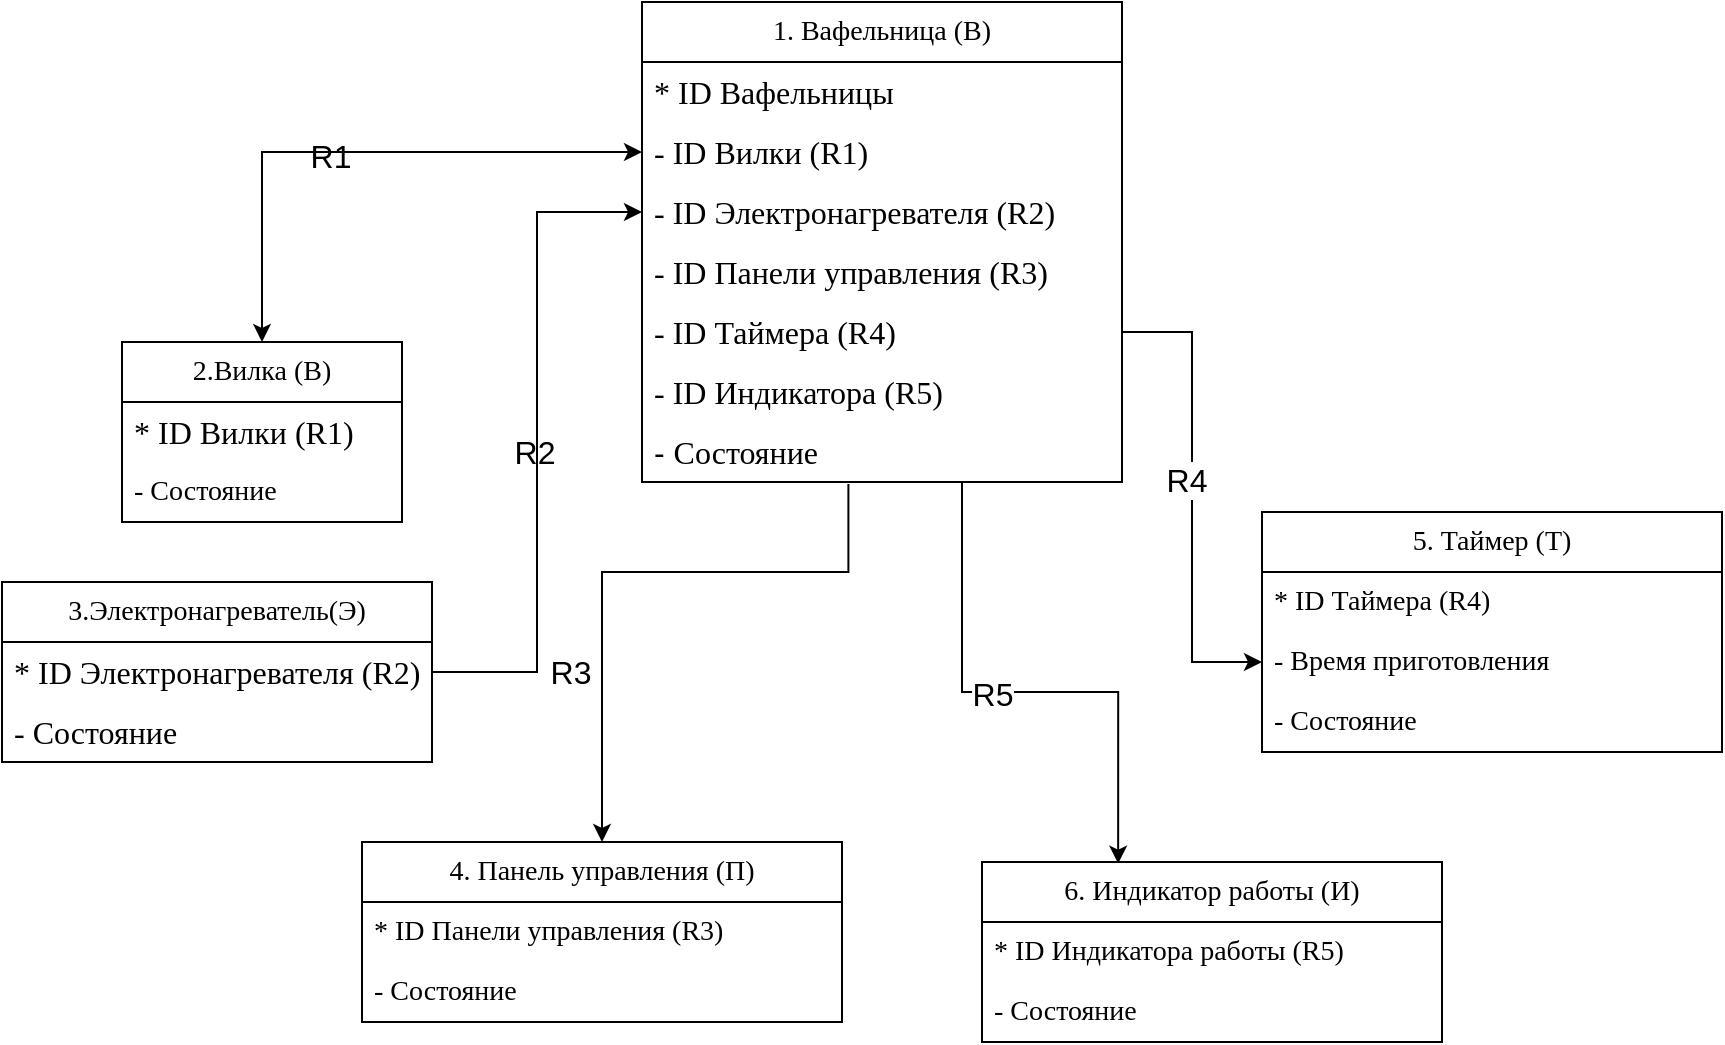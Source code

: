 <mxfile version="27.1.4" pages="5">
  <diagram name="Информационная модель" id="_fIPr1OI5G1c7fJESj3I">
    <mxGraphModel grid="1" page="1" gridSize="10" guides="1" tooltips="1" connect="1" arrows="1" fold="1" pageScale="1" pageWidth="827" pageHeight="1169" math="0" shadow="0">
      <root>
        <mxCell id="0" />
        <mxCell id="1" parent="0" />
        <mxCell id="vmvah3B52CUSsklPLNtf-10" style="edgeStyle=orthogonalEdgeStyle;rounded=0;orthogonalLoop=1;jettySize=auto;html=1;entryX=0.296;entryY=0.009;entryDx=0;entryDy=0;entryPerimeter=0;" edge="1" parent="1" source="bkvfVt8OuZXxmEuU6Miq-1" target="vmvah3B52CUSsklPLNtf-4">
          <mxGeometry relative="1" as="geometry">
            <Array as="points">
              <mxPoint x="1340" y="555" />
              <mxPoint x="1418" y="555" />
            </Array>
          </mxGeometry>
        </mxCell>
        <mxCell id="vmvah3B52CUSsklPLNtf-11" value="&lt;font style=&quot;font-size: 16px;&quot;&gt;R5&lt;/font&gt;" style="edgeLabel;html=1;align=center;verticalAlign=middle;resizable=0;points=[];" vertex="1" connectable="0" parent="vmvah3B52CUSsklPLNtf-10">
          <mxGeometry x="-0.106" y="-1" relative="1" as="geometry">
            <mxPoint as="offset" />
          </mxGeometry>
        </mxCell>
        <mxCell id="bkvfVt8OuZXxmEuU6Miq-1" value="&lt;font style=&quot;font-size: 14px;&quot; face=&quot;Times New Roman&quot;&gt;1. Вафельница (В)&lt;/font&gt;" style="swimlane;fontStyle=0;childLayout=stackLayout;horizontal=1;startSize=30;horizontalStack=0;resizeParent=1;resizeParentMax=0;resizeLast=0;collapsible=1;marginBottom=0;whiteSpace=wrap;html=1;labelBackgroundColor=none;" vertex="1" parent="1">
          <mxGeometry x="1180" y="210" width="240" height="240" as="geometry">
            <mxRectangle x="440" y="170" width="160" height="30" as="alternateBounds" />
          </mxGeometry>
        </mxCell>
        <mxCell id="bkvfVt8OuZXxmEuU6Miq-2" value="&lt;font style=&quot;font-size: 16px;&quot; face=&quot;Times New Roman&quot;&gt;* ID Вафельницы&lt;/font&gt;" style="text;strokeColor=none;fillColor=none;align=left;verticalAlign=middle;spacingLeft=4;spacingRight=4;overflow=hidden;points=[[0,0.5],[1,0.5]];portConstraint=eastwest;rotatable=0;whiteSpace=wrap;html=1;labelBackgroundColor=none;" vertex="1" parent="bkvfVt8OuZXxmEuU6Miq-1">
          <mxGeometry y="30" width="240" height="30" as="geometry" />
        </mxCell>
        <mxCell id="bkvfVt8OuZXxmEuU6Miq-3" value="&lt;font style=&quot;font-size: 16px;&quot; face=&quot;Times New Roman&quot;&gt;- ID Вилки (R1)&lt;/font&gt;" style="text;strokeColor=none;fillColor=none;align=left;verticalAlign=middle;spacingLeft=4;spacingRight=4;overflow=hidden;points=[[0,0.5],[1,0.5]];portConstraint=eastwest;rotatable=0;whiteSpace=wrap;html=1;labelBackgroundColor=none;" vertex="1" parent="bkvfVt8OuZXxmEuU6Miq-1">
          <mxGeometry y="60" width="240" height="30" as="geometry" />
        </mxCell>
        <mxCell id="bkvfVt8OuZXxmEuU6Miq-4" value="&lt;font style=&quot;font-size: 16px;&quot;&gt;&lt;span style=&quot;font-family: &amp;quot;Times New Roman&amp;quot;;&quot;&gt;- ID&amp;nbsp;&lt;/span&gt;&lt;span style=&quot;font-family: &amp;quot;Times New Roman&amp;quot;; text-align: center;&quot;&gt;Электронагревателя&amp;nbsp;&lt;/span&gt;&lt;span style=&quot;font-family: &amp;quot;Times New Roman&amp;quot;;&quot;&gt;(R2)&lt;/span&gt;&lt;/font&gt;" style="text;strokeColor=none;fillColor=none;align=left;verticalAlign=middle;spacingLeft=4;spacingRight=4;overflow=hidden;points=[[0,0.5],[1,0.5]];portConstraint=eastwest;rotatable=0;whiteSpace=wrap;html=1;labelBackgroundColor=none;" vertex="1" parent="bkvfVt8OuZXxmEuU6Miq-1">
          <mxGeometry y="90" width="240" height="30" as="geometry" />
        </mxCell>
        <mxCell id="bkvfVt8OuZXxmEuU6Miq-5" value="&lt;font style=&quot;font-size: 16px;&quot;&gt;&lt;span style=&quot;font-family: &amp;quot;Times New Roman&amp;quot;;&quot;&gt;- ID Панели управления (R3)&lt;/span&gt;&lt;/font&gt;" style="text;strokeColor=none;fillColor=none;align=left;verticalAlign=middle;spacingLeft=4;spacingRight=4;overflow=hidden;points=[[0,0.5],[1,0.5]];portConstraint=eastwest;rotatable=0;whiteSpace=wrap;html=1;labelBackgroundColor=none;" vertex="1" parent="bkvfVt8OuZXxmEuU6Miq-1">
          <mxGeometry y="120" width="240" height="30" as="geometry" />
        </mxCell>
        <mxCell id="-0e73Oecrw0nrFexp8uu-1" value="&lt;span style=&quot;font-family: &amp;quot;Times New Roman&amp;quot;;&quot;&gt;&lt;font style=&quot;font-size: 16px;&quot;&gt;- ID Таймера (R4)&lt;/font&gt;&lt;/span&gt;" style="text;strokeColor=none;fillColor=none;align=left;verticalAlign=middle;spacingLeft=4;spacingRight=4;overflow=hidden;points=[[0,0.5],[1,0.5]];portConstraint=eastwest;rotatable=0;whiteSpace=wrap;html=1;labelBackgroundColor=none;" vertex="1" parent="bkvfVt8OuZXxmEuU6Miq-1">
          <mxGeometry y="150" width="240" height="30" as="geometry" />
        </mxCell>
        <mxCell id="vmvah3B52CUSsklPLNtf-2" value="&lt;span style=&quot;font-family: &amp;quot;Times New Roman&amp;quot;;&quot;&gt;&lt;font style=&quot;font-size: 16px;&quot;&gt;- ID Индикатора (R5)&lt;/font&gt;&lt;/span&gt;" style="text;strokeColor=none;fillColor=none;align=left;verticalAlign=middle;spacingLeft=4;spacingRight=4;overflow=hidden;points=[[0,0.5],[1,0.5]];portConstraint=eastwest;rotatable=0;whiteSpace=wrap;html=1;labelBackgroundColor=none;" vertex="1" parent="bkvfVt8OuZXxmEuU6Miq-1">
          <mxGeometry y="180" width="240" height="30" as="geometry" />
        </mxCell>
        <mxCell id="bkvfVt8OuZXxmEuU6Miq-10" value="&lt;font style=&quot;font-size: 16px;&quot;&gt;- &lt;font style=&quot;&quot; face=&quot;Times New Roman&quot;&gt;Состояние&lt;/font&gt;&lt;/font&gt;" style="text;strokeColor=none;fillColor=none;align=left;verticalAlign=middle;spacingLeft=4;spacingRight=4;overflow=hidden;points=[[0,0.5],[1,0.5]];portConstraint=eastwest;rotatable=0;whiteSpace=wrap;html=1;labelBackgroundColor=none;" vertex="1" parent="bkvfVt8OuZXxmEuU6Miq-1">
          <mxGeometry y="210" width="240" height="30" as="geometry" />
        </mxCell>
        <mxCell id="bkvfVt8OuZXxmEuU6Miq-45" style="edgeStyle=orthogonalEdgeStyle;rounded=0;orthogonalLoop=1;jettySize=auto;html=1;entryX=0;entryY=0.5;entryDx=0;entryDy=0;startArrow=classic;startFill=1;labelBackgroundColor=none;fontColor=default;" edge="1" parent="1" source="bkvfVt8OuZXxmEuU6Miq-11" target="bkvfVt8OuZXxmEuU6Miq-3">
          <mxGeometry relative="1" as="geometry" />
        </mxCell>
        <mxCell id="bkvfVt8OuZXxmEuU6Miq-46" value="&lt;font style=&quot;font-size: 16px;&quot;&gt;R1&lt;/font&gt;" style="edgeLabel;html=1;align=center;verticalAlign=middle;resizable=0;points=[];labelBackgroundColor=none;" connectable="0" vertex="1" parent="bkvfVt8OuZXxmEuU6Miq-45">
          <mxGeometry x="-0.346" relative="1" as="geometry">
            <mxPoint x="34" as="offset" />
          </mxGeometry>
        </mxCell>
        <mxCell id="bkvfVt8OuZXxmEuU6Miq-11" value="&lt;font style=&quot;font-size: 14px;&quot; face=&quot;Times New Roman&quot;&gt;2.Вилка (В)&lt;/font&gt;" style="swimlane;fontStyle=0;childLayout=stackLayout;horizontal=1;startSize=30;horizontalStack=0;resizeParent=1;resizeParentMax=0;resizeLast=0;collapsible=1;marginBottom=0;whiteSpace=wrap;html=1;labelBackgroundColor=none;" vertex="1" parent="1">
          <mxGeometry x="920" y="380" width="140" height="90" as="geometry" />
        </mxCell>
        <mxCell id="bkvfVt8OuZXxmEuU6Miq-12" value="&lt;span style=&quot;font-family: &amp;quot;Times New Roman&amp;quot;;&quot;&gt;&lt;font style=&quot;font-size: 16px;&quot;&gt;* ID Вилки (R1)&lt;/font&gt;&lt;/span&gt;" style="text;strokeColor=none;fillColor=none;align=left;verticalAlign=middle;spacingLeft=4;spacingRight=4;overflow=hidden;points=[[0,0.5],[1,0.5]];portConstraint=eastwest;rotatable=0;whiteSpace=wrap;html=1;labelBackgroundColor=none;" vertex="1" parent="bkvfVt8OuZXxmEuU6Miq-11">
          <mxGeometry y="30" width="140" height="30" as="geometry" />
        </mxCell>
        <mxCell id="bkvfVt8OuZXxmEuU6Miq-13" value="&lt;font style=&quot;font-size: 14px;&quot; face=&quot;Times New Roman&quot;&gt;- Состояние&lt;/font&gt;" style="text;strokeColor=none;fillColor=none;align=left;verticalAlign=middle;spacingLeft=4;spacingRight=4;overflow=hidden;points=[[0,0.5],[1,0.5]];portConstraint=eastwest;rotatable=0;whiteSpace=wrap;html=1;labelBackgroundColor=none;" vertex="1" parent="bkvfVt8OuZXxmEuU6Miq-11">
          <mxGeometry y="60" width="140" height="30" as="geometry" />
        </mxCell>
        <mxCell id="bkvfVt8OuZXxmEuU6Miq-14" value="&lt;font style=&quot;font-size: 14px;&quot; face=&quot;Times New Roman&quot;&gt;3.Электронагреватель(Э)&lt;/font&gt;" style="swimlane;fontStyle=0;childLayout=stackLayout;horizontal=1;startSize=30;horizontalStack=0;resizeParent=1;resizeParentMax=0;resizeLast=0;collapsible=1;marginBottom=0;whiteSpace=wrap;html=1;labelBackgroundColor=none;" vertex="1" parent="1">
          <mxGeometry x="860" y="500" width="215" height="90" as="geometry" />
        </mxCell>
        <mxCell id="bkvfVt8OuZXxmEuU6Miq-15" value="&lt;font style=&quot;font-size: 16px;&quot;&gt;&lt;font style=&quot;&quot; face=&quot;Times New Roman&quot;&gt;* ID&amp;nbsp;&lt;/font&gt;&lt;span style=&quot;font-family: &amp;quot;Times New Roman&amp;quot;; text-align: center;&quot;&gt;Электронагревателя&amp;nbsp;&lt;/span&gt;&lt;font style=&quot;&quot; face=&quot;Times New Roman&quot;&gt;(R2)&lt;/font&gt;&lt;/font&gt;" style="text;strokeColor=none;fillColor=none;align=left;verticalAlign=middle;spacingLeft=4;spacingRight=4;overflow=hidden;points=[[0,0.5],[1,0.5]];portConstraint=eastwest;rotatable=0;whiteSpace=wrap;html=1;labelBackgroundColor=none;" vertex="1" parent="bkvfVt8OuZXxmEuU6Miq-14">
          <mxGeometry y="30" width="215" height="30" as="geometry" />
        </mxCell>
        <mxCell id="bkvfVt8OuZXxmEuU6Miq-16" value="&lt;font style=&quot;font-size: 16px;&quot; face=&quot;Times New Roman&quot;&gt;- Состояние&lt;/font&gt;" style="text;strokeColor=none;fillColor=none;align=left;verticalAlign=middle;spacingLeft=4;spacingRight=4;overflow=hidden;points=[[0,0.5],[1,0.5]];portConstraint=eastwest;rotatable=0;whiteSpace=wrap;html=1;labelBackgroundColor=none;" vertex="1" parent="bkvfVt8OuZXxmEuU6Miq-14">
          <mxGeometry y="60" width="215" height="30" as="geometry" />
        </mxCell>
        <mxCell id="bkvfVt8OuZXxmEuU6Miq-17" value="&lt;font style=&quot;font-size: 14px;&quot; face=&quot;Times New Roman&quot;&gt;4. Панель управления (П)&lt;/font&gt;" style="swimlane;fontStyle=0;childLayout=stackLayout;horizontal=1;startSize=30;horizontalStack=0;resizeParent=1;resizeParentMax=0;resizeLast=0;collapsible=1;marginBottom=0;whiteSpace=wrap;html=1;labelBackgroundColor=none;" vertex="1" parent="1">
          <mxGeometry x="1040" y="630" width="240" height="90" as="geometry">
            <mxRectangle x="600" y="520" width="220" height="30" as="alternateBounds" />
          </mxGeometry>
        </mxCell>
        <mxCell id="bkvfVt8OuZXxmEuU6Miq-18" value="&lt;div style=&quot;text-align: center;&quot;&gt;&lt;font style=&quot;background-color: transparent; color: light-dark(rgb(0, 0, 0), rgb(255, 255, 255)); font-size: 14px;&quot; face=&quot;Times New Roman&quot;&gt;* ID Панели управления&amp;nbsp;&lt;/font&gt;&lt;font style=&quot;background-color: transparent; color: light-dark(rgb(0, 0, 0), rgb(255, 255, 255)); font-size: 14px;&quot; face=&quot;Times New Roman&quot;&gt;(R3)&lt;/font&gt;&lt;/div&gt;" style="text;strokeColor=none;fillColor=none;align=left;verticalAlign=middle;spacingLeft=4;spacingRight=4;overflow=hidden;points=[[0,0.5],[1,0.5]];portConstraint=eastwest;rotatable=0;whiteSpace=wrap;html=1;labelBackgroundColor=none;" vertex="1" parent="bkvfVt8OuZXxmEuU6Miq-17">
          <mxGeometry y="30" width="240" height="30" as="geometry" />
        </mxCell>
        <mxCell id="bkvfVt8OuZXxmEuU6Miq-19" value="&lt;font style=&quot;font-size: 14px;&quot; face=&quot;Times New Roman&quot;&gt;- Состояние&lt;/font&gt;" style="text;strokeColor=none;fillColor=none;align=left;verticalAlign=middle;spacingLeft=4;spacingRight=4;overflow=hidden;points=[[0,0.5],[1,0.5]];portConstraint=eastwest;rotatable=0;whiteSpace=wrap;html=1;labelBackgroundColor=none;" vertex="1" parent="bkvfVt8OuZXxmEuU6Miq-17">
          <mxGeometry y="60" width="240" height="30" as="geometry" />
        </mxCell>
        <mxCell id="bkvfVt8OuZXxmEuU6Miq-47" style="edgeStyle=orthogonalEdgeStyle;rounded=0;orthogonalLoop=1;jettySize=auto;html=1;entryX=0;entryY=0.5;entryDx=0;entryDy=0;labelBackgroundColor=none;fontColor=default;" edge="1" parent="1" source="bkvfVt8OuZXxmEuU6Miq-15" target="bkvfVt8OuZXxmEuU6Miq-4">
          <mxGeometry relative="1" as="geometry" />
        </mxCell>
        <mxCell id="bkvfVt8OuZXxmEuU6Miq-48" value="&lt;font style=&quot;font-size: 16px;&quot;&gt;R2&lt;/font&gt;" style="edgeLabel;html=1;align=center;verticalAlign=middle;resizable=0;points=[];labelBackgroundColor=none;" connectable="0" vertex="1" parent="bkvfVt8OuZXxmEuU6Miq-47">
          <mxGeometry x="-0.031" y="2" relative="1" as="geometry">
            <mxPoint as="offset" />
          </mxGeometry>
        </mxCell>
        <mxCell id="bkvfVt8OuZXxmEuU6Miq-49" style="edgeStyle=orthogonalEdgeStyle;rounded=0;orthogonalLoop=1;jettySize=auto;html=1;entryX=0.5;entryY=0;entryDx=0;entryDy=0;exitX=0.43;exitY=1.034;exitDx=0;exitDy=0;exitPerimeter=0;labelBackgroundColor=none;fontColor=default;" edge="1" parent="1" source="bkvfVt8OuZXxmEuU6Miq-10" target="bkvfVt8OuZXxmEuU6Miq-17">
          <mxGeometry relative="1" as="geometry">
            <Array as="points">
              <mxPoint x="1283" y="495" />
              <mxPoint x="1160" y="495" />
            </Array>
          </mxGeometry>
        </mxCell>
        <mxCell id="bkvfVt8OuZXxmEuU6Miq-50" value="&lt;font style=&quot;font-size: 16px;&quot;&gt;R3&lt;/font&gt;" style="edgeLabel;html=1;align=center;verticalAlign=middle;resizable=0;points=[];labelBackgroundColor=none;" connectable="0" vertex="1" parent="bkvfVt8OuZXxmEuU6Miq-49">
          <mxGeometry x="-0.096" y="1" relative="1" as="geometry">
            <mxPoint x="-47" y="49" as="offset" />
          </mxGeometry>
        </mxCell>
        <mxCell id="-0e73Oecrw0nrFexp8uu-4" value="&lt;font style=&quot;font-size: 14px;&quot; face=&quot;Times New Roman&quot;&gt;5. Таймер (Т)&lt;/font&gt;" style="swimlane;fontStyle=0;childLayout=stackLayout;horizontal=1;startSize=30;horizontalStack=0;resizeParent=1;resizeParentMax=0;resizeLast=0;collapsible=1;marginBottom=0;whiteSpace=wrap;html=1;labelBackgroundColor=none;" vertex="1" parent="1">
          <mxGeometry x="1490" y="465" width="230" height="120" as="geometry">
            <mxRectangle x="50" y="245" width="170" height="30" as="alternateBounds" />
          </mxGeometry>
        </mxCell>
        <mxCell id="-0e73Oecrw0nrFexp8uu-5" value="&lt;font style=&quot;font-size: 14px;&quot; face=&quot;Times New Roman&quot;&gt;* ID Таймера (R4)&lt;/font&gt;" style="text;strokeColor=none;fillColor=none;align=left;verticalAlign=middle;spacingLeft=4;spacingRight=4;overflow=hidden;points=[[0,0.5],[1,0.5]];portConstraint=eastwest;rotatable=0;whiteSpace=wrap;html=1;labelBackgroundColor=none;" vertex="1" parent="-0e73Oecrw0nrFexp8uu-4">
          <mxGeometry y="30" width="230" height="30" as="geometry" />
        </mxCell>
        <mxCell id="-0e73Oecrw0nrFexp8uu-6" value="&lt;font style=&quot;font-size: 14px;&quot; face=&quot;Times New Roman&quot;&gt;- Время приготовления&lt;/font&gt;" style="text;strokeColor=none;fillColor=none;align=left;verticalAlign=middle;spacingLeft=4;spacingRight=4;overflow=hidden;points=[[0,0.5],[1,0.5]];portConstraint=eastwest;rotatable=0;whiteSpace=wrap;html=1;labelBackgroundColor=none;" vertex="1" parent="-0e73Oecrw0nrFexp8uu-4">
          <mxGeometry y="60" width="230" height="30" as="geometry" />
        </mxCell>
        <mxCell id="-0e73Oecrw0nrFexp8uu-7" value="&lt;span style=&quot;font-family: &amp;quot;Times New Roman&amp;quot;; font-size: 14px;&quot;&gt;- Состояние&lt;/span&gt;" style="text;strokeColor=none;fillColor=none;align=left;verticalAlign=middle;spacingLeft=4;spacingRight=4;overflow=hidden;points=[[0,0.5],[1,0.5]];portConstraint=eastwest;rotatable=0;whiteSpace=wrap;html=1;labelBackgroundColor=none;" vertex="1" parent="-0e73Oecrw0nrFexp8uu-4">
          <mxGeometry y="90" width="230" height="30" as="geometry" />
        </mxCell>
        <mxCell id="vmvah3B52CUSsklPLNtf-4" value="&lt;font style=&quot;font-size: 14px;&quot; face=&quot;Times New Roman&quot;&gt;6. Индикатор работы (И)&lt;/font&gt;" style="swimlane;fontStyle=0;childLayout=stackLayout;horizontal=1;startSize=30;horizontalStack=0;resizeParent=1;resizeParentMax=0;resizeLast=0;collapsible=1;marginBottom=0;whiteSpace=wrap;html=1;labelBackgroundColor=none;" vertex="1" parent="1">
          <mxGeometry x="1350" y="640" width="230" height="90" as="geometry">
            <mxRectangle x="50" y="245" width="170" height="30" as="alternateBounds" />
          </mxGeometry>
        </mxCell>
        <mxCell id="vmvah3B52CUSsklPLNtf-5" value="&lt;font style=&quot;font-size: 14px;&quot; face=&quot;Times New Roman&quot;&gt;* ID Индикатора работы (R5)&lt;/font&gt;" style="text;strokeColor=none;fillColor=none;align=left;verticalAlign=middle;spacingLeft=4;spacingRight=4;overflow=hidden;points=[[0,0.5],[1,0.5]];portConstraint=eastwest;rotatable=0;whiteSpace=wrap;html=1;labelBackgroundColor=none;" vertex="1" parent="vmvah3B52CUSsklPLNtf-4">
          <mxGeometry y="30" width="230" height="30" as="geometry" />
        </mxCell>
        <mxCell id="vmvah3B52CUSsklPLNtf-7" value="&lt;span style=&quot;font-family: &amp;quot;Times New Roman&amp;quot;; font-size: 14px;&quot;&gt;- Состояние&lt;/span&gt;" style="text;strokeColor=none;fillColor=none;align=left;verticalAlign=middle;spacingLeft=4;spacingRight=4;overflow=hidden;points=[[0,0.5],[1,0.5]];portConstraint=eastwest;rotatable=0;whiteSpace=wrap;html=1;labelBackgroundColor=none;" vertex="1" parent="vmvah3B52CUSsklPLNtf-4">
          <mxGeometry y="60" width="230" height="30" as="geometry" />
        </mxCell>
        <mxCell id="vmvah3B52CUSsklPLNtf-8" style="edgeStyle=orthogonalEdgeStyle;rounded=0;orthogonalLoop=1;jettySize=auto;html=1;entryX=0;entryY=0.5;entryDx=0;entryDy=0;" edge="1" parent="1" source="-0e73Oecrw0nrFexp8uu-1" target="-0e73Oecrw0nrFexp8uu-6">
          <mxGeometry relative="1" as="geometry" />
        </mxCell>
        <mxCell id="vmvah3B52CUSsklPLNtf-9" value="&lt;font style=&quot;font-size: 16px;&quot;&gt;R4&lt;/font&gt;" style="edgeLabel;html=1;align=center;verticalAlign=middle;resizable=0;points=[];" vertex="1" connectable="0" parent="vmvah3B52CUSsklPLNtf-8">
          <mxGeometry x="-0.077" y="-3" relative="1" as="geometry">
            <mxPoint as="offset" />
          </mxGeometry>
        </mxCell>
      </root>
    </mxGraphModel>
  </diagram>
  <diagram name="ДПС" id="NshQ-tN_Twab3b1fidBj">
    <mxGraphModel grid="1" page="1" gridSize="10" guides="1" tooltips="1" connect="1" arrows="1" fold="1" pageScale="1" pageWidth="827" pageHeight="1169" math="0" shadow="0">
      <root>
        <mxCell id="0" />
        <mxCell id="1" parent="0" />
        <mxCell id="9hR5Twmfe8VWlhZQ7I1L-1" value="&lt;font style=&quot;font-size: 20px;&quot;&gt;&lt;b&gt;Вафельница&lt;/b&gt;&lt;/font&gt;" style="text;html=1;align=center;verticalAlign=middle;whiteSpace=wrap;rounded=0;labelBackgroundColor=none;" vertex="1" parent="1">
          <mxGeometry x="271" y="50" width="206" height="30" as="geometry" />
        </mxCell>
        <mxCell id="9hR5Twmfe8VWlhZQ7I1L-5" style="edgeStyle=orthogonalEdgeStyle;rounded=0;orthogonalLoop=1;jettySize=auto;html=1;entryX=0.418;entryY=-0.006;entryDx=0;entryDy=0;entryPerimeter=0;endArrow=classic;endFill=1;labelBackgroundColor=none;fontColor=default;" edge="1" parent="1">
          <mxGeometry relative="1" as="geometry">
            <mxPoint x="210" y="130.183" as="sourcePoint" />
            <mxPoint x="80.16" y="199.82" as="targetPoint" />
            <Array as="points">
              <mxPoint x="80" y="130" />
              <mxPoint x="80" y="190" />
              <mxPoint x="80" y="190" />
            </Array>
          </mxGeometry>
        </mxCell>
        <mxCell id="TJ0tVEPkmKTqhxerXWwx-3" value="С1" style="edgeLabel;html=1;align=center;verticalAlign=middle;resizable=0;points=[];fontSize=14;" vertex="1" connectable="0" parent="9hR5Twmfe8VWlhZQ7I1L-5">
          <mxGeometry x="-0.165" y="2" relative="1" as="geometry">
            <mxPoint x="-2" y="-2" as="offset" />
          </mxGeometry>
        </mxCell>
        <mxCell id="9hR5Twmfe8VWlhZQ7I1L-2" value="&lt;font style=&quot;font-size: 14px;&quot;&gt;1. Выключена&lt;/font&gt;" style="rounded=0;whiteSpace=wrap;html=1;labelBackgroundColor=none;" vertex="1" parent="1">
          <mxGeometry x="210" y="110" width="130" height="60" as="geometry" />
        </mxCell>
        <mxCell id="9hR5Twmfe8VWlhZQ7I1L-7" style="edgeStyle=orthogonalEdgeStyle;rounded=0;orthogonalLoop=1;jettySize=auto;html=1;entryX=0;entryY=0.5;entryDx=0;entryDy=0;labelBackgroundColor=none;fontColor=default;" edge="1" parent="1" source="9hR5Twmfe8VWlhZQ7I1L-3" target="9hR5Twmfe8VWlhZQ7I1L-2">
          <mxGeometry relative="1" as="geometry">
            <Array as="points">
              <mxPoint x="100" y="140" />
            </Array>
          </mxGeometry>
        </mxCell>
        <mxCell id="TJ0tVEPkmKTqhxerXWwx-4" value="&lt;font style=&quot;font-size: 14px;&quot;&gt;С2&lt;/font&gt;" style="edgeLabel;html=1;align=center;verticalAlign=middle;resizable=0;points=[];" vertex="1" connectable="0" parent="9hR5Twmfe8VWlhZQ7I1L-7">
          <mxGeometry x="-0.514" y="1" relative="1" as="geometry">
            <mxPoint as="offset" />
          </mxGeometry>
        </mxCell>
        <mxCell id="9hR5Twmfe8VWlhZQ7I1L-9" style="edgeStyle=orthogonalEdgeStyle;rounded=0;orthogonalLoop=1;jettySize=auto;html=1;entryX=0;entryY=0.5;entryDx=0;entryDy=0;labelBackgroundColor=none;fontColor=default;" edge="1" parent="1" source="9hR5Twmfe8VWlhZQ7I1L-3" target="9hR5Twmfe8VWlhZQ7I1L-4">
          <mxGeometry relative="1" as="geometry" />
        </mxCell>
        <mxCell id="TJ0tVEPkmKTqhxerXWwx-5" value="&lt;font style=&quot;font-size: 14px;&quot;&gt;С3&lt;/font&gt;" style="edgeLabel;html=1;align=center;verticalAlign=middle;resizable=0;points=[];" vertex="1" connectable="0" parent="9hR5Twmfe8VWlhZQ7I1L-9">
          <mxGeometry x="-0.095" relative="1" as="geometry">
            <mxPoint as="offset" />
          </mxGeometry>
        </mxCell>
        <mxCell id="9hR5Twmfe8VWlhZQ7I1L-3" value="&lt;font style=&quot;font-size: 14px;&quot;&gt;2. Ожидает запуска&lt;/font&gt;" style="rounded=0;whiteSpace=wrap;html=1;fontStyle=0;labelBackgroundColor=none;" vertex="1" parent="1">
          <mxGeometry x="30" y="200" width="120" height="60" as="geometry" />
        </mxCell>
        <mxCell id="9hR5Twmfe8VWlhZQ7I1L-11" style="edgeStyle=orthogonalEdgeStyle;rounded=0;orthogonalLoop=1;jettySize=auto;html=1;entryX=1;entryY=0.5;entryDx=0;entryDy=0;labelBackgroundColor=none;fontColor=default;" edge="1" parent="1" source="9hR5Twmfe8VWlhZQ7I1L-4" target="9hR5Twmfe8VWlhZQ7I1L-2">
          <mxGeometry relative="1" as="geometry">
            <Array as="points">
              <mxPoint x="420" y="330" />
              <mxPoint x="420" y="140" />
            </Array>
          </mxGeometry>
        </mxCell>
        <mxCell id="gbKqkkttoXDkYdt1FxoY-5" value="&lt;font style=&quot;font-size: 15px;&quot;&gt;C2&lt;/font&gt;" style="edgeLabel;html=1;align=center;verticalAlign=middle;resizable=0;points=[];labelBackgroundColor=none;" connectable="0" vertex="1" parent="9hR5Twmfe8VWlhZQ7I1L-11">
          <mxGeometry x="-0.078" y="1" relative="1" as="geometry">
            <mxPoint as="offset" />
          </mxGeometry>
        </mxCell>
        <mxCell id="gbKqkkttoXDkYdt1FxoY-1" style="edgeStyle=orthogonalEdgeStyle;rounded=0;orthogonalLoop=1;jettySize=auto;html=1;entryX=1;entryY=0.25;entryDx=0;entryDy=0;labelBackgroundColor=none;fontColor=default;" edge="1" parent="1" source="9hR5Twmfe8VWlhZQ7I1L-4" target="9hR5Twmfe8VWlhZQ7I1L-3">
          <mxGeometry relative="1" as="geometry">
            <Array as="points">
              <mxPoint x="220" y="320" />
              <mxPoint x="220" y="215" />
            </Array>
          </mxGeometry>
        </mxCell>
        <mxCell id="TJ0tVEPkmKTqhxerXWwx-6" value="&lt;font style=&quot;font-size: 14px;&quot;&gt;С4&lt;/font&gt;" style="edgeLabel;html=1;align=center;verticalAlign=middle;resizable=0;points=[];" vertex="1" connectable="0" parent="gbKqkkttoXDkYdt1FxoY-1">
          <mxGeometry x="-0.055" relative="1" as="geometry">
            <mxPoint as="offset" />
          </mxGeometry>
        </mxCell>
        <mxCell id="9hR5Twmfe8VWlhZQ7I1L-4" value="&lt;font style=&quot;font-size: 14px;&quot;&gt;3. Приготовление&lt;/font&gt;" style="rounded=0;whiteSpace=wrap;html=1;labelBackgroundColor=none;" vertex="1" parent="1">
          <mxGeometry x="250" y="300" width="150" height="60" as="geometry" />
        </mxCell>
        <mxCell id="gbKqkkttoXDkYdt1FxoY-8" value="C1 - Подключить электропитание" style="text;html=1;align=left;verticalAlign=middle;whiteSpace=wrap;rounded=0;labelBackgroundColor=none;" vertex="1" parent="1">
          <mxGeometry x="470" y="120" width="220" height="30" as="geometry" />
        </mxCell>
        <mxCell id="gbKqkkttoXDkYdt1FxoY-9" value="C2 - Выключить электропитание" style="text;html=1;align=left;verticalAlign=middle;whiteSpace=wrap;rounded=0;labelBackgroundColor=none;" vertex="1" parent="1">
          <mxGeometry x="470" y="150" width="220" height="30" as="geometry" />
        </mxCell>
        <mxCell id="gbKqkkttoXDkYdt1FxoY-10" value="C3 - Начать готовку" style="text;html=1;align=left;verticalAlign=middle;whiteSpace=wrap;rounded=0;labelBackgroundColor=none;" vertex="1" parent="1">
          <mxGeometry x="470" y="180" width="223" height="30" as="geometry" />
        </mxCell>
        <mxCell id="gbKqkkttoXDkYdt1FxoY-11" value="C4 - Прекратить готовку" style="text;html=1;align=left;verticalAlign=middle;whiteSpace=wrap;rounded=0;labelBackgroundColor=none;" vertex="1" parent="1">
          <mxGeometry x="470" y="210" width="223" height="30" as="geometry" />
        </mxCell>
        <mxCell id="gbKqkkttoXDkYdt1FxoY-50" value="" style="shape=table;startSize=0;container=1;collapsible=0;childLayout=tableLayout;labelBackgroundColor=none;" vertex="1" parent="1">
          <mxGeometry x="740" y="120" width="300" height="160" as="geometry" />
        </mxCell>
        <mxCell id="gbKqkkttoXDkYdt1FxoY-51" value="" style="shape=tableRow;horizontal=0;startSize=0;swimlaneHead=0;swimlaneBody=0;top=0;left=0;bottom=0;right=0;collapsible=0;dropTarget=0;fillColor=none;points=[[0,0.5],[1,0.5]];portConstraint=eastwest;labelBackgroundColor=none;" vertex="1" parent="gbKqkkttoXDkYdt1FxoY-50">
          <mxGeometry width="300" height="40" as="geometry" />
        </mxCell>
        <mxCell id="gbKqkkttoXDkYdt1FxoY-52" value="" style="shape=partialRectangle;html=1;whiteSpace=wrap;connectable=0;overflow=hidden;fillColor=none;top=0;left=0;bottom=0;right=0;pointerEvents=1;labelBackgroundColor=none;" vertex="1" parent="gbKqkkttoXDkYdt1FxoY-51">
          <mxGeometry width="60" height="40" as="geometry">
            <mxRectangle width="60" height="40" as="alternateBounds" />
          </mxGeometry>
        </mxCell>
        <mxCell id="gbKqkkttoXDkYdt1FxoY-53" value="C1" style="shape=partialRectangle;html=1;whiteSpace=wrap;connectable=0;overflow=hidden;fillColor=none;top=0;left=0;bottom=0;right=0;pointerEvents=1;labelBackgroundColor=none;" vertex="1" parent="gbKqkkttoXDkYdt1FxoY-51">
          <mxGeometry x="60" width="60" height="40" as="geometry">
            <mxRectangle width="60" height="40" as="alternateBounds" />
          </mxGeometry>
        </mxCell>
        <mxCell id="gbKqkkttoXDkYdt1FxoY-54" value="C2" style="shape=partialRectangle;html=1;whiteSpace=wrap;connectable=0;overflow=hidden;fillColor=none;top=0;left=0;bottom=0;right=0;pointerEvents=1;labelBackgroundColor=none;" vertex="1" parent="gbKqkkttoXDkYdt1FxoY-51">
          <mxGeometry x="120" width="60" height="40" as="geometry">
            <mxRectangle width="60" height="40" as="alternateBounds" />
          </mxGeometry>
        </mxCell>
        <mxCell id="gbKqkkttoXDkYdt1FxoY-55" value="C3" style="shape=partialRectangle;html=1;whiteSpace=wrap;connectable=0;overflow=hidden;fillColor=none;top=0;left=0;bottom=0;right=0;pointerEvents=1;labelBackgroundColor=none;" vertex="1" parent="gbKqkkttoXDkYdt1FxoY-51">
          <mxGeometry x="180" width="60" height="40" as="geometry">
            <mxRectangle width="60" height="40" as="alternateBounds" />
          </mxGeometry>
        </mxCell>
        <mxCell id="gbKqkkttoXDkYdt1FxoY-56" value="C4" style="shape=partialRectangle;html=1;whiteSpace=wrap;connectable=0;overflow=hidden;fillColor=none;top=0;left=0;bottom=0;right=0;pointerEvents=1;labelBackgroundColor=none;" vertex="1" parent="gbKqkkttoXDkYdt1FxoY-51">
          <mxGeometry x="240" width="60" height="40" as="geometry">
            <mxRectangle width="60" height="40" as="alternateBounds" />
          </mxGeometry>
        </mxCell>
        <mxCell id="gbKqkkttoXDkYdt1FxoY-57" value="" style="shape=tableRow;horizontal=0;startSize=0;swimlaneHead=0;swimlaneBody=0;top=0;left=0;bottom=0;right=0;collapsible=0;dropTarget=0;fillColor=none;points=[[0,0.5],[1,0.5]];portConstraint=eastwest;labelBackgroundColor=none;" vertex="1" parent="gbKqkkttoXDkYdt1FxoY-50">
          <mxGeometry y="40" width="300" height="40" as="geometry" />
        </mxCell>
        <mxCell id="gbKqkkttoXDkYdt1FxoY-58" value="1" style="shape=partialRectangle;html=1;whiteSpace=wrap;connectable=0;overflow=hidden;fillColor=none;top=0;left=0;bottom=0;right=0;pointerEvents=1;labelBackgroundColor=none;" vertex="1" parent="gbKqkkttoXDkYdt1FxoY-57">
          <mxGeometry width="60" height="40" as="geometry">
            <mxRectangle width="60" height="40" as="alternateBounds" />
          </mxGeometry>
        </mxCell>
        <mxCell id="gbKqkkttoXDkYdt1FxoY-59" value="2" style="shape=partialRectangle;html=1;whiteSpace=wrap;connectable=0;overflow=hidden;fillColor=none;top=0;left=0;bottom=0;right=0;pointerEvents=1;labelBackgroundColor=none;" vertex="1" parent="gbKqkkttoXDkYdt1FxoY-57">
          <mxGeometry x="60" width="60" height="40" as="geometry">
            <mxRectangle width="60" height="40" as="alternateBounds" />
          </mxGeometry>
        </mxCell>
        <mxCell id="gbKqkkttoXDkYdt1FxoY-60" value="-" style="shape=partialRectangle;html=1;whiteSpace=wrap;connectable=0;overflow=hidden;fillColor=none;top=0;left=0;bottom=0;right=0;pointerEvents=1;labelBackgroundColor=none;" vertex="1" parent="gbKqkkttoXDkYdt1FxoY-57">
          <mxGeometry x="120" width="60" height="40" as="geometry">
            <mxRectangle width="60" height="40" as="alternateBounds" />
          </mxGeometry>
        </mxCell>
        <mxCell id="gbKqkkttoXDkYdt1FxoY-61" value="-" style="shape=partialRectangle;html=1;whiteSpace=wrap;connectable=0;overflow=hidden;fillColor=none;top=0;left=0;bottom=0;right=0;pointerEvents=1;labelBackgroundColor=none;" vertex="1" parent="gbKqkkttoXDkYdt1FxoY-57">
          <mxGeometry x="180" width="60" height="40" as="geometry">
            <mxRectangle width="60" height="40" as="alternateBounds" />
          </mxGeometry>
        </mxCell>
        <mxCell id="gbKqkkttoXDkYdt1FxoY-62" value="-" style="shape=partialRectangle;html=1;whiteSpace=wrap;connectable=0;overflow=hidden;fillColor=none;top=0;left=0;bottom=0;right=0;pointerEvents=1;labelBackgroundColor=none;" vertex="1" parent="gbKqkkttoXDkYdt1FxoY-57">
          <mxGeometry x="240" width="60" height="40" as="geometry">
            <mxRectangle width="60" height="40" as="alternateBounds" />
          </mxGeometry>
        </mxCell>
        <mxCell id="gbKqkkttoXDkYdt1FxoY-63" value="" style="shape=tableRow;horizontal=0;startSize=0;swimlaneHead=0;swimlaneBody=0;top=0;left=0;bottom=0;right=0;collapsible=0;dropTarget=0;fillColor=none;points=[[0,0.5],[1,0.5]];portConstraint=eastwest;labelBackgroundColor=none;" vertex="1" parent="gbKqkkttoXDkYdt1FxoY-50">
          <mxGeometry y="80" width="300" height="40" as="geometry" />
        </mxCell>
        <mxCell id="gbKqkkttoXDkYdt1FxoY-64" value="2" style="shape=partialRectangle;html=1;whiteSpace=wrap;connectable=0;overflow=hidden;fillColor=none;top=0;left=0;bottom=0;right=0;pointerEvents=1;labelBackgroundColor=none;" vertex="1" parent="gbKqkkttoXDkYdt1FxoY-63">
          <mxGeometry width="60" height="40" as="geometry">
            <mxRectangle width="60" height="40" as="alternateBounds" />
          </mxGeometry>
        </mxCell>
        <mxCell id="gbKqkkttoXDkYdt1FxoY-65" value="-" style="shape=partialRectangle;html=1;whiteSpace=wrap;connectable=0;overflow=hidden;fillColor=none;top=0;left=0;bottom=0;right=0;pointerEvents=1;labelBackgroundColor=none;" vertex="1" parent="gbKqkkttoXDkYdt1FxoY-63">
          <mxGeometry x="60" width="60" height="40" as="geometry">
            <mxRectangle width="60" height="40" as="alternateBounds" />
          </mxGeometry>
        </mxCell>
        <mxCell id="gbKqkkttoXDkYdt1FxoY-66" value="1" style="shape=partialRectangle;html=1;whiteSpace=wrap;connectable=0;overflow=hidden;fillColor=none;top=0;left=0;bottom=0;right=0;pointerEvents=1;labelBackgroundColor=none;" vertex="1" parent="gbKqkkttoXDkYdt1FxoY-63">
          <mxGeometry x="120" width="60" height="40" as="geometry">
            <mxRectangle width="60" height="40" as="alternateBounds" />
          </mxGeometry>
        </mxCell>
        <mxCell id="gbKqkkttoXDkYdt1FxoY-67" value="3" style="shape=partialRectangle;html=1;whiteSpace=wrap;connectable=0;overflow=hidden;fillColor=none;top=0;left=0;bottom=0;right=0;pointerEvents=1;labelBackgroundColor=none;" vertex="1" parent="gbKqkkttoXDkYdt1FxoY-63">
          <mxGeometry x="180" width="60" height="40" as="geometry">
            <mxRectangle width="60" height="40" as="alternateBounds" />
          </mxGeometry>
        </mxCell>
        <mxCell id="gbKqkkttoXDkYdt1FxoY-68" value="&amp;nbsp;-" style="shape=partialRectangle;html=1;whiteSpace=wrap;connectable=0;overflow=hidden;fillColor=none;top=0;left=0;bottom=0;right=0;pointerEvents=1;labelBackgroundColor=none;" vertex="1" parent="gbKqkkttoXDkYdt1FxoY-63">
          <mxGeometry x="240" width="60" height="40" as="geometry">
            <mxRectangle width="60" height="40" as="alternateBounds" />
          </mxGeometry>
        </mxCell>
        <mxCell id="gbKqkkttoXDkYdt1FxoY-69" value="" style="shape=tableRow;horizontal=0;startSize=0;swimlaneHead=0;swimlaneBody=0;top=0;left=0;bottom=0;right=0;collapsible=0;dropTarget=0;fillColor=none;points=[[0,0.5],[1,0.5]];portConstraint=eastwest;labelBackgroundColor=none;" vertex="1" parent="gbKqkkttoXDkYdt1FxoY-50">
          <mxGeometry y="120" width="300" height="40" as="geometry" />
        </mxCell>
        <mxCell id="gbKqkkttoXDkYdt1FxoY-70" value="3" style="shape=partialRectangle;html=1;whiteSpace=wrap;connectable=0;overflow=hidden;fillColor=none;top=0;left=0;bottom=0;right=0;pointerEvents=1;labelBackgroundColor=none;" vertex="1" parent="gbKqkkttoXDkYdt1FxoY-69">
          <mxGeometry width="60" height="40" as="geometry">
            <mxRectangle width="60" height="40" as="alternateBounds" />
          </mxGeometry>
        </mxCell>
        <mxCell id="gbKqkkttoXDkYdt1FxoY-71" value="-" style="shape=partialRectangle;html=1;whiteSpace=wrap;connectable=0;overflow=hidden;fillColor=none;top=0;left=0;bottom=0;right=0;pointerEvents=1;labelBackgroundColor=none;" vertex="1" parent="gbKqkkttoXDkYdt1FxoY-69">
          <mxGeometry x="60" width="60" height="40" as="geometry">
            <mxRectangle width="60" height="40" as="alternateBounds" />
          </mxGeometry>
        </mxCell>
        <mxCell id="gbKqkkttoXDkYdt1FxoY-72" value="1" style="shape=partialRectangle;html=1;whiteSpace=wrap;connectable=0;overflow=hidden;fillColor=none;top=0;left=0;bottom=0;right=0;pointerEvents=1;labelBackgroundColor=none;" vertex="1" parent="gbKqkkttoXDkYdt1FxoY-69">
          <mxGeometry x="120" width="60" height="40" as="geometry">
            <mxRectangle width="60" height="40" as="alternateBounds" />
          </mxGeometry>
        </mxCell>
        <mxCell id="gbKqkkttoXDkYdt1FxoY-73" value="-" style="shape=partialRectangle;html=1;whiteSpace=wrap;connectable=0;overflow=hidden;fillColor=none;top=0;left=0;bottom=0;right=0;pointerEvents=1;labelBackgroundColor=none;" vertex="1" parent="gbKqkkttoXDkYdt1FxoY-69">
          <mxGeometry x="180" width="60" height="40" as="geometry">
            <mxRectangle width="60" height="40" as="alternateBounds" />
          </mxGeometry>
        </mxCell>
        <mxCell id="gbKqkkttoXDkYdt1FxoY-74" value="2" style="shape=partialRectangle;html=1;whiteSpace=wrap;connectable=0;overflow=hidden;fillColor=none;top=0;left=0;bottom=0;right=0;pointerEvents=1;labelBackgroundColor=none;" vertex="1" parent="gbKqkkttoXDkYdt1FxoY-69">
          <mxGeometry x="240" width="60" height="40" as="geometry">
            <mxRectangle width="60" height="40" as="alternateBounds" />
          </mxGeometry>
        </mxCell>
        <mxCell id="WHsfBUfXLclG-ORaUZF6-1" style="edgeStyle=orthogonalEdgeStyle;rounded=0;orthogonalLoop=1;jettySize=auto;html=1;entryX=0.406;entryY=0;entryDx=0;entryDy=0;entryPerimeter=0;exitX=0.405;exitY=1.007;exitDx=0;exitDy=0;exitPerimeter=0;labelBackgroundColor=none;fontColor=default;" edge="1" parent="1" source="gbKqkkttoXDkYdt1FxoY-79" target="gbKqkkttoXDkYdt1FxoY-89">
          <mxGeometry relative="1" as="geometry" />
        </mxCell>
        <mxCell id="WHsfBUfXLclG-ORaUZF6-4" value="&lt;font style=&quot;font-size: 14px;&quot;&gt;В1&lt;/font&gt;" style="edgeLabel;html=1;align=center;verticalAlign=middle;resizable=0;points=[];labelBackgroundColor=none;" connectable="0" vertex="1" parent="WHsfBUfXLclG-ORaUZF6-1">
          <mxGeometry x="0.004" relative="1" as="geometry">
            <mxPoint as="offset" />
          </mxGeometry>
        </mxCell>
        <mxCell id="gbKqkkttoXDkYdt1FxoY-79" value="&lt;font style=&quot;font-size: 14px;&quot;&gt;1. Отключена от сети&lt;/font&gt;" style="rounded=0;whiteSpace=wrap;html=1;labelBackgroundColor=none;" vertex="1" parent="1">
          <mxGeometry x="60" y="470" width="130" height="60" as="geometry" />
        </mxCell>
        <mxCell id="WHsfBUfXLclG-ORaUZF6-3" style="edgeStyle=orthogonalEdgeStyle;rounded=0;orthogonalLoop=1;jettySize=auto;html=1;entryX=0.597;entryY=1.005;entryDx=0;entryDy=0;exitX=0.587;exitY=0.004;exitDx=0;exitDy=0;exitPerimeter=0;entryPerimeter=0;labelBackgroundColor=none;fontColor=default;" edge="1" parent="1" source="gbKqkkttoXDkYdt1FxoY-89" target="gbKqkkttoXDkYdt1FxoY-79">
          <mxGeometry relative="1" as="geometry" />
        </mxCell>
        <mxCell id="WHsfBUfXLclG-ORaUZF6-6" value="&lt;font style=&quot;font-size: 14px;&quot;&gt;В2&lt;/font&gt;" style="edgeLabel;html=1;align=center;verticalAlign=middle;resizable=0;points=[];labelBackgroundColor=none;" connectable="0" vertex="1" parent="WHsfBUfXLclG-ORaUZF6-3">
          <mxGeometry x="-0.043" y="-1" relative="1" as="geometry">
            <mxPoint as="offset" />
          </mxGeometry>
        </mxCell>
        <mxCell id="gbKqkkttoXDkYdt1FxoY-89" value="&lt;font style=&quot;font-size: 14px;&quot;&gt;2. Включена в сеть&lt;/font&gt;" style="rounded=0;whiteSpace=wrap;html=1;labelBackgroundColor=none;" vertex="1" parent="1">
          <mxGeometry x="50" y="600" width="150" height="60" as="geometry" />
        </mxCell>
        <mxCell id="gbKqkkttoXDkYdt1FxoY-90" value="B1 - Подключить к сети электропитания" style="text;html=1;align=left;verticalAlign=middle;whiteSpace=wrap;rounded=0;labelBackgroundColor=none;" vertex="1" parent="1">
          <mxGeometry x="280" y="512" width="220" height="30" as="geometry" />
        </mxCell>
        <mxCell id="gbKqkkttoXDkYdt1FxoY-91" value="B2 - Выключить из сети" style="text;html=1;align=left;verticalAlign=middle;whiteSpace=wrap;rounded=0;labelBackgroundColor=none;" vertex="1" parent="1">
          <mxGeometry x="281.5" y="547" width="220" height="30" as="geometry" />
        </mxCell>
        <mxCell id="WHsfBUfXLclG-ORaUZF6-7" value="" style="shape=table;startSize=0;container=1;collapsible=0;childLayout=tableLayout;labelBackgroundColor=none;" vertex="1" parent="1">
          <mxGeometry x="550" y="485" width="180" height="120" as="geometry" />
        </mxCell>
        <mxCell id="WHsfBUfXLclG-ORaUZF6-8" value="" style="shape=tableRow;horizontal=0;startSize=0;swimlaneHead=0;swimlaneBody=0;top=0;left=0;bottom=0;right=0;collapsible=0;dropTarget=0;fillColor=none;points=[[0,0.5],[1,0.5]];portConstraint=eastwest;labelBackgroundColor=none;" vertex="1" parent="WHsfBUfXLclG-ORaUZF6-7">
          <mxGeometry width="180" height="40" as="geometry" />
        </mxCell>
        <mxCell id="WHsfBUfXLclG-ORaUZF6-9" value="" style="shape=partialRectangle;html=1;whiteSpace=wrap;connectable=0;overflow=hidden;fillColor=none;top=0;left=0;bottom=0;right=0;pointerEvents=1;labelBackgroundColor=none;" vertex="1" parent="WHsfBUfXLclG-ORaUZF6-8">
          <mxGeometry width="60" height="40" as="geometry">
            <mxRectangle width="60" height="40" as="alternateBounds" />
          </mxGeometry>
        </mxCell>
        <mxCell id="WHsfBUfXLclG-ORaUZF6-10" value="В1" style="shape=partialRectangle;html=1;whiteSpace=wrap;connectable=0;overflow=hidden;fillColor=none;top=0;left=0;bottom=0;right=0;pointerEvents=1;labelBackgroundColor=none;" vertex="1" parent="WHsfBUfXLclG-ORaUZF6-8">
          <mxGeometry x="60" width="60" height="40" as="geometry">
            <mxRectangle width="60" height="40" as="alternateBounds" />
          </mxGeometry>
        </mxCell>
        <mxCell id="WHsfBUfXLclG-ORaUZF6-11" value="В2" style="shape=partialRectangle;html=1;whiteSpace=wrap;connectable=0;overflow=hidden;fillColor=none;top=0;left=0;bottom=0;right=0;pointerEvents=1;labelBackgroundColor=none;" vertex="1" parent="WHsfBUfXLclG-ORaUZF6-8">
          <mxGeometry x="120" width="60" height="40" as="geometry">
            <mxRectangle width="60" height="40" as="alternateBounds" />
          </mxGeometry>
        </mxCell>
        <mxCell id="WHsfBUfXLclG-ORaUZF6-12" value="" style="shape=tableRow;horizontal=0;startSize=0;swimlaneHead=0;swimlaneBody=0;top=0;left=0;bottom=0;right=0;collapsible=0;dropTarget=0;fillColor=none;points=[[0,0.5],[1,0.5]];portConstraint=eastwest;labelBackgroundColor=none;" vertex="1" parent="WHsfBUfXLclG-ORaUZF6-7">
          <mxGeometry y="40" width="180" height="40" as="geometry" />
        </mxCell>
        <mxCell id="WHsfBUfXLclG-ORaUZF6-13" value="1" style="shape=partialRectangle;html=1;whiteSpace=wrap;connectable=0;overflow=hidden;fillColor=none;top=0;left=0;bottom=0;right=0;pointerEvents=1;labelBackgroundColor=none;" vertex="1" parent="WHsfBUfXLclG-ORaUZF6-12">
          <mxGeometry width="60" height="40" as="geometry">
            <mxRectangle width="60" height="40" as="alternateBounds" />
          </mxGeometry>
        </mxCell>
        <mxCell id="WHsfBUfXLclG-ORaUZF6-14" value="2" style="shape=partialRectangle;html=1;whiteSpace=wrap;connectable=0;overflow=hidden;fillColor=none;top=0;left=0;bottom=0;right=0;pointerEvents=1;labelBackgroundColor=none;" vertex="1" parent="WHsfBUfXLclG-ORaUZF6-12">
          <mxGeometry x="60" width="60" height="40" as="geometry">
            <mxRectangle width="60" height="40" as="alternateBounds" />
          </mxGeometry>
        </mxCell>
        <mxCell id="WHsfBUfXLclG-ORaUZF6-15" value="-" style="shape=partialRectangle;html=1;whiteSpace=wrap;connectable=0;overflow=hidden;fillColor=none;top=0;left=0;bottom=0;right=0;pointerEvents=1;labelBackgroundColor=none;" vertex="1" parent="WHsfBUfXLclG-ORaUZF6-12">
          <mxGeometry x="120" width="60" height="40" as="geometry">
            <mxRectangle width="60" height="40" as="alternateBounds" />
          </mxGeometry>
        </mxCell>
        <mxCell id="WHsfBUfXLclG-ORaUZF6-16" value="" style="shape=tableRow;horizontal=0;startSize=0;swimlaneHead=0;swimlaneBody=0;top=0;left=0;bottom=0;right=0;collapsible=0;dropTarget=0;fillColor=none;points=[[0,0.5],[1,0.5]];portConstraint=eastwest;labelBackgroundColor=none;" vertex="1" parent="WHsfBUfXLclG-ORaUZF6-7">
          <mxGeometry y="80" width="180" height="40" as="geometry" />
        </mxCell>
        <mxCell id="WHsfBUfXLclG-ORaUZF6-17" value="2" style="shape=partialRectangle;html=1;whiteSpace=wrap;connectable=0;overflow=hidden;fillColor=none;top=0;left=0;bottom=0;right=0;pointerEvents=1;labelBackgroundColor=none;" vertex="1" parent="WHsfBUfXLclG-ORaUZF6-16">
          <mxGeometry width="60" height="40" as="geometry">
            <mxRectangle width="60" height="40" as="alternateBounds" />
          </mxGeometry>
        </mxCell>
        <mxCell id="WHsfBUfXLclG-ORaUZF6-18" value="-" style="shape=partialRectangle;html=1;whiteSpace=wrap;connectable=0;overflow=hidden;fillColor=none;top=0;left=0;bottom=0;right=0;pointerEvents=1;labelBackgroundColor=none;" vertex="1" parent="WHsfBUfXLclG-ORaUZF6-16">
          <mxGeometry x="60" width="60" height="40" as="geometry">
            <mxRectangle width="60" height="40" as="alternateBounds" />
          </mxGeometry>
        </mxCell>
        <mxCell id="WHsfBUfXLclG-ORaUZF6-19" value="1" style="shape=partialRectangle;html=1;whiteSpace=wrap;connectable=0;overflow=hidden;fillColor=none;top=0;left=0;bottom=0;right=0;pointerEvents=1;labelBackgroundColor=none;" vertex="1" parent="WHsfBUfXLclG-ORaUZF6-16">
          <mxGeometry x="120" width="60" height="40" as="geometry">
            <mxRectangle width="60" height="40" as="alternateBounds" />
          </mxGeometry>
        </mxCell>
        <mxCell id="WHsfBUfXLclG-ORaUZF6-20" value="&lt;font style=&quot;font-size: 20px;&quot;&gt;&lt;b&gt;Вилка&lt;/b&gt;&lt;/font&gt;" style="text;html=1;align=center;verticalAlign=middle;whiteSpace=wrap;rounded=0;labelBackgroundColor=none;" vertex="1" parent="1">
          <mxGeometry x="121" y="410" width="206" height="30" as="geometry" />
        </mxCell>
        <mxCell id="WHsfBUfXLclG-ORaUZF6-21" style="edgeStyle=orthogonalEdgeStyle;rounded=0;orthogonalLoop=1;jettySize=auto;html=1;entryX=0.406;entryY=0;entryDx=0;entryDy=0;entryPerimeter=0;exitX=0.405;exitY=1.007;exitDx=0;exitDy=0;exitPerimeter=0;labelBackgroundColor=none;fontColor=default;" edge="1" parent="1" source="WHsfBUfXLclG-ORaUZF6-23" target="WHsfBUfXLclG-ORaUZF6-26">
          <mxGeometry relative="1" as="geometry" />
        </mxCell>
        <mxCell id="WHsfBUfXLclG-ORaUZF6-22" value="&lt;font style=&quot;font-size: 14px;&quot;&gt;Э1&lt;/font&gt;" style="edgeLabel;html=1;align=center;verticalAlign=middle;resizable=0;points=[];labelBackgroundColor=none;" connectable="0" vertex="1" parent="WHsfBUfXLclG-ORaUZF6-21">
          <mxGeometry x="0.004" relative="1" as="geometry">
            <mxPoint as="offset" />
          </mxGeometry>
        </mxCell>
        <mxCell id="WHsfBUfXLclG-ORaUZF6-23" value="&lt;font style=&quot;font-size: 14px;&quot;&gt;1. Выключен&lt;/font&gt;" style="rounded=0;whiteSpace=wrap;html=1;labelBackgroundColor=none;" vertex="1" parent="1">
          <mxGeometry x="100" y="790" width="130" height="60" as="geometry" />
        </mxCell>
        <mxCell id="WHsfBUfXLclG-ORaUZF6-24" style="edgeStyle=orthogonalEdgeStyle;rounded=0;orthogonalLoop=1;jettySize=auto;html=1;entryX=0.597;entryY=1.005;entryDx=0;entryDy=0;exitX=0.587;exitY=0.004;exitDx=0;exitDy=0;exitPerimeter=0;entryPerimeter=0;labelBackgroundColor=none;fontColor=default;" edge="1" parent="1" source="WHsfBUfXLclG-ORaUZF6-26" target="WHsfBUfXLclG-ORaUZF6-23">
          <mxGeometry relative="1" as="geometry" />
        </mxCell>
        <mxCell id="WHsfBUfXLclG-ORaUZF6-25" value="&lt;font style=&quot;font-size: 14px;&quot;&gt;Э2&lt;/font&gt;" style="edgeLabel;html=1;align=center;verticalAlign=middle;resizable=0;points=[];labelBackgroundColor=none;" connectable="0" vertex="1" parent="WHsfBUfXLclG-ORaUZF6-24">
          <mxGeometry x="-0.043" y="-1" relative="1" as="geometry">
            <mxPoint as="offset" />
          </mxGeometry>
        </mxCell>
        <mxCell id="WHsfBUfXLclG-ORaUZF6-26" value="&lt;font style=&quot;font-size: 14px;&quot;&gt;2. Включен&lt;/font&gt;" style="rounded=0;whiteSpace=wrap;html=1;labelBackgroundColor=none;" vertex="1" parent="1">
          <mxGeometry x="90" y="920" width="150" height="60" as="geometry" />
        </mxCell>
        <mxCell id="WHsfBUfXLclG-ORaUZF6-27" value="Э1 - Включить" style="text;html=1;align=left;verticalAlign=middle;whiteSpace=wrap;rounded=0;labelBackgroundColor=none;" vertex="1" parent="1">
          <mxGeometry x="320" y="832" width="220" height="30" as="geometry" />
        </mxCell>
        <mxCell id="WHsfBUfXLclG-ORaUZF6-28" value="Э2 - Выключить" style="text;html=1;align=left;verticalAlign=middle;whiteSpace=wrap;rounded=0;labelBackgroundColor=none;" vertex="1" parent="1">
          <mxGeometry x="321.5" y="867" width="220" height="30" as="geometry" />
        </mxCell>
        <mxCell id="WHsfBUfXLclG-ORaUZF6-29" value="" style="shape=table;startSize=0;container=1;collapsible=0;childLayout=tableLayout;labelBackgroundColor=none;" vertex="1" parent="1">
          <mxGeometry x="590" y="805" width="180" height="120" as="geometry" />
        </mxCell>
        <mxCell id="WHsfBUfXLclG-ORaUZF6-30" value="" style="shape=tableRow;horizontal=0;startSize=0;swimlaneHead=0;swimlaneBody=0;top=0;left=0;bottom=0;right=0;collapsible=0;dropTarget=0;fillColor=none;points=[[0,0.5],[1,0.5]];portConstraint=eastwest;labelBackgroundColor=none;" vertex="1" parent="WHsfBUfXLclG-ORaUZF6-29">
          <mxGeometry width="180" height="40" as="geometry" />
        </mxCell>
        <mxCell id="WHsfBUfXLclG-ORaUZF6-31" value="" style="shape=partialRectangle;html=1;whiteSpace=wrap;connectable=0;overflow=hidden;fillColor=none;top=0;left=0;bottom=0;right=0;pointerEvents=1;labelBackgroundColor=none;" vertex="1" parent="WHsfBUfXLclG-ORaUZF6-30">
          <mxGeometry width="60" height="40" as="geometry">
            <mxRectangle width="60" height="40" as="alternateBounds" />
          </mxGeometry>
        </mxCell>
        <mxCell id="WHsfBUfXLclG-ORaUZF6-32" value="Э1" style="shape=partialRectangle;html=1;whiteSpace=wrap;connectable=0;overflow=hidden;fillColor=none;top=0;left=0;bottom=0;right=0;pointerEvents=1;labelBackgroundColor=none;" vertex="1" parent="WHsfBUfXLclG-ORaUZF6-30">
          <mxGeometry x="60" width="60" height="40" as="geometry">
            <mxRectangle width="60" height="40" as="alternateBounds" />
          </mxGeometry>
        </mxCell>
        <mxCell id="WHsfBUfXLclG-ORaUZF6-33" value="Э2" style="shape=partialRectangle;html=1;whiteSpace=wrap;connectable=0;overflow=hidden;fillColor=none;top=0;left=0;bottom=0;right=0;pointerEvents=1;labelBackgroundColor=none;" vertex="1" parent="WHsfBUfXLclG-ORaUZF6-30">
          <mxGeometry x="120" width="60" height="40" as="geometry">
            <mxRectangle width="60" height="40" as="alternateBounds" />
          </mxGeometry>
        </mxCell>
        <mxCell id="WHsfBUfXLclG-ORaUZF6-34" value="" style="shape=tableRow;horizontal=0;startSize=0;swimlaneHead=0;swimlaneBody=0;top=0;left=0;bottom=0;right=0;collapsible=0;dropTarget=0;fillColor=none;points=[[0,0.5],[1,0.5]];portConstraint=eastwest;labelBackgroundColor=none;" vertex="1" parent="WHsfBUfXLclG-ORaUZF6-29">
          <mxGeometry y="40" width="180" height="40" as="geometry" />
        </mxCell>
        <mxCell id="WHsfBUfXLclG-ORaUZF6-35" value="1" style="shape=partialRectangle;html=1;whiteSpace=wrap;connectable=0;overflow=hidden;fillColor=none;top=0;left=0;bottom=0;right=0;pointerEvents=1;labelBackgroundColor=none;" vertex="1" parent="WHsfBUfXLclG-ORaUZF6-34">
          <mxGeometry width="60" height="40" as="geometry">
            <mxRectangle width="60" height="40" as="alternateBounds" />
          </mxGeometry>
        </mxCell>
        <mxCell id="WHsfBUfXLclG-ORaUZF6-36" value="2" style="shape=partialRectangle;html=1;whiteSpace=wrap;connectable=0;overflow=hidden;fillColor=none;top=0;left=0;bottom=0;right=0;pointerEvents=1;labelBackgroundColor=none;" vertex="1" parent="WHsfBUfXLclG-ORaUZF6-34">
          <mxGeometry x="60" width="60" height="40" as="geometry">
            <mxRectangle width="60" height="40" as="alternateBounds" />
          </mxGeometry>
        </mxCell>
        <mxCell id="WHsfBUfXLclG-ORaUZF6-37" value="-" style="shape=partialRectangle;html=1;whiteSpace=wrap;connectable=0;overflow=hidden;fillColor=none;top=0;left=0;bottom=0;right=0;pointerEvents=1;labelBackgroundColor=none;" vertex="1" parent="WHsfBUfXLclG-ORaUZF6-34">
          <mxGeometry x="120" width="60" height="40" as="geometry">
            <mxRectangle width="60" height="40" as="alternateBounds" />
          </mxGeometry>
        </mxCell>
        <mxCell id="WHsfBUfXLclG-ORaUZF6-38" value="" style="shape=tableRow;horizontal=0;startSize=0;swimlaneHead=0;swimlaneBody=0;top=0;left=0;bottom=0;right=0;collapsible=0;dropTarget=0;fillColor=none;points=[[0,0.5],[1,0.5]];portConstraint=eastwest;labelBackgroundColor=none;" vertex="1" parent="WHsfBUfXLclG-ORaUZF6-29">
          <mxGeometry y="80" width="180" height="40" as="geometry" />
        </mxCell>
        <mxCell id="WHsfBUfXLclG-ORaUZF6-39" value="2" style="shape=partialRectangle;html=1;whiteSpace=wrap;connectable=0;overflow=hidden;fillColor=none;top=0;left=0;bottom=0;right=0;pointerEvents=1;labelBackgroundColor=none;" vertex="1" parent="WHsfBUfXLclG-ORaUZF6-38">
          <mxGeometry width="60" height="40" as="geometry">
            <mxRectangle width="60" height="40" as="alternateBounds" />
          </mxGeometry>
        </mxCell>
        <mxCell id="WHsfBUfXLclG-ORaUZF6-40" value="-" style="shape=partialRectangle;html=1;whiteSpace=wrap;connectable=0;overflow=hidden;fillColor=none;top=0;left=0;bottom=0;right=0;pointerEvents=1;labelBackgroundColor=none;" vertex="1" parent="WHsfBUfXLclG-ORaUZF6-38">
          <mxGeometry x="60" width="60" height="40" as="geometry">
            <mxRectangle width="60" height="40" as="alternateBounds" />
          </mxGeometry>
        </mxCell>
        <mxCell id="WHsfBUfXLclG-ORaUZF6-41" value="1" style="shape=partialRectangle;html=1;whiteSpace=wrap;connectable=0;overflow=hidden;fillColor=none;top=0;left=0;bottom=0;right=0;pointerEvents=1;labelBackgroundColor=none;" vertex="1" parent="WHsfBUfXLclG-ORaUZF6-38">
          <mxGeometry x="120" width="60" height="40" as="geometry">
            <mxRectangle width="60" height="40" as="alternateBounds" />
          </mxGeometry>
        </mxCell>
        <mxCell id="WHsfBUfXLclG-ORaUZF6-42" value="&lt;font style=&quot;font-size: 20px;&quot;&gt;&lt;b&gt;Электронагреватель&lt;/b&gt;&lt;/font&gt;" style="text;html=1;align=center;verticalAlign=middle;whiteSpace=wrap;rounded=0;labelBackgroundColor=none;" vertex="1" parent="1">
          <mxGeometry x="200" y="730" width="206" height="30" as="geometry" />
        </mxCell>
        <mxCell id="jCTq1OI_J1pbugujm0EU-1" style="edgeStyle=orthogonalEdgeStyle;rounded=0;orthogonalLoop=1;jettySize=auto;html=1;entryX=0.406;entryY=0;entryDx=0;entryDy=0;entryPerimeter=0;exitX=0.405;exitY=1.007;exitDx=0;exitDy=0;exitPerimeter=0;labelBackgroundColor=none;fontColor=default;" edge="1" parent="1" source="jCTq1OI_J1pbugujm0EU-3" target="jCTq1OI_J1pbugujm0EU-6">
          <mxGeometry relative="1" as="geometry" />
        </mxCell>
        <mxCell id="TJ0tVEPkmKTqhxerXWwx-1" value="&lt;font style=&quot;font-size: 13px;&quot;&gt;П1&lt;/font&gt;" style="edgeLabel;html=1;align=center;verticalAlign=middle;resizable=0;points=[];" vertex="1" connectable="0" parent="jCTq1OI_J1pbugujm0EU-1">
          <mxGeometry x="-0.069" y="-1" relative="1" as="geometry">
            <mxPoint as="offset" />
          </mxGeometry>
        </mxCell>
        <mxCell id="jCTq1OI_J1pbugujm0EU-3" value="&lt;font style=&quot;font-size: 14px;&quot;&gt;1. Мощность не установлена&lt;/font&gt;" style="rounded=0;whiteSpace=wrap;html=1;labelBackgroundColor=none;" vertex="1" parent="1">
          <mxGeometry x="84" y="1090" width="130" height="60" as="geometry" />
        </mxCell>
        <mxCell id="jCTq1OI_J1pbugujm0EU-4" style="edgeStyle=orthogonalEdgeStyle;rounded=0;orthogonalLoop=1;jettySize=auto;html=1;entryX=0.597;entryY=1.005;entryDx=0;entryDy=0;exitX=0.587;exitY=0.004;exitDx=0;exitDy=0;exitPerimeter=0;entryPerimeter=0;labelBackgroundColor=none;fontColor=default;" edge="1" parent="1" source="jCTq1OI_J1pbugujm0EU-6" target="jCTq1OI_J1pbugujm0EU-3">
          <mxGeometry relative="1" as="geometry" />
        </mxCell>
        <mxCell id="TJ0tVEPkmKTqhxerXWwx-2" value="&lt;span style=&quot;font-size: 12px;&quot;&gt;П2&lt;/span&gt;" style="edgeLabel;html=1;align=center;verticalAlign=middle;resizable=0;points=[];" vertex="1" connectable="0" parent="jCTq1OI_J1pbugujm0EU-4">
          <mxGeometry x="0.001" y="-1" relative="1" as="geometry">
            <mxPoint y="1" as="offset" />
          </mxGeometry>
        </mxCell>
        <mxCell id="jCTq1OI_J1pbugujm0EU-6" value="&lt;font style=&quot;font-size: 14px;&quot;&gt;2. Мощность установлена&lt;/font&gt;" style="rounded=0;whiteSpace=wrap;html=1;labelBackgroundColor=none;" vertex="1" parent="1">
          <mxGeometry x="75" y="1220" width="150" height="60" as="geometry" />
        </mxCell>
        <mxCell id="jCTq1OI_J1pbugujm0EU-7" value="П1 - Установить мощность" style="text;html=1;align=left;verticalAlign=middle;whiteSpace=wrap;rounded=0;labelBackgroundColor=none;" vertex="1" parent="1">
          <mxGeometry x="305.5" y="1137" width="220" height="30" as="geometry" />
        </mxCell>
        <mxCell id="jCTq1OI_J1pbugujm0EU-8" value="П2 - Выключить" style="text;html=1;align=left;verticalAlign=middle;whiteSpace=wrap;rounded=0;labelBackgroundColor=none;" vertex="1" parent="1">
          <mxGeometry x="305.5" y="1167" width="220" height="30" as="geometry" />
        </mxCell>
        <mxCell id="jCTq1OI_J1pbugujm0EU-9" value="" style="shape=table;startSize=0;container=1;collapsible=0;childLayout=tableLayout;labelBackgroundColor=none;" vertex="1" parent="1">
          <mxGeometry x="574" y="1105" width="180" height="120" as="geometry" />
        </mxCell>
        <mxCell id="jCTq1OI_J1pbugujm0EU-10" value="" style="shape=tableRow;horizontal=0;startSize=0;swimlaneHead=0;swimlaneBody=0;top=0;left=0;bottom=0;right=0;collapsible=0;dropTarget=0;fillColor=none;points=[[0,0.5],[1,0.5]];portConstraint=eastwest;labelBackgroundColor=none;" vertex="1" parent="jCTq1OI_J1pbugujm0EU-9">
          <mxGeometry width="180" height="40" as="geometry" />
        </mxCell>
        <mxCell id="jCTq1OI_J1pbugujm0EU-11" value="" style="shape=partialRectangle;html=1;whiteSpace=wrap;connectable=0;overflow=hidden;fillColor=none;top=0;left=0;bottom=0;right=0;pointerEvents=1;labelBackgroundColor=none;" vertex="1" parent="jCTq1OI_J1pbugujm0EU-10">
          <mxGeometry width="60" height="40" as="geometry">
            <mxRectangle width="60" height="40" as="alternateBounds" />
          </mxGeometry>
        </mxCell>
        <mxCell id="jCTq1OI_J1pbugujm0EU-12" value="П1" style="shape=partialRectangle;html=1;whiteSpace=wrap;connectable=0;overflow=hidden;fillColor=none;top=0;left=0;bottom=0;right=0;pointerEvents=1;labelBackgroundColor=none;" vertex="1" parent="jCTq1OI_J1pbugujm0EU-10">
          <mxGeometry x="60" width="60" height="40" as="geometry">
            <mxRectangle width="60" height="40" as="alternateBounds" />
          </mxGeometry>
        </mxCell>
        <mxCell id="jCTq1OI_J1pbugujm0EU-13" value="П2" style="shape=partialRectangle;html=1;whiteSpace=wrap;connectable=0;overflow=hidden;fillColor=none;top=0;left=0;bottom=0;right=0;pointerEvents=1;labelBackgroundColor=none;" vertex="1" parent="jCTq1OI_J1pbugujm0EU-10">
          <mxGeometry x="120" width="60" height="40" as="geometry">
            <mxRectangle width="60" height="40" as="alternateBounds" />
          </mxGeometry>
        </mxCell>
        <mxCell id="jCTq1OI_J1pbugujm0EU-14" value="" style="shape=tableRow;horizontal=0;startSize=0;swimlaneHead=0;swimlaneBody=0;top=0;left=0;bottom=0;right=0;collapsible=0;dropTarget=0;fillColor=none;points=[[0,0.5],[1,0.5]];portConstraint=eastwest;labelBackgroundColor=none;" vertex="1" parent="jCTq1OI_J1pbugujm0EU-9">
          <mxGeometry y="40" width="180" height="40" as="geometry" />
        </mxCell>
        <mxCell id="jCTq1OI_J1pbugujm0EU-15" value="1" style="shape=partialRectangle;html=1;whiteSpace=wrap;connectable=0;overflow=hidden;fillColor=none;top=0;left=0;bottom=0;right=0;pointerEvents=1;labelBackgroundColor=none;" vertex="1" parent="jCTq1OI_J1pbugujm0EU-14">
          <mxGeometry width="60" height="40" as="geometry">
            <mxRectangle width="60" height="40" as="alternateBounds" />
          </mxGeometry>
        </mxCell>
        <mxCell id="jCTq1OI_J1pbugujm0EU-16" value="2" style="shape=partialRectangle;html=1;whiteSpace=wrap;connectable=0;overflow=hidden;fillColor=none;top=0;left=0;bottom=0;right=0;pointerEvents=1;labelBackgroundColor=none;" vertex="1" parent="jCTq1OI_J1pbugujm0EU-14">
          <mxGeometry x="60" width="60" height="40" as="geometry">
            <mxRectangle width="60" height="40" as="alternateBounds" />
          </mxGeometry>
        </mxCell>
        <mxCell id="jCTq1OI_J1pbugujm0EU-17" value="-" style="shape=partialRectangle;html=1;whiteSpace=wrap;connectable=0;overflow=hidden;fillColor=none;top=0;left=0;bottom=0;right=0;pointerEvents=1;labelBackgroundColor=none;" vertex="1" parent="jCTq1OI_J1pbugujm0EU-14">
          <mxGeometry x="120" width="60" height="40" as="geometry">
            <mxRectangle width="60" height="40" as="alternateBounds" />
          </mxGeometry>
        </mxCell>
        <mxCell id="jCTq1OI_J1pbugujm0EU-18" value="" style="shape=tableRow;horizontal=0;startSize=0;swimlaneHead=0;swimlaneBody=0;top=0;left=0;bottom=0;right=0;collapsible=0;dropTarget=0;fillColor=none;points=[[0,0.5],[1,0.5]];portConstraint=eastwest;labelBackgroundColor=none;" vertex="1" parent="jCTq1OI_J1pbugujm0EU-9">
          <mxGeometry y="80" width="180" height="40" as="geometry" />
        </mxCell>
        <mxCell id="jCTq1OI_J1pbugujm0EU-19" value="2" style="shape=partialRectangle;html=1;whiteSpace=wrap;connectable=0;overflow=hidden;fillColor=none;top=0;left=0;bottom=0;right=0;pointerEvents=1;labelBackgroundColor=none;" vertex="1" parent="jCTq1OI_J1pbugujm0EU-18">
          <mxGeometry width="60" height="40" as="geometry">
            <mxRectangle width="60" height="40" as="alternateBounds" />
          </mxGeometry>
        </mxCell>
        <mxCell id="jCTq1OI_J1pbugujm0EU-20" value="-" style="shape=partialRectangle;html=1;whiteSpace=wrap;connectable=0;overflow=hidden;fillColor=none;top=0;left=0;bottom=0;right=0;pointerEvents=1;labelBackgroundColor=none;" vertex="1" parent="jCTq1OI_J1pbugujm0EU-18">
          <mxGeometry x="60" width="60" height="40" as="geometry">
            <mxRectangle width="60" height="40" as="alternateBounds" />
          </mxGeometry>
        </mxCell>
        <mxCell id="jCTq1OI_J1pbugujm0EU-21" value="1" style="shape=partialRectangle;html=1;whiteSpace=wrap;connectable=0;overflow=hidden;fillColor=none;top=0;left=0;bottom=0;right=0;pointerEvents=1;labelBackgroundColor=none;" vertex="1" parent="jCTq1OI_J1pbugujm0EU-18">
          <mxGeometry x="120" width="60" height="40" as="geometry">
            <mxRectangle width="60" height="40" as="alternateBounds" />
          </mxGeometry>
        </mxCell>
        <mxCell id="jCTq1OI_J1pbugujm0EU-22" value="&lt;font style=&quot;font-size: 20px;&quot;&gt;&lt;b&gt;Панель управления&lt;/b&gt;&lt;/font&gt;" style="text;html=1;align=center;verticalAlign=middle;whiteSpace=wrap;rounded=0;labelBackgroundColor=none;" vertex="1" parent="1">
          <mxGeometry x="234" y="1030" width="206" height="30" as="geometry" />
        </mxCell>
        <mxCell id="FScucOQOeqTtBvvVaMdB-1" value="" style="endArrow=classic;html=1;rounded=0;entryX=1;entryY=0.25;entryDx=0;entryDy=0;labelBackgroundColor=none;fontColor=default;" edge="1" parent="1" target="9hR5Twmfe8VWlhZQ7I1L-2">
          <mxGeometry width="50" height="50" relative="1" as="geometry">
            <mxPoint x="410" y="125" as="sourcePoint" />
            <mxPoint x="530" y="340" as="targetPoint" />
          </mxGeometry>
        </mxCell>
        <mxCell id="FScucOQOeqTtBvvVaMdB-2" value="" style="endArrow=classic;html=1;rounded=0;entryX=0.546;entryY=-0.039;entryDx=0;entryDy=0;entryPerimeter=0;labelBackgroundColor=none;fontColor=default;" edge="1" parent="1" target="gbKqkkttoXDkYdt1FxoY-79">
          <mxGeometry width="50" height="50" relative="1" as="geometry">
            <mxPoint x="130" y="400" as="sourcePoint" />
            <mxPoint x="280" y="540" as="targetPoint" />
          </mxGeometry>
        </mxCell>
        <mxCell id="FScucOQOeqTtBvvVaMdB-3" value="" style="endArrow=classic;html=1;rounded=0;entryX=0.5;entryY=0;entryDx=0;entryDy=0;labelBackgroundColor=none;fontColor=default;" edge="1" parent="1" target="WHsfBUfXLclG-ORaUZF6-23">
          <mxGeometry width="50" height="50" relative="1" as="geometry">
            <mxPoint x="165" y="700" as="sourcePoint" />
            <mxPoint x="320" y="830" as="targetPoint" />
          </mxGeometry>
        </mxCell>
        <mxCell id="FScucOQOeqTtBvvVaMdB-4" value="" style="endArrow=classic;html=1;rounded=0;labelBackgroundColor=none;fontColor=default;" edge="1" parent="1">
          <mxGeometry width="50" height="50" relative="1" as="geometry">
            <mxPoint x="144" y="1020" as="sourcePoint" />
            <mxPoint x="144" y="1090" as="targetPoint" />
          </mxGeometry>
        </mxCell>
        <mxCell id="wJfe7nU85D7BIgURsdR2-1" style="edgeStyle=orthogonalEdgeStyle;rounded=0;orthogonalLoop=1;jettySize=auto;html=1;startArrow=classic;startFill=1;endArrow=none;labelBackgroundColor=none;fontColor=default;" edge="1" parent="1" source="wJfe7nU85D7BIgURsdR2-3" target="wJfe7nU85D7BIgURsdR2-14">
          <mxGeometry relative="1" as="geometry">
            <Array as="points">
              <mxPoint x="240" y="1450" />
              <mxPoint x="240" y="1450" />
            </Array>
          </mxGeometry>
        </mxCell>
        <mxCell id="wJfe7nU85D7BIgURsdR2-39" value="&lt;font style=&quot;font-size: 16px;&quot;&gt;T2&lt;/font&gt;" style="edgeLabel;html=1;align=center;verticalAlign=middle;resizable=0;points=[];" vertex="1" connectable="0" parent="wJfe7nU85D7BIgURsdR2-1">
          <mxGeometry x="0.041" y="-1" relative="1" as="geometry">
            <mxPoint as="offset" />
          </mxGeometry>
        </mxCell>
        <mxCell id="wJfe7nU85D7BIgURsdR2-3" value="&lt;font style=&quot;font-size: 14px;&quot;&gt;1. Выключен&lt;/font&gt;" style="rounded=0;whiteSpace=wrap;html=1;labelBackgroundColor=none;" vertex="1" parent="1">
          <mxGeometry x="288" y="1435" width="130" height="60" as="geometry" />
        </mxCell>
        <mxCell id="wJfe7nU85D7BIgURsdR2-44" style="edgeStyle=orthogonalEdgeStyle;rounded=0;orthogonalLoop=1;jettySize=auto;html=1;entryX=0;entryY=0.5;entryDx=0;entryDy=0;" edge="1" parent="1" source="wJfe7nU85D7BIgURsdR2-6" target="wJfe7nU85D7BIgURsdR2-41">
          <mxGeometry relative="1" as="geometry" />
        </mxCell>
        <mxCell id="wJfe7nU85D7BIgURsdR2-45" value="&lt;font style=&quot;font-size: 16px;&quot;&gt;Т4&lt;/font&gt;" style="edgeLabel;html=1;align=center;verticalAlign=middle;resizable=0;points=[];" vertex="1" connectable="0" parent="wJfe7nU85D7BIgURsdR2-44">
          <mxGeometry x="-0.096" relative="1" as="geometry">
            <mxPoint as="offset" />
          </mxGeometry>
        </mxCell>
        <mxCell id="wJfe7nU85D7BIgURsdR2-6" value="&lt;span style=&quot;font-size: 14px;&quot;&gt;3. Отсчитывает время готовки&lt;/span&gt;" style="rounded=0;whiteSpace=wrap;html=1;labelBackgroundColor=none;" vertex="1" parent="1">
          <mxGeometry x="50" y="1580" width="150" height="60" as="geometry" />
        </mxCell>
        <mxCell id="wJfe7nU85D7BIgURsdR2-7" value="Т1 - Включить" style="text;html=1;align=left;verticalAlign=middle;whiteSpace=wrap;rounded=0;labelBackgroundColor=none;" vertex="1" parent="1">
          <mxGeometry x="480" y="1480" width="220" height="30" as="geometry" />
        </mxCell>
        <mxCell id="wJfe7nU85D7BIgURsdR2-8" value="Т2 - Выключить" style="text;html=1;align=left;verticalAlign=middle;whiteSpace=wrap;rounded=0;labelBackgroundColor=none;" vertex="1" parent="1">
          <mxGeometry x="481.5" y="1515" width="220" height="30" as="geometry" />
        </mxCell>
        <mxCell id="wJfe7nU85D7BIgURsdR2-9" value="&lt;font style=&quot;font-size: 20px;&quot;&gt;&lt;b&gt;Таймер&lt;/b&gt;&lt;/font&gt;" style="text;html=1;align=center;verticalAlign=middle;whiteSpace=wrap;rounded=0;labelBackgroundColor=none;" vertex="1" parent="1">
          <mxGeometry x="161" y="1360" width="206" height="30" as="geometry" />
        </mxCell>
        <mxCell id="wJfe7nU85D7BIgURsdR2-10" style="edgeStyle=orthogonalEdgeStyle;rounded=0;orthogonalLoop=1;jettySize=auto;html=1;startArrow=classic;startFill=1;endArrow=none;labelBackgroundColor=none;fontColor=default;" edge="1" parent="1" source="wJfe7nU85D7BIgURsdR2-14" target="wJfe7nU85D7BIgURsdR2-3">
          <mxGeometry relative="1" as="geometry">
            <Array as="points">
              <mxPoint x="240" y="1480" />
              <mxPoint x="240" y="1480" />
            </Array>
          </mxGeometry>
        </mxCell>
        <mxCell id="wJfe7nU85D7BIgURsdR2-38" value="&lt;font style=&quot;font-size: 16px;&quot;&gt;T1&lt;/font&gt;" style="edgeLabel;html=1;align=center;verticalAlign=middle;resizable=0;points=[];" vertex="1" connectable="0" parent="wJfe7nU85D7BIgURsdR2-10">
          <mxGeometry x="0.146" relative="1" as="geometry">
            <mxPoint as="offset" />
          </mxGeometry>
        </mxCell>
        <mxCell id="wJfe7nU85D7BIgURsdR2-12" style="edgeStyle=orthogonalEdgeStyle;rounded=0;orthogonalLoop=1;jettySize=auto;html=1;entryX=0.5;entryY=0;entryDx=0;entryDy=0;labelBackgroundColor=none;fontColor=default;" edge="1" parent="1" source="wJfe7nU85D7BIgURsdR2-14" target="wJfe7nU85D7BIgURsdR2-6">
          <mxGeometry relative="1" as="geometry" />
        </mxCell>
        <mxCell id="wJfe7nU85D7BIgURsdR2-40" value="&lt;font style=&quot;font-size: 16px;&quot;&gt;T3&lt;/font&gt;" style="edgeLabel;html=1;align=center;verticalAlign=middle;resizable=0;points=[];" vertex="1" connectable="0" parent="wJfe7nU85D7BIgURsdR2-12">
          <mxGeometry x="-0.055" y="1" relative="1" as="geometry">
            <mxPoint as="offset" />
          </mxGeometry>
        </mxCell>
        <mxCell id="wJfe7nU85D7BIgURsdR2-14" value="&lt;font style=&quot;font-size: 14px;&quot;&gt;2.Сброшен&lt;/font&gt;" style="rounded=0;whiteSpace=wrap;html=1;labelBackgroundColor=none;" vertex="1" parent="1">
          <mxGeometry x="60" y="1435" width="130" height="60" as="geometry" />
        </mxCell>
        <mxCell id="wJfe7nU85D7BIgURsdR2-15" value="T3 - Запустить отсчет времени" style="text;html=1;align=left;verticalAlign=middle;whiteSpace=wrap;rounded=0;labelBackgroundColor=none;" vertex="1" parent="1">
          <mxGeometry x="481.5" y="1550" width="220" height="30" as="geometry" />
        </mxCell>
        <mxCell id="wJfe7nU85D7BIgURsdR2-37" value="" style="endArrow=classic;html=1;rounded=0;entryX=0.98;entryY=0.418;entryDx=0;entryDy=0;entryPerimeter=0;labelBackgroundColor=none;fontColor=default;" edge="1" parent="1" target="wJfe7nU85D7BIgURsdR2-3">
          <mxGeometry width="50" height="50" relative="1" as="geometry">
            <mxPoint x="480" y="1460" as="sourcePoint" />
            <mxPoint x="500" y="1440" as="targetPoint" />
          </mxGeometry>
        </mxCell>
        <mxCell id="wJfe7nU85D7BIgURsdR2-42" style="edgeStyle=orthogonalEdgeStyle;rounded=0;orthogonalLoop=1;jettySize=auto;html=1;entryX=0.5;entryY=0.958;entryDx=0;entryDy=0;exitX=0.468;exitY=-0.017;exitDx=0;exitDy=0;exitPerimeter=0;entryPerimeter=0;" edge="1" parent="1" source="wJfe7nU85D7BIgURsdR2-41" target="wJfe7nU85D7BIgURsdR2-3">
          <mxGeometry relative="1" as="geometry">
            <Array as="points">
              <mxPoint x="352" y="1538" />
              <mxPoint x="352" y="1538" />
              <mxPoint x="352" y="1493" />
            </Array>
          </mxGeometry>
        </mxCell>
        <mxCell id="wJfe7nU85D7BIgURsdR2-43" value="&lt;font style=&quot;font-size: 16px;&quot;&gt;T2&lt;/font&gt;" style="edgeLabel;html=1;align=center;verticalAlign=middle;resizable=0;points=[];" vertex="1" connectable="0" parent="wJfe7nU85D7BIgURsdR2-42">
          <mxGeometry x="0.257" y="-1" relative="1" as="geometry">
            <mxPoint as="offset" />
          </mxGeometry>
        </mxCell>
        <mxCell id="wJfe7nU85D7BIgURsdR2-47" style="edgeStyle=orthogonalEdgeStyle;rounded=0;orthogonalLoop=1;jettySize=auto;html=1;exitX=0.25;exitY=0;exitDx=0;exitDy=0;entryX=0.75;entryY=1;entryDx=0;entryDy=0;" edge="1" parent="1" source="wJfe7nU85D7BIgURsdR2-41" target="wJfe7nU85D7BIgURsdR2-14">
          <mxGeometry relative="1" as="geometry" />
        </mxCell>
        <mxCell id="wJfe7nU85D7BIgURsdR2-48" value="&lt;font style=&quot;font-size: 16px;&quot;&gt;T5&lt;/font&gt;" style="edgeLabel;html=1;align=center;verticalAlign=middle;resizable=0;points=[];" vertex="1" connectable="0" parent="wJfe7nU85D7BIgURsdR2-47">
          <mxGeometry x="0.095" y="-3" relative="1" as="geometry">
            <mxPoint as="offset" />
          </mxGeometry>
        </mxCell>
        <mxCell id="wJfe7nU85D7BIgURsdR2-41" value="&lt;span style=&quot;font-size: 14px;&quot;&gt;4. Подать сигнал об окончании готовки&lt;/span&gt;" style="rounded=0;whiteSpace=wrap;html=1;labelBackgroundColor=none;" vertex="1" parent="1">
          <mxGeometry x="281.5" y="1580" width="150" height="60" as="geometry" />
        </mxCell>
        <mxCell id="wJfe7nU85D7BIgURsdR2-46" value="T4 - Достигнуто время приготовления" style="text;html=1;align=left;verticalAlign=middle;whiteSpace=wrap;rounded=0;labelBackgroundColor=none;" vertex="1" parent="1">
          <mxGeometry x="481.5" y="1580" width="220" height="30" as="geometry" />
        </mxCell>
        <mxCell id="wJfe7nU85D7BIgURsdR2-50" value="T5 - Сброс" style="text;html=1;align=left;verticalAlign=middle;whiteSpace=wrap;rounded=0;labelBackgroundColor=none;" vertex="1" parent="1">
          <mxGeometry x="480" y="1610" width="220" height="30" as="geometry" />
        </mxCell>
        <mxCell id="wJfe7nU85D7BIgURsdR2-51" style="edgeStyle=orthogonalEdgeStyle;rounded=0;orthogonalLoop=1;jettySize=auto;html=1;entryX=0.654;entryY=0.993;entryDx=0;entryDy=0;entryPerimeter=0;exitX=0.639;exitY=-0.055;exitDx=0;exitDy=0;exitPerimeter=0;" edge="1" parent="1" source="wJfe7nU85D7BIgURsdR2-6" target="wJfe7nU85D7BIgURsdR2-14">
          <mxGeometry relative="1" as="geometry" />
        </mxCell>
        <mxCell id="wJfe7nU85D7BIgURsdR2-52" value="&lt;font style=&quot;font-size: 16px;&quot;&gt;T5&lt;/font&gt;" style="edgeLabel;html=1;align=center;verticalAlign=middle;resizable=0;points=[];" vertex="1" connectable="0" parent="wJfe7nU85D7BIgURsdR2-51">
          <mxGeometry x="-0.381" y="2" relative="1" as="geometry">
            <mxPoint as="offset" />
          </mxGeometry>
        </mxCell>
        <mxCell id="wJfe7nU85D7BIgURsdR2-82" value="" style="shape=table;startSize=0;container=1;collapsible=0;childLayout=tableLayout;" vertex="1" parent="1">
          <mxGeometry x="754" y="1434" width="360" height="200" as="geometry" />
        </mxCell>
        <mxCell id="wJfe7nU85D7BIgURsdR2-83" value="" style="shape=tableRow;horizontal=0;startSize=0;swimlaneHead=0;swimlaneBody=0;strokeColor=inherit;top=0;left=0;bottom=0;right=0;collapsible=0;dropTarget=0;fillColor=none;points=[[0,0.5],[1,0.5]];portConstraint=eastwest;" vertex="1" parent="wJfe7nU85D7BIgURsdR2-82">
          <mxGeometry width="360" height="40" as="geometry" />
        </mxCell>
        <mxCell id="wJfe7nU85D7BIgURsdR2-84" value="" style="shape=partialRectangle;html=1;whiteSpace=wrap;connectable=0;strokeColor=inherit;overflow=hidden;fillColor=none;top=0;left=0;bottom=0;right=0;pointerEvents=1;" vertex="1" parent="wJfe7nU85D7BIgURsdR2-83">
          <mxGeometry width="60" height="40" as="geometry">
            <mxRectangle width="60" height="40" as="alternateBounds" />
          </mxGeometry>
        </mxCell>
        <mxCell id="wJfe7nU85D7BIgURsdR2-85" value="Т1" style="shape=partialRectangle;html=1;whiteSpace=wrap;connectable=0;strokeColor=inherit;overflow=hidden;fillColor=none;top=0;left=0;bottom=0;right=0;pointerEvents=1;" vertex="1" parent="wJfe7nU85D7BIgURsdR2-83">
          <mxGeometry x="60" width="60" height="40" as="geometry">
            <mxRectangle width="60" height="40" as="alternateBounds" />
          </mxGeometry>
        </mxCell>
        <mxCell id="wJfe7nU85D7BIgURsdR2-86" value="Т2" style="shape=partialRectangle;html=1;whiteSpace=wrap;connectable=0;strokeColor=inherit;overflow=hidden;fillColor=none;top=0;left=0;bottom=0;right=0;pointerEvents=1;" vertex="1" parent="wJfe7nU85D7BIgURsdR2-83">
          <mxGeometry x="120" width="60" height="40" as="geometry">
            <mxRectangle width="60" height="40" as="alternateBounds" />
          </mxGeometry>
        </mxCell>
        <mxCell id="wJfe7nU85D7BIgURsdR2-87" value="Т 3" style="shape=partialRectangle;html=1;whiteSpace=wrap;connectable=0;strokeColor=inherit;overflow=hidden;fillColor=none;top=0;left=0;bottom=0;right=0;pointerEvents=1;" vertex="1" parent="wJfe7nU85D7BIgURsdR2-83">
          <mxGeometry x="180" width="60" height="40" as="geometry">
            <mxRectangle width="60" height="40" as="alternateBounds" />
          </mxGeometry>
        </mxCell>
        <mxCell id="wJfe7nU85D7BIgURsdR2-88" value="Т4" style="shape=partialRectangle;html=1;whiteSpace=wrap;connectable=0;strokeColor=inherit;overflow=hidden;fillColor=none;top=0;left=0;bottom=0;right=0;pointerEvents=1;" vertex="1" parent="wJfe7nU85D7BIgURsdR2-83">
          <mxGeometry x="240" width="60" height="40" as="geometry">
            <mxRectangle width="60" height="40" as="alternateBounds" />
          </mxGeometry>
        </mxCell>
        <mxCell id="wJfe7nU85D7BIgURsdR2-89" value="Т5" style="shape=partialRectangle;html=1;whiteSpace=wrap;connectable=0;strokeColor=inherit;overflow=hidden;fillColor=none;top=0;left=0;bottom=0;right=0;pointerEvents=1;" vertex="1" parent="wJfe7nU85D7BIgURsdR2-83">
          <mxGeometry x="300" width="60" height="40" as="geometry">
            <mxRectangle width="60" height="40" as="alternateBounds" />
          </mxGeometry>
        </mxCell>
        <mxCell id="wJfe7nU85D7BIgURsdR2-90" value="" style="shape=tableRow;horizontal=0;startSize=0;swimlaneHead=0;swimlaneBody=0;strokeColor=inherit;top=0;left=0;bottom=0;right=0;collapsible=0;dropTarget=0;fillColor=none;points=[[0,0.5],[1,0.5]];portConstraint=eastwest;" vertex="1" parent="wJfe7nU85D7BIgURsdR2-82">
          <mxGeometry y="40" width="360" height="40" as="geometry" />
        </mxCell>
        <mxCell id="wJfe7nU85D7BIgURsdR2-91" value="1" style="shape=partialRectangle;html=1;whiteSpace=wrap;connectable=0;strokeColor=inherit;overflow=hidden;fillColor=none;top=0;left=0;bottom=0;right=0;pointerEvents=1;" vertex="1" parent="wJfe7nU85D7BIgURsdR2-90">
          <mxGeometry width="60" height="40" as="geometry">
            <mxRectangle width="60" height="40" as="alternateBounds" />
          </mxGeometry>
        </mxCell>
        <mxCell id="wJfe7nU85D7BIgURsdR2-92" value="2" style="shape=partialRectangle;html=1;whiteSpace=wrap;connectable=0;strokeColor=inherit;overflow=hidden;fillColor=none;top=0;left=0;bottom=0;right=0;pointerEvents=1;" vertex="1" parent="wJfe7nU85D7BIgURsdR2-90">
          <mxGeometry x="60" width="60" height="40" as="geometry">
            <mxRectangle width="60" height="40" as="alternateBounds" />
          </mxGeometry>
        </mxCell>
        <mxCell id="wJfe7nU85D7BIgURsdR2-93" value="-" style="shape=partialRectangle;html=1;whiteSpace=wrap;connectable=0;strokeColor=inherit;overflow=hidden;fillColor=none;top=0;left=0;bottom=0;right=0;pointerEvents=1;" vertex="1" parent="wJfe7nU85D7BIgURsdR2-90">
          <mxGeometry x="120" width="60" height="40" as="geometry">
            <mxRectangle width="60" height="40" as="alternateBounds" />
          </mxGeometry>
        </mxCell>
        <mxCell id="wJfe7nU85D7BIgURsdR2-94" value="-" style="shape=partialRectangle;html=1;whiteSpace=wrap;connectable=0;strokeColor=inherit;overflow=hidden;fillColor=none;top=0;left=0;bottom=0;right=0;pointerEvents=1;" vertex="1" parent="wJfe7nU85D7BIgURsdR2-90">
          <mxGeometry x="180" width="60" height="40" as="geometry">
            <mxRectangle width="60" height="40" as="alternateBounds" />
          </mxGeometry>
        </mxCell>
        <mxCell id="wJfe7nU85D7BIgURsdR2-95" value="-" style="shape=partialRectangle;html=1;whiteSpace=wrap;connectable=0;strokeColor=inherit;overflow=hidden;fillColor=none;top=0;left=0;bottom=0;right=0;pointerEvents=1;" vertex="1" parent="wJfe7nU85D7BIgURsdR2-90">
          <mxGeometry x="240" width="60" height="40" as="geometry">
            <mxRectangle width="60" height="40" as="alternateBounds" />
          </mxGeometry>
        </mxCell>
        <mxCell id="wJfe7nU85D7BIgURsdR2-96" value="-" style="shape=partialRectangle;html=1;whiteSpace=wrap;connectable=0;strokeColor=inherit;overflow=hidden;fillColor=none;top=0;left=0;bottom=0;right=0;pointerEvents=1;" vertex="1" parent="wJfe7nU85D7BIgURsdR2-90">
          <mxGeometry x="300" width="60" height="40" as="geometry">
            <mxRectangle width="60" height="40" as="alternateBounds" />
          </mxGeometry>
        </mxCell>
        <mxCell id="wJfe7nU85D7BIgURsdR2-97" value="" style="shape=tableRow;horizontal=0;startSize=0;swimlaneHead=0;swimlaneBody=0;strokeColor=inherit;top=0;left=0;bottom=0;right=0;collapsible=0;dropTarget=0;fillColor=none;points=[[0,0.5],[1,0.5]];portConstraint=eastwest;" vertex="1" parent="wJfe7nU85D7BIgURsdR2-82">
          <mxGeometry y="80" width="360" height="40" as="geometry" />
        </mxCell>
        <mxCell id="wJfe7nU85D7BIgURsdR2-98" value="2" style="shape=partialRectangle;html=1;whiteSpace=wrap;connectable=0;strokeColor=inherit;overflow=hidden;fillColor=none;top=0;left=0;bottom=0;right=0;pointerEvents=1;" vertex="1" parent="wJfe7nU85D7BIgURsdR2-97">
          <mxGeometry width="60" height="40" as="geometry">
            <mxRectangle width="60" height="40" as="alternateBounds" />
          </mxGeometry>
        </mxCell>
        <mxCell id="wJfe7nU85D7BIgURsdR2-99" value="-" style="shape=partialRectangle;html=1;whiteSpace=wrap;connectable=0;strokeColor=inherit;overflow=hidden;fillColor=none;top=0;left=0;bottom=0;right=0;pointerEvents=1;" vertex="1" parent="wJfe7nU85D7BIgURsdR2-97">
          <mxGeometry x="60" width="60" height="40" as="geometry">
            <mxRectangle width="60" height="40" as="alternateBounds" />
          </mxGeometry>
        </mxCell>
        <mxCell id="wJfe7nU85D7BIgURsdR2-100" value="1" style="shape=partialRectangle;html=1;whiteSpace=wrap;connectable=0;strokeColor=inherit;overflow=hidden;fillColor=none;top=0;left=0;bottom=0;right=0;pointerEvents=1;" vertex="1" parent="wJfe7nU85D7BIgURsdR2-97">
          <mxGeometry x="120" width="60" height="40" as="geometry">
            <mxRectangle width="60" height="40" as="alternateBounds" />
          </mxGeometry>
        </mxCell>
        <mxCell id="wJfe7nU85D7BIgURsdR2-101" value="3" style="shape=partialRectangle;html=1;whiteSpace=wrap;connectable=0;strokeColor=inherit;overflow=hidden;fillColor=none;top=0;left=0;bottom=0;right=0;pointerEvents=1;" vertex="1" parent="wJfe7nU85D7BIgURsdR2-97">
          <mxGeometry x="180" width="60" height="40" as="geometry">
            <mxRectangle width="60" height="40" as="alternateBounds" />
          </mxGeometry>
        </mxCell>
        <mxCell id="wJfe7nU85D7BIgURsdR2-102" value="-" style="shape=partialRectangle;html=1;whiteSpace=wrap;connectable=0;strokeColor=inherit;overflow=hidden;fillColor=none;top=0;left=0;bottom=0;right=0;pointerEvents=1;" vertex="1" parent="wJfe7nU85D7BIgURsdR2-97">
          <mxGeometry x="240" width="60" height="40" as="geometry">
            <mxRectangle width="60" height="40" as="alternateBounds" />
          </mxGeometry>
        </mxCell>
        <mxCell id="wJfe7nU85D7BIgURsdR2-103" value="-" style="shape=partialRectangle;html=1;whiteSpace=wrap;connectable=0;strokeColor=inherit;overflow=hidden;fillColor=none;top=0;left=0;bottom=0;right=0;pointerEvents=1;" vertex="1" parent="wJfe7nU85D7BIgURsdR2-97">
          <mxGeometry x="300" width="60" height="40" as="geometry">
            <mxRectangle width="60" height="40" as="alternateBounds" />
          </mxGeometry>
        </mxCell>
        <mxCell id="wJfe7nU85D7BIgURsdR2-104" value="" style="shape=tableRow;horizontal=0;startSize=0;swimlaneHead=0;swimlaneBody=0;strokeColor=inherit;top=0;left=0;bottom=0;right=0;collapsible=0;dropTarget=0;fillColor=none;points=[[0,0.5],[1,0.5]];portConstraint=eastwest;" vertex="1" parent="wJfe7nU85D7BIgURsdR2-82">
          <mxGeometry y="120" width="360" height="40" as="geometry" />
        </mxCell>
        <mxCell id="wJfe7nU85D7BIgURsdR2-105" value="3" style="shape=partialRectangle;html=1;whiteSpace=wrap;connectable=0;strokeColor=inherit;overflow=hidden;fillColor=none;top=0;left=0;bottom=0;right=0;pointerEvents=1;" vertex="1" parent="wJfe7nU85D7BIgURsdR2-104">
          <mxGeometry width="60" height="40" as="geometry">
            <mxRectangle width="60" height="40" as="alternateBounds" />
          </mxGeometry>
        </mxCell>
        <mxCell id="wJfe7nU85D7BIgURsdR2-106" value="-" style="shape=partialRectangle;html=1;whiteSpace=wrap;connectable=0;strokeColor=inherit;overflow=hidden;fillColor=none;top=0;left=0;bottom=0;right=0;pointerEvents=1;" vertex="1" parent="wJfe7nU85D7BIgURsdR2-104">
          <mxGeometry x="60" width="60" height="40" as="geometry">
            <mxRectangle width="60" height="40" as="alternateBounds" />
          </mxGeometry>
        </mxCell>
        <mxCell id="wJfe7nU85D7BIgURsdR2-107" value="-" style="shape=partialRectangle;html=1;whiteSpace=wrap;connectable=0;strokeColor=inherit;overflow=hidden;fillColor=none;top=0;left=0;bottom=0;right=0;pointerEvents=1;" vertex="1" parent="wJfe7nU85D7BIgURsdR2-104">
          <mxGeometry x="120" width="60" height="40" as="geometry">
            <mxRectangle width="60" height="40" as="alternateBounds" />
          </mxGeometry>
        </mxCell>
        <mxCell id="wJfe7nU85D7BIgURsdR2-108" value="-" style="shape=partialRectangle;html=1;whiteSpace=wrap;connectable=0;strokeColor=inherit;overflow=hidden;fillColor=none;top=0;left=0;bottom=0;right=0;pointerEvents=1;" vertex="1" parent="wJfe7nU85D7BIgURsdR2-104">
          <mxGeometry x="180" width="60" height="40" as="geometry">
            <mxRectangle width="60" height="40" as="alternateBounds" />
          </mxGeometry>
        </mxCell>
        <mxCell id="wJfe7nU85D7BIgURsdR2-109" value="4" style="shape=partialRectangle;html=1;whiteSpace=wrap;connectable=0;strokeColor=inherit;overflow=hidden;fillColor=none;top=0;left=0;bottom=0;right=0;pointerEvents=1;" vertex="1" parent="wJfe7nU85D7BIgURsdR2-104">
          <mxGeometry x="240" width="60" height="40" as="geometry">
            <mxRectangle width="60" height="40" as="alternateBounds" />
          </mxGeometry>
        </mxCell>
        <mxCell id="wJfe7nU85D7BIgURsdR2-110" value="2" style="shape=partialRectangle;html=1;whiteSpace=wrap;connectable=0;strokeColor=inherit;overflow=hidden;fillColor=none;top=0;left=0;bottom=0;right=0;pointerEvents=1;" vertex="1" parent="wJfe7nU85D7BIgURsdR2-104">
          <mxGeometry x="300" width="60" height="40" as="geometry">
            <mxRectangle width="60" height="40" as="alternateBounds" />
          </mxGeometry>
        </mxCell>
        <mxCell id="wJfe7nU85D7BIgURsdR2-111" value="" style="shape=tableRow;horizontal=0;startSize=0;swimlaneHead=0;swimlaneBody=0;strokeColor=inherit;top=0;left=0;bottom=0;right=0;collapsible=0;dropTarget=0;fillColor=none;points=[[0,0.5],[1,0.5]];portConstraint=eastwest;" vertex="1" parent="wJfe7nU85D7BIgURsdR2-82">
          <mxGeometry y="160" width="360" height="40" as="geometry" />
        </mxCell>
        <mxCell id="wJfe7nU85D7BIgURsdR2-112" value="4" style="shape=partialRectangle;html=1;whiteSpace=wrap;connectable=0;strokeColor=inherit;overflow=hidden;fillColor=none;top=0;left=0;bottom=0;right=0;pointerEvents=1;" vertex="1" parent="wJfe7nU85D7BIgURsdR2-111">
          <mxGeometry width="60" height="40" as="geometry">
            <mxRectangle width="60" height="40" as="alternateBounds" />
          </mxGeometry>
        </mxCell>
        <mxCell id="wJfe7nU85D7BIgURsdR2-113" value="-" style="shape=partialRectangle;html=1;whiteSpace=wrap;connectable=0;strokeColor=inherit;overflow=hidden;fillColor=none;top=0;left=0;bottom=0;right=0;pointerEvents=1;" vertex="1" parent="wJfe7nU85D7BIgURsdR2-111">
          <mxGeometry x="60" width="60" height="40" as="geometry">
            <mxRectangle width="60" height="40" as="alternateBounds" />
          </mxGeometry>
        </mxCell>
        <mxCell id="wJfe7nU85D7BIgURsdR2-114" value="1" style="shape=partialRectangle;html=1;whiteSpace=wrap;connectable=0;strokeColor=inherit;overflow=hidden;fillColor=none;top=0;left=0;bottom=0;right=0;pointerEvents=1;" vertex="1" parent="wJfe7nU85D7BIgURsdR2-111">
          <mxGeometry x="120" width="60" height="40" as="geometry">
            <mxRectangle width="60" height="40" as="alternateBounds" />
          </mxGeometry>
        </mxCell>
        <mxCell id="wJfe7nU85D7BIgURsdR2-115" value="-" style="shape=partialRectangle;html=1;whiteSpace=wrap;connectable=0;strokeColor=inherit;overflow=hidden;fillColor=none;top=0;left=0;bottom=0;right=0;pointerEvents=1;" vertex="1" parent="wJfe7nU85D7BIgURsdR2-111">
          <mxGeometry x="180" width="60" height="40" as="geometry">
            <mxRectangle width="60" height="40" as="alternateBounds" />
          </mxGeometry>
        </mxCell>
        <mxCell id="wJfe7nU85D7BIgURsdR2-116" value="-" style="shape=partialRectangle;html=1;whiteSpace=wrap;connectable=0;strokeColor=inherit;overflow=hidden;fillColor=none;top=0;left=0;bottom=0;right=0;pointerEvents=1;" vertex="1" parent="wJfe7nU85D7BIgURsdR2-111">
          <mxGeometry x="240" width="60" height="40" as="geometry">
            <mxRectangle width="60" height="40" as="alternateBounds" />
          </mxGeometry>
        </mxCell>
        <mxCell id="wJfe7nU85D7BIgURsdR2-117" value="2" style="shape=partialRectangle;html=1;whiteSpace=wrap;connectable=0;strokeColor=inherit;overflow=hidden;fillColor=none;top=0;left=0;bottom=0;right=0;pointerEvents=1;" vertex="1" parent="wJfe7nU85D7BIgURsdR2-111">
          <mxGeometry x="300" width="60" height="40" as="geometry">
            <mxRectangle width="60" height="40" as="alternateBounds" />
          </mxGeometry>
        </mxCell>
        <mxCell id="wJfe7nU85D7BIgURsdR2-118" style="edgeStyle=orthogonalEdgeStyle;rounded=0;orthogonalLoop=1;jettySize=auto;html=1;entryX=0.406;entryY=0;entryDx=0;entryDy=0;entryPerimeter=0;exitX=0.405;exitY=1.007;exitDx=0;exitDy=0;exitPerimeter=0;labelBackgroundColor=none;fontColor=default;" edge="1" parent="1" source="wJfe7nU85D7BIgURsdR2-120" target="wJfe7nU85D7BIgURsdR2-123">
          <mxGeometry relative="1" as="geometry" />
        </mxCell>
        <mxCell id="wJfe7nU85D7BIgURsdR2-119" value="&lt;font style=&quot;font-size: 13px;&quot;&gt;И1&lt;/font&gt;" style="edgeLabel;html=1;align=center;verticalAlign=middle;resizable=0;points=[];" vertex="1" connectable="0" parent="wJfe7nU85D7BIgURsdR2-118">
          <mxGeometry x="-0.069" y="-1" relative="1" as="geometry">
            <mxPoint as="offset" />
          </mxGeometry>
        </mxCell>
        <mxCell id="wJfe7nU85D7BIgURsdR2-120" value="&lt;font style=&quot;font-size: 14px;&quot;&gt;1. Выключен&lt;/font&gt;" style="rounded=0;whiteSpace=wrap;html=1;labelBackgroundColor=none;" vertex="1" parent="1">
          <mxGeometry x="70" y="1760" width="130" height="60" as="geometry" />
        </mxCell>
        <mxCell id="wJfe7nU85D7BIgURsdR2-121" style="edgeStyle=orthogonalEdgeStyle;rounded=0;orthogonalLoop=1;jettySize=auto;html=1;entryX=0.597;entryY=1.005;entryDx=0;entryDy=0;exitX=0.587;exitY=0.004;exitDx=0;exitDy=0;exitPerimeter=0;entryPerimeter=0;labelBackgroundColor=none;fontColor=default;" edge="1" parent="1" source="wJfe7nU85D7BIgURsdR2-123" target="wJfe7nU85D7BIgURsdR2-120">
          <mxGeometry relative="1" as="geometry" />
        </mxCell>
        <mxCell id="wJfe7nU85D7BIgURsdR2-122" value="&lt;span style=&quot;font-size: 12px;&quot;&gt;И2&lt;/span&gt;" style="edgeLabel;html=1;align=center;verticalAlign=middle;resizable=0;points=[];" vertex="1" connectable="0" parent="wJfe7nU85D7BIgURsdR2-121">
          <mxGeometry x="0.001" y="-1" relative="1" as="geometry">
            <mxPoint y="1" as="offset" />
          </mxGeometry>
        </mxCell>
        <mxCell id="wJfe7nU85D7BIgURsdR2-123" value="&lt;font style=&quot;font-size: 14px;&quot;&gt;2. Включен&lt;/font&gt;" style="rounded=0;whiteSpace=wrap;html=1;labelBackgroundColor=none;" vertex="1" parent="1">
          <mxGeometry x="61" y="1890" width="150" height="60" as="geometry" />
        </mxCell>
        <mxCell id="wJfe7nU85D7BIgURsdR2-124" value="И1 - Включить" style="text;html=1;align=left;verticalAlign=middle;whiteSpace=wrap;rounded=0;labelBackgroundColor=none;" vertex="1" parent="1">
          <mxGeometry x="291.5" y="1807" width="220" height="30" as="geometry" />
        </mxCell>
        <mxCell id="wJfe7nU85D7BIgURsdR2-125" value="И2 - Выключить" style="text;html=1;align=left;verticalAlign=middle;whiteSpace=wrap;rounded=0;labelBackgroundColor=none;" vertex="1" parent="1">
          <mxGeometry x="291.5" y="1837" width="220" height="30" as="geometry" />
        </mxCell>
        <mxCell id="wJfe7nU85D7BIgURsdR2-126" value="" style="shape=table;startSize=0;container=1;collapsible=0;childLayout=tableLayout;labelBackgroundColor=none;" vertex="1" parent="1">
          <mxGeometry x="560" y="1775" width="180" height="120" as="geometry" />
        </mxCell>
        <mxCell id="wJfe7nU85D7BIgURsdR2-127" value="" style="shape=tableRow;horizontal=0;startSize=0;swimlaneHead=0;swimlaneBody=0;top=0;left=0;bottom=0;right=0;collapsible=0;dropTarget=0;fillColor=none;points=[[0,0.5],[1,0.5]];portConstraint=eastwest;labelBackgroundColor=none;" vertex="1" parent="wJfe7nU85D7BIgURsdR2-126">
          <mxGeometry width="180" height="40" as="geometry" />
        </mxCell>
        <mxCell id="wJfe7nU85D7BIgURsdR2-128" value="" style="shape=partialRectangle;html=1;whiteSpace=wrap;connectable=0;overflow=hidden;fillColor=none;top=0;left=0;bottom=0;right=0;pointerEvents=1;labelBackgroundColor=none;" vertex="1" parent="wJfe7nU85D7BIgURsdR2-127">
          <mxGeometry width="60" height="40" as="geometry">
            <mxRectangle width="60" height="40" as="alternateBounds" />
          </mxGeometry>
        </mxCell>
        <mxCell id="wJfe7nU85D7BIgURsdR2-129" value="И1" style="shape=partialRectangle;html=1;whiteSpace=wrap;connectable=0;overflow=hidden;fillColor=none;top=0;left=0;bottom=0;right=0;pointerEvents=1;labelBackgroundColor=none;" vertex="1" parent="wJfe7nU85D7BIgURsdR2-127">
          <mxGeometry x="60" width="60" height="40" as="geometry">
            <mxRectangle width="60" height="40" as="alternateBounds" />
          </mxGeometry>
        </mxCell>
        <mxCell id="wJfe7nU85D7BIgURsdR2-130" value="И2" style="shape=partialRectangle;html=1;whiteSpace=wrap;connectable=0;overflow=hidden;fillColor=none;top=0;left=0;bottom=0;right=0;pointerEvents=1;labelBackgroundColor=none;" vertex="1" parent="wJfe7nU85D7BIgURsdR2-127">
          <mxGeometry x="120" width="60" height="40" as="geometry">
            <mxRectangle width="60" height="40" as="alternateBounds" />
          </mxGeometry>
        </mxCell>
        <mxCell id="wJfe7nU85D7BIgURsdR2-131" value="" style="shape=tableRow;horizontal=0;startSize=0;swimlaneHead=0;swimlaneBody=0;top=0;left=0;bottom=0;right=0;collapsible=0;dropTarget=0;fillColor=none;points=[[0,0.5],[1,0.5]];portConstraint=eastwest;labelBackgroundColor=none;" vertex="1" parent="wJfe7nU85D7BIgURsdR2-126">
          <mxGeometry y="40" width="180" height="40" as="geometry" />
        </mxCell>
        <mxCell id="wJfe7nU85D7BIgURsdR2-132" value="1" style="shape=partialRectangle;html=1;whiteSpace=wrap;connectable=0;overflow=hidden;fillColor=none;top=0;left=0;bottom=0;right=0;pointerEvents=1;labelBackgroundColor=none;" vertex="1" parent="wJfe7nU85D7BIgURsdR2-131">
          <mxGeometry width="60" height="40" as="geometry">
            <mxRectangle width="60" height="40" as="alternateBounds" />
          </mxGeometry>
        </mxCell>
        <mxCell id="wJfe7nU85D7BIgURsdR2-133" value="2" style="shape=partialRectangle;html=1;whiteSpace=wrap;connectable=0;overflow=hidden;fillColor=none;top=0;left=0;bottom=0;right=0;pointerEvents=1;labelBackgroundColor=none;" vertex="1" parent="wJfe7nU85D7BIgURsdR2-131">
          <mxGeometry x="60" width="60" height="40" as="geometry">
            <mxRectangle width="60" height="40" as="alternateBounds" />
          </mxGeometry>
        </mxCell>
        <mxCell id="wJfe7nU85D7BIgURsdR2-134" value="-" style="shape=partialRectangle;html=1;whiteSpace=wrap;connectable=0;overflow=hidden;fillColor=none;top=0;left=0;bottom=0;right=0;pointerEvents=1;labelBackgroundColor=none;" vertex="1" parent="wJfe7nU85D7BIgURsdR2-131">
          <mxGeometry x="120" width="60" height="40" as="geometry">
            <mxRectangle width="60" height="40" as="alternateBounds" />
          </mxGeometry>
        </mxCell>
        <mxCell id="wJfe7nU85D7BIgURsdR2-135" value="" style="shape=tableRow;horizontal=0;startSize=0;swimlaneHead=0;swimlaneBody=0;top=0;left=0;bottom=0;right=0;collapsible=0;dropTarget=0;fillColor=none;points=[[0,0.5],[1,0.5]];portConstraint=eastwest;labelBackgroundColor=none;" vertex="1" parent="wJfe7nU85D7BIgURsdR2-126">
          <mxGeometry y="80" width="180" height="40" as="geometry" />
        </mxCell>
        <mxCell id="wJfe7nU85D7BIgURsdR2-136" value="2" style="shape=partialRectangle;html=1;whiteSpace=wrap;connectable=0;overflow=hidden;fillColor=none;top=0;left=0;bottom=0;right=0;pointerEvents=1;labelBackgroundColor=none;" vertex="1" parent="wJfe7nU85D7BIgURsdR2-135">
          <mxGeometry width="60" height="40" as="geometry">
            <mxRectangle width="60" height="40" as="alternateBounds" />
          </mxGeometry>
        </mxCell>
        <mxCell id="wJfe7nU85D7BIgURsdR2-137" value="-" style="shape=partialRectangle;html=1;whiteSpace=wrap;connectable=0;overflow=hidden;fillColor=none;top=0;left=0;bottom=0;right=0;pointerEvents=1;labelBackgroundColor=none;" vertex="1" parent="wJfe7nU85D7BIgURsdR2-135">
          <mxGeometry x="60" width="60" height="40" as="geometry">
            <mxRectangle width="60" height="40" as="alternateBounds" />
          </mxGeometry>
        </mxCell>
        <mxCell id="wJfe7nU85D7BIgURsdR2-138" value="1" style="shape=partialRectangle;html=1;whiteSpace=wrap;connectable=0;overflow=hidden;fillColor=none;top=0;left=0;bottom=0;right=0;pointerEvents=1;labelBackgroundColor=none;" vertex="1" parent="wJfe7nU85D7BIgURsdR2-135">
          <mxGeometry x="120" width="60" height="40" as="geometry">
            <mxRectangle width="60" height="40" as="alternateBounds" />
          </mxGeometry>
        </mxCell>
        <mxCell id="wJfe7nU85D7BIgURsdR2-139" value="&lt;font style=&quot;font-size: 20px;&quot;&gt;&lt;b&gt;Индикатор приготовления&lt;/b&gt;&lt;/font&gt;" style="text;html=1;align=center;verticalAlign=middle;whiteSpace=wrap;rounded=0;labelBackgroundColor=none;" vertex="1" parent="1">
          <mxGeometry x="196.5" y="1700" width="320" height="30" as="geometry" />
        </mxCell>
        <mxCell id="wJfe7nU85D7BIgURsdR2-140" value="" style="endArrow=classic;html=1;rounded=0;labelBackgroundColor=none;fontColor=default;" edge="1" parent="1">
          <mxGeometry width="50" height="50" relative="1" as="geometry">
            <mxPoint x="130" y="1690" as="sourcePoint" />
            <mxPoint x="130" y="1760" as="targetPoint" />
          </mxGeometry>
        </mxCell>
      </root>
    </mxGraphModel>
  </diagram>
  <diagram name="МВО" id="OTtFf0bKPMHqj_aBwreE">
    <mxGraphModel grid="1" page="1" gridSize="10" guides="1" tooltips="1" connect="1" arrows="1" fold="1" pageScale="1" pageWidth="827" pageHeight="1169" math="0" shadow="0">
      <root>
        <mxCell id="0" />
        <mxCell id="1" parent="0" />
        <mxCell id="bq7hR0FgS6wlqoZna40s-2" style="edgeStyle=orthogonalEdgeStyle;rounded=0;orthogonalLoop=1;jettySize=auto;html=1;entryX=0.5;entryY=0;entryDx=0;entryDy=0;exitX=0.01;exitY=0.377;exitDx=0;exitDy=0;labelBackgroundColor=none;fontColor=default;exitPerimeter=0;" edge="1" parent="1" source="Vfu6OBMB87fygliHcBvU-1" target="PThf3ngzuTzbP_xElSIa-1">
          <mxGeometry relative="1" as="geometry">
            <Array as="points">
              <mxPoint x="288" y="80" />
              <mxPoint x="30" y="80" />
            </Array>
          </mxGeometry>
        </mxCell>
        <mxCell id="4-TmSXPJYHdWITlh-lSH-2" value="&lt;font style=&quot;font-size: 14px;&quot;&gt;Э2&lt;/font&gt;" style="edgeLabel;html=1;align=center;verticalAlign=middle;resizable=0;points=[];" connectable="0" vertex="1" parent="bq7hR0FgS6wlqoZna40s-2">
          <mxGeometry x="0.044" relative="1" as="geometry">
            <mxPoint as="offset" />
          </mxGeometry>
        </mxCell>
        <mxCell id="VExzsnRiJw3uKKd4sotS-2" style="edgeStyle=orthogonalEdgeStyle;rounded=0;orthogonalLoop=1;jettySize=auto;html=1;entryX=0.297;entryY=0.046;entryDx=0;entryDy=0;entryPerimeter=0;" edge="1" parent="1" source="Vfu6OBMB87fygliHcBvU-1" target="VExzsnRiJw3uKKd4sotS-1">
          <mxGeometry relative="1" as="geometry">
            <Array as="points">
              <mxPoint x="223" y="90" />
              <mxPoint x="223" y="140" />
            </Array>
          </mxGeometry>
        </mxCell>
        <mxCell id="VExzsnRiJw3uKKd4sotS-3" value="&lt;font style=&quot;font-size: 14px;&quot;&gt;T1, T2, T3, T5&lt;/font&gt;" style="edgeLabel;html=1;align=center;verticalAlign=middle;resizable=0;points=[];" vertex="1" connectable="0" parent="VExzsnRiJw3uKKd4sotS-2">
          <mxGeometry x="0.601" relative="1" as="geometry">
            <mxPoint y="-28" as="offset" />
          </mxGeometry>
        </mxCell>
        <mxCell id="fFE1cpATKzG0pvTzld5l-3" style="edgeStyle=orthogonalEdgeStyle;rounded=0;orthogonalLoop=1;jettySize=auto;html=1;entryX=0;entryY=0.5;entryDx=0;entryDy=0;exitX=0.421;exitY=0.965;exitDx=0;exitDy=0;exitPerimeter=0;" edge="1" parent="1" source="Vfu6OBMB87fygliHcBvU-1" target="fFE1cpATKzG0pvTzld5l-1">
          <mxGeometry relative="1" as="geometry" />
        </mxCell>
        <mxCell id="fFE1cpATKzG0pvTzld5l-4" value="&lt;font style=&quot;font-size: 15px;&quot;&gt;И1, И2&lt;/font&gt;" style="edgeLabel;html=1;align=center;verticalAlign=middle;resizable=0;points=[];" vertex="1" connectable="0" parent="fFE1cpATKzG0pvTzld5l-3">
          <mxGeometry x="-0.152" relative="1" as="geometry">
            <mxPoint as="offset" />
          </mxGeometry>
        </mxCell>
        <mxCell id="Vfu6OBMB87fygliHcBvU-1" value="&lt;font style=&quot;font-size: 17px;&quot;&gt;Вафельница&lt;/font&gt;" style="ellipse;whiteSpace=wrap;html=1;labelBackgroundColor=none;" vertex="1" parent="1">
          <mxGeometry x="288" y="50" width="176" height="80" as="geometry" />
        </mxCell>
        <mxCell id="PThf3ngzuTzbP_xElSIa-1" value="&lt;font style=&quot;font-size: 15px;&quot;&gt;Электронагреватель&lt;/font&gt;" style="ellipse;whiteSpace=wrap;html=1;labelBackgroundColor=none;" vertex="1" parent="1">
          <mxGeometry x="-100" y="200" width="180" height="80" as="geometry" />
        </mxCell>
        <mxCell id="hZor8aOesRWTUhpIG4PY-1" style="edgeStyle=orthogonalEdgeStyle;rounded=0;orthogonalLoop=1;jettySize=auto;html=1;labelBackgroundColor=none;fontColor=default;" edge="1" parent="1" source="PThf3ngzuTzbP_xElSIa-2" target="Vfu6OBMB87fygliHcBvU-1">
          <mxGeometry relative="1" as="geometry">
            <Array as="points">
              <mxPoint x="640" y="150" />
              <mxPoint x="376" y="150" />
            </Array>
          </mxGeometry>
        </mxCell>
        <mxCell id="4-TmSXPJYHdWITlh-lSH-1" value="&lt;font style=&quot;font-size: 14px;&quot;&gt;С1, С2&lt;/font&gt;" style="edgeLabel;html=1;align=center;verticalAlign=middle;resizable=0;points=[];" connectable="0" vertex="1" parent="hZor8aOesRWTUhpIG4PY-1">
          <mxGeometry x="0.019" relative="1" as="geometry">
            <mxPoint as="offset" />
          </mxGeometry>
        </mxCell>
        <mxCell id="PThf3ngzuTzbP_xElSIa-2" value="&lt;font style=&quot;font-size: 15px;&quot;&gt;Вилка&lt;/font&gt;" style="ellipse;whiteSpace=wrap;html=1;labelBackgroundColor=none;" vertex="1" parent="1">
          <mxGeometry x="550" y="200" width="130" height="80" as="geometry" />
        </mxCell>
        <mxCell id="Da99-eEdUNzAC-9l4UmY-1" style="edgeStyle=orthogonalEdgeStyle;rounded=0;orthogonalLoop=1;jettySize=auto;html=1;entryX=1;entryY=0.5;entryDx=0;entryDy=0;labelBackgroundColor=none;fontColor=default;" edge="1" parent="1" source="oIf5UVNFSvHtEh49Biqo-1" target="Vfu6OBMB87fygliHcBvU-1">
          <mxGeometry relative="1" as="geometry">
            <Array as="points">
              <mxPoint x="750" y="90" />
            </Array>
          </mxGeometry>
        </mxCell>
        <mxCell id="c7Z771N7kakBp39lQ27g-3" value="&lt;font style=&quot;font-size: 14px;&quot;&gt;С3, С4&lt;/font&gt;" style="edgeLabel;html=1;align=center;verticalAlign=middle;resizable=0;points=[];" connectable="0" vertex="1" parent="Da99-eEdUNzAC-9l4UmY-1">
          <mxGeometry x="-0.435" y="1" relative="1" as="geometry">
            <mxPoint as="offset" />
          </mxGeometry>
        </mxCell>
        <mxCell id="oIf5UVNFSvHtEh49Biqo-1" value="&lt;font style=&quot;font-size: 15px;&quot;&gt;Панель&lt;/font&gt;&lt;div&gt;&lt;font style=&quot;font-size: 15px;&quot;&gt;управления&lt;/font&gt;&lt;/div&gt;" style="ellipse;whiteSpace=wrap;html=1;labelBackgroundColor=none;" vertex="1" parent="1">
          <mxGeometry x="690" y="200" width="130" height="80" as="geometry" />
        </mxCell>
        <mxCell id="oIf5UVNFSvHtEh49Biqo-12" style="edgeStyle=orthogonalEdgeStyle;rounded=0;orthogonalLoop=1;jettySize=auto;html=1;labelBackgroundColor=none;fontColor=default;" edge="1" parent="1" source="oIf5UVNFSvHtEh49Biqo-2" target="oIf5UVNFSvHtEh49Biqo-1">
          <mxGeometry relative="1" as="geometry" />
        </mxCell>
        <mxCell id="c7Z771N7kakBp39lQ27g-4" value="&lt;font style=&quot;font-size: 15px;&quot;&gt;П1, П2&lt;/font&gt;" style="edgeLabel;html=1;align=center;verticalAlign=middle;resizable=0;points=[];" connectable="0" vertex="1" parent="oIf5UVNFSvHtEh49Biqo-12">
          <mxGeometry x="0.679" y="-4" relative="1" as="geometry">
            <mxPoint as="offset" />
          </mxGeometry>
        </mxCell>
        <mxCell id="oIf5UVNFSvHtEh49Biqo-13" style="edgeStyle=orthogonalEdgeStyle;rounded=0;orthogonalLoop=1;jettySize=auto;html=1;entryX=0.5;entryY=1;entryDx=0;entryDy=0;labelBackgroundColor=none;fontColor=default;" edge="1" parent="1" source="oIf5UVNFSvHtEh49Biqo-2" target="PThf3ngzuTzbP_xElSIa-2">
          <mxGeometry relative="1" as="geometry" />
        </mxCell>
        <mxCell id="c7Z771N7kakBp39lQ27g-5" value="&lt;font style=&quot;font-size: 14px;&quot;&gt;В1, В2&lt;/font&gt;" style="edgeLabel;html=1;align=center;verticalAlign=middle;resizable=0;points=[];" connectable="0" vertex="1" parent="oIf5UVNFSvHtEh49Biqo-13">
          <mxGeometry x="0.648" relative="1" as="geometry">
            <mxPoint as="offset" />
          </mxGeometry>
        </mxCell>
        <mxCell id="oIf5UVNFSvHtEh49Biqo-2" value="&lt;font style=&quot;font-size: 14px;&quot;&gt;Пользователь&lt;/font&gt;" style="rounded=0;whiteSpace=wrap;html=1;labelBackgroundColor=none;" vertex="1" parent="1">
          <mxGeometry x="610" y="400" width="180" height="60" as="geometry" />
        </mxCell>
        <mxCell id="oIf5UVNFSvHtEh49Biqo-7" style="edgeStyle=orthogonalEdgeStyle;rounded=0;orthogonalLoop=1;jettySize=auto;html=1;exitX=0.5;exitY=1;exitDx=0;exitDy=0;labelBackgroundColor=none;fontColor=default;" edge="1" parent="1">
          <mxGeometry relative="1" as="geometry">
            <mxPoint x="358" y="160" as="sourcePoint" />
            <mxPoint x="358" y="160" as="targetPoint" />
          </mxGeometry>
        </mxCell>
        <mxCell id="8yWl8e7g7S8pnMCj6NYd-1" style="edgeStyle=orthogonalEdgeStyle;rounded=0;orthogonalLoop=1;jettySize=auto;html=1;entryX=0;entryY=1;entryDx=0;entryDy=0;" edge="1" parent="1" source="VExzsnRiJw3uKKd4sotS-1" target="fFE1cpATKzG0pvTzld5l-1">
          <mxGeometry relative="1" as="geometry" />
        </mxCell>
        <mxCell id="8yWl8e7g7S8pnMCj6NYd-2" value="&lt;font style=&quot;font-size: 15px;&quot;&gt;И1&lt;/font&gt;" style="edgeLabel;html=1;align=center;verticalAlign=middle;resizable=0;points=[];" connectable="0" vertex="1" parent="8yWl8e7g7S8pnMCj6NYd-1">
          <mxGeometry x="-0.113" relative="1" as="geometry">
            <mxPoint as="offset" />
          </mxGeometry>
        </mxCell>
        <mxCell id="8yWl8e7g7S8pnMCj6NYd-3" style="edgeStyle=orthogonalEdgeStyle;rounded=0;orthogonalLoop=1;jettySize=auto;html=1;entryX=0;entryY=1;entryDx=0;entryDy=0;" edge="1" parent="1" source="VExzsnRiJw3uKKd4sotS-1" target="oIf5UVNFSvHtEh49Biqo-1">
          <mxGeometry relative="1" as="geometry">
            <Array as="points">
              <mxPoint x="245" y="300" />
              <mxPoint x="709" y="300" />
            </Array>
          </mxGeometry>
        </mxCell>
        <mxCell id="8yWl8e7g7S8pnMCj6NYd-4" value="&lt;font style=&quot;font-size: 14px;&quot;&gt;П2&lt;/font&gt;" style="edgeLabel;html=1;align=center;verticalAlign=middle;resizable=0;points=[];" connectable="0" vertex="1" parent="8yWl8e7g7S8pnMCj6NYd-3">
          <mxGeometry x="-0.258" y="-2" relative="1" as="geometry">
            <mxPoint as="offset" />
          </mxGeometry>
        </mxCell>
        <mxCell id="VExzsnRiJw3uKKd4sotS-1" value="&lt;span style=&quot;font-size: 15px;&quot;&gt;Таймер&lt;/span&gt;" style="ellipse;whiteSpace=wrap;html=1;labelBackgroundColor=none;" vertex="1" parent="1">
          <mxGeometry x="190" y="200" width="110" height="80" as="geometry" />
        </mxCell>
        <mxCell id="Fl3UK1UiTeQ-5bk5F7oD-1" style="edgeStyle=orthogonalEdgeStyle;rounded=0;orthogonalLoop=1;jettySize=auto;html=1;entryX=0.25;entryY=0;entryDx=0;entryDy=0;" edge="1" parent="1" source="fFE1cpATKzG0pvTzld5l-1" target="oIf5UVNFSvHtEh49Biqo-2">
          <mxGeometry relative="1" as="geometry">
            <Array as="points">
              <mxPoint x="470" y="370" />
              <mxPoint x="655" y="370" />
            </Array>
          </mxGeometry>
        </mxCell>
        <mxCell id="fFE1cpATKzG0pvTzld5l-1" value="&lt;font style=&quot;font-size: 15px;&quot;&gt;Индикатор готовки&lt;/font&gt;" style="ellipse;whiteSpace=wrap;html=1;labelBackgroundColor=none;" vertex="1" parent="1">
          <mxGeometry x="400" y="200" width="130" height="80" as="geometry" />
        </mxCell>
        <mxCell id="fx6_V7A6E2FUUvjfxFjE-1" style="edgeStyle=orthogonalEdgeStyle;rounded=0;orthogonalLoop=1;jettySize=auto;html=1;exitX=1;exitY=1;exitDx=0;exitDy=0;entryX=0.32;entryY=0.046;entryDx=0;entryDy=0;entryPerimeter=0;" edge="1" parent="1" source="Vfu6OBMB87fygliHcBvU-1" target="oIf5UVNFSvHtEh49Biqo-1">
          <mxGeometry relative="1" as="geometry" />
        </mxCell>
        <mxCell id="Xhvs-Mh-TOOIqzbJl0F8-1" value="&lt;font style=&quot;font-size: 14px;&quot;&gt;П2&lt;/font&gt;" style="edgeLabel;html=1;align=center;verticalAlign=middle;resizable=0;points=[];" connectable="0" vertex="1" parent="fx6_V7A6E2FUUvjfxFjE-1">
          <mxGeometry x="0.324" y="2" relative="1" as="geometry">
            <mxPoint as="offset" />
          </mxGeometry>
        </mxCell>
        <mxCell id="lfBIoEeem8y5U5LH8HzI-1" style="edgeStyle=orthogonalEdgeStyle;rounded=0;orthogonalLoop=1;jettySize=auto;html=1;exitX=0;exitY=0.5;exitDx=0;exitDy=0;entryX=1;entryY=0.5;entryDx=0;entryDy=0;" edge="1" parent="1" source="VExzsnRiJw3uKKd4sotS-1" target="PThf3ngzuTzbP_xElSIa-1">
          <mxGeometry relative="1" as="geometry" />
        </mxCell>
        <mxCell id="lfBIoEeem8y5U5LH8HzI-2" value="&lt;font style=&quot;font-size: 14px;&quot;&gt;Э1&lt;/font&gt;" style="edgeLabel;html=1;align=center;verticalAlign=middle;resizable=0;points=[];" connectable="0" vertex="1" parent="lfBIoEeem8y5U5LH8HzI-1">
          <mxGeometry x="0.027" y="-1" relative="1" as="geometry">
            <mxPoint as="offset" />
          </mxGeometry>
        </mxCell>
      </root>
    </mxGraphModel>
  </diagram>
  <diagram name="Канал Управления" id="IeNx6hOC-UXBcyXBALGN">
    <mxGraphModel grid="1" page="1" gridSize="10" guides="1" tooltips="1" connect="1" arrows="1" fold="1" pageScale="1" pageWidth="827" pageHeight="1169" math="0" shadow="0" adaptiveColors="auto">
      <root>
        <mxCell id="0" />
        <mxCell id="1" parent="0" />
        <mxCell id="-yaVRX2lsxp-XcFSKAJk-29" value="Вилка" style="rounded=0;whiteSpace=wrap;html=1;strokeWidth=2;labelBackgroundColor=none;" vertex="1" parent="1">
          <mxGeometry x="30" y="20" width="120" height="60" as="geometry" />
        </mxCell>
        <mxCell id="-yaVRX2lsxp-XcFSKAJk-30" value="Вафельница" style="rounded=0;whiteSpace=wrap;html=1;strokeWidth=2;labelBackgroundColor=none;" vertex="1" parent="1">
          <mxGeometry x="190" y="20" width="120" height="60" as="geometry" />
        </mxCell>
        <mxCell id="xwQqBWZy6mt2oXgFwLZM-66" style="edgeStyle=orthogonalEdgeStyle;rounded=0;orthogonalLoop=1;jettySize=auto;html=1;entryX=0.5;entryY=0;entryDx=0;entryDy=0;" edge="1" parent="1" source="-yaVRX2lsxp-XcFSKAJk-31" target="rrz6_y-tvjZpp-3b8Haa-3">
          <mxGeometry relative="1" as="geometry" />
        </mxCell>
        <mxCell id="-yaVRX2lsxp-XcFSKAJk-31" value="Панель управления" style="rounded=0;whiteSpace=wrap;html=1;strokeWidth=2;labelBackgroundColor=none;" vertex="1" parent="1">
          <mxGeometry x="350" y="20" width="120" height="60" as="geometry" />
        </mxCell>
        <mxCell id="-yaVRX2lsxp-XcFSKAJk-33" value="Электронагреватель" style="rounded=0;whiteSpace=wrap;html=1;strokeWidth=2;labelBackgroundColor=none;" vertex="1" parent="1">
          <mxGeometry x="810" y="20" width="120" height="60" as="geometry" />
        </mxCell>
        <mxCell id="wvDoCa5QpcWDkaJyzc1K-1" style="edgeStyle=orthogonalEdgeStyle;rounded=0;orthogonalLoop=1;jettySize=auto;html=1;entryX=0.5;entryY=0;entryDx=0;entryDy=0;" edge="1" parent="1" source="rrz6_y-tvjZpp-3b8Haa-3" target="8IrHcC6sHlPvY5i0vOVl-1">
          <mxGeometry relative="1" as="geometry">
            <Array as="points">
              <mxPoint x="414" y="210" />
              <mxPoint x="414" y="210" />
            </Array>
          </mxGeometry>
        </mxCell>
        <mxCell id="rrz6_y-tvjZpp-3b8Haa-3" value="&lt;font&gt;Мощность не задана&lt;/font&gt;" style="rounded=0;whiteSpace=wrap;html=1;labelBackgroundColor=none;" vertex="1" parent="1">
          <mxGeometry x="350" y="110" width="120" height="60" as="geometry" />
        </mxCell>
        <mxCell id="8IrHcC6sHlPvY5i0vOVl-21" style="edgeStyle=orthogonalEdgeStyle;rounded=0;orthogonalLoop=1;jettySize=auto;html=1;labelBackgroundColor=none;fontColor=default;" edge="1" parent="1" source="yjRtDs9tLxRfpxincapM-2" target="8IrHcC6sHlPvY5i0vOVl-20">
          <mxGeometry relative="1" as="geometry" />
        </mxCell>
        <mxCell id="yjRtDs9tLxRfpxincapM-2" value="Выключен" style="rounded=0;whiteSpace=wrap;html=1;labelBackgroundColor=none;" vertex="1" parent="1">
          <mxGeometry x="810" y="110" width="120" height="60" as="geometry" />
        </mxCell>
        <mxCell id="yjRtDs9tLxRfpxincapM-3" value="Включена в сеть" style="rounded=0;whiteSpace=wrap;html=1;labelBackgroundColor=none;" vertex="1" parent="1">
          <mxGeometry x="30" y="110" width="120" height="60" as="geometry" />
        </mxCell>
        <mxCell id="87B2_zmxps0AtsFEGdub-1" style="edgeStyle=orthogonalEdgeStyle;rounded=0;orthogonalLoop=1;jettySize=auto;html=1;entryX=0.5;entryY=0;entryDx=0;entryDy=0;labelBackgroundColor=none;fontColor=default;" edge="1" parent="1" source="yjRtDs9tLxRfpxincapM-17" target="MSWJdDurSQ1XaUoUYs1h-4">
          <mxGeometry relative="1" as="geometry" />
        </mxCell>
        <mxCell id="yjRtDs9tLxRfpxincapM-17" value="Ожидает запуска" style="rounded=0;whiteSpace=wrap;html=1;labelBackgroundColor=none;" vertex="1" parent="1">
          <mxGeometry x="190" y="110" width="120" height="60" as="geometry" />
        </mxCell>
        <mxCell id="Kw9wER47RiiByr30r8BP-2" style="edgeStyle=orthogonalEdgeStyle;rounded=0;orthogonalLoop=1;jettySize=auto;html=1;" edge="1" parent="1" source="MSWJdDurSQ1XaUoUYs1h-4">
          <mxGeometry relative="1" as="geometry">
            <mxPoint x="570" y="324" as="targetPoint" />
          </mxGeometry>
        </mxCell>
        <mxCell id="MSWJdDurSQ1XaUoUYs1h-4" value="&lt;span style=&quot;font-size: 14px;&quot;&gt;Приготовление&lt;/span&gt;" style="rounded=0;whiteSpace=wrap;html=1;labelBackgroundColor=none;" vertex="1" parent="1">
          <mxGeometry x="190" y="294" width="120" height="60" as="geometry" />
        </mxCell>
        <mxCell id="pS0l7Aq2QoBkhpY8-8RY-5" style="edgeStyle=orthogonalEdgeStyle;rounded=0;orthogonalLoop=1;jettySize=auto;html=1;" edge="1" parent="1" source="8IrHcC6sHlPvY5i0vOVl-1">
          <mxGeometry relative="1" as="geometry">
            <mxPoint x="250" y="244" as="targetPoint" />
            <Array as="points">
              <mxPoint x="250" y="244" />
            </Array>
          </mxGeometry>
        </mxCell>
        <mxCell id="0V2O5d_Xxc97DOFz7141-1" style="edgeStyle=orthogonalEdgeStyle;rounded=0;orthogonalLoop=1;jettySize=auto;html=1;" edge="1" parent="1" source="8IrHcC6sHlPvY5i0vOVl-1" target="7vE2mqFnSNuL_LkeZQyY-1">
          <mxGeometry relative="1" as="geometry" />
        </mxCell>
        <mxCell id="8IrHcC6sHlPvY5i0vOVl-1" value="&lt;font&gt;Мощность задана&lt;/font&gt;" style="rounded=0;whiteSpace=wrap;html=1;labelBackgroundColor=none;" vertex="1" parent="1">
          <mxGeometry x="354" y="214" width="120" height="60" as="geometry" />
        </mxCell>
        <mxCell id="8IrHcC6sHlPvY5i0vOVl-24" style="edgeStyle=orthogonalEdgeStyle;rounded=0;orthogonalLoop=1;jettySize=auto;html=1;entryX=0.5;entryY=0;entryDx=0;entryDy=0;labelBackgroundColor=none;fontColor=default;" edge="1" parent="1" source="8IrHcC6sHlPvY5i0vOVl-20" target="8IrHcC6sHlPvY5i0vOVl-23">
          <mxGeometry relative="1" as="geometry" />
        </mxCell>
        <mxCell id="8IrHcC6sHlPvY5i0vOVl-20" value="Включен" style="rounded=0;whiteSpace=wrap;html=1;labelBackgroundColor=none;" vertex="1" parent="1">
          <mxGeometry x="810" y="414" width="120" height="60" as="geometry" />
        </mxCell>
        <mxCell id="8IrHcC6sHlPvY5i0vOVl-23" value="Выключен" style="rounded=0;whiteSpace=wrap;html=1;labelBackgroundColor=none;" vertex="1" parent="1">
          <mxGeometry x="810" y="720" width="120" height="60" as="geometry" />
        </mxCell>
        <mxCell id="pS0l7Aq2QoBkhpY8-8RY-15" value="" style="edgeStyle=orthogonalEdgeStyle;rounded=0;orthogonalLoop=1;jettySize=auto;html=1;entryX=0.5;entryY=0;entryDx=0;entryDy=0;labelBackgroundColor=none;fontColor=default;" edge="1" parent="1" source="MSWJdDurSQ1XaUoUYs1h-4" target="pS0l7Aq2QoBkhpY8-8RY-14">
          <mxGeometry relative="1" as="geometry">
            <mxPoint x="250" y="364" as="sourcePoint" />
            <mxPoint x="250" y="684" as="targetPoint" />
          </mxGeometry>
        </mxCell>
        <mxCell id="xwQqBWZy6mt2oXgFwLZM-3" style="edgeStyle=orthogonalEdgeStyle;rounded=0;orthogonalLoop=1;jettySize=auto;html=1;" edge="1" parent="1" source="pS0l7Aq2QoBkhpY8-8RY-14">
          <mxGeometry relative="1" as="geometry">
            <mxPoint x="730" y="674" as="targetPoint" />
          </mxGeometry>
        </mxCell>
        <mxCell id="xwQqBWZy6mt2oXgFwLZM-4" style="edgeStyle=orthogonalEdgeStyle;rounded=0;orthogonalLoop=1;jettySize=auto;html=1;exitX=1;exitY=0.75;exitDx=0;exitDy=0;" edge="1" parent="1" source="pS0l7Aq2QoBkhpY8-8RY-14">
          <mxGeometry relative="1" as="geometry">
            <mxPoint x="870" y="689" as="targetPoint" />
          </mxGeometry>
        </mxCell>
        <mxCell id="-2DQ-TuSyJZLC8CEQK_O-1" style="edgeStyle=orthogonalEdgeStyle;rounded=0;orthogonalLoop=1;jettySize=auto;html=1;exitX=1;exitY=0.25;exitDx=0;exitDy=0;" edge="1" parent="1" source="pS0l7Aq2QoBkhpY8-8RY-14">
          <mxGeometry relative="1" as="geometry">
            <mxPoint x="570" y="658.926" as="targetPoint" />
          </mxGeometry>
        </mxCell>
        <mxCell id="pS0l7Aq2QoBkhpY8-8RY-14" value="Ожидает запуска" style="rounded=0;whiteSpace=wrap;html=1;labelBackgroundColor=none;" vertex="1" parent="1">
          <mxGeometry x="190" y="644" width="120" height="60" as="geometry" />
        </mxCell>
        <mxCell id="L0AOPnsEuN8DX3gn7_NO-2" value="Таймер" style="rounded=0;whiteSpace=wrap;html=1;strokeWidth=2;labelBackgroundColor=none;" vertex="1" parent="1">
          <mxGeometry x="510" y="20" width="120" height="60" as="geometry" />
        </mxCell>
        <mxCell id="L0AOPnsEuN8DX3gn7_NO-3" value="Индикатор" style="rounded=0;whiteSpace=wrap;html=1;strokeWidth=2;labelBackgroundColor=none;" vertex="1" parent="1">
          <mxGeometry x="670" y="20" width="120" height="60" as="geometry" />
        </mxCell>
        <mxCell id="Vdr5a4DSqj5sg-mwhtSM-3" style="edgeStyle=orthogonalEdgeStyle;rounded=0;orthogonalLoop=1;jettySize=auto;html=1;" edge="1" parent="1" source="L0AOPnsEuN8DX3gn7_NO-5" target="Vdr5a4DSqj5sg-mwhtSM-2">
          <mxGeometry relative="1" as="geometry" />
        </mxCell>
        <mxCell id="L0AOPnsEuN8DX3gn7_NO-5" value="Выключен" style="rounded=0;whiteSpace=wrap;html=1;labelBackgroundColor=none;" vertex="1" parent="1">
          <mxGeometry x="670" y="110" width="120" height="60" as="geometry" />
        </mxCell>
        <mxCell id="Kw9wER47RiiByr30r8BP-1" style="edgeStyle=orthogonalEdgeStyle;rounded=0;orthogonalLoop=1;jettySize=auto;html=1;" edge="1" parent="1" source="ZNF29OTpaUPmzhOasNad-1">
          <mxGeometry relative="1" as="geometry">
            <mxPoint x="570" y="520" as="targetPoint" />
          </mxGeometry>
        </mxCell>
        <mxCell id="ZNF29OTpaUPmzhOasNad-1" value="Сброшен" style="rounded=0;whiteSpace=wrap;html=1;labelBackgroundColor=none;" vertex="1" parent="1">
          <mxGeometry x="510" y="110" width="120" height="60" as="geometry" />
        </mxCell>
        <mxCell id="Vdr5a4DSqj5sg-mwhtSM-5" style="edgeStyle=orthogonalEdgeStyle;rounded=0;orthogonalLoop=1;jettySize=auto;html=1;entryX=0.5;entryY=0;entryDx=0;entryDy=0;" edge="1" parent="1" source="Vdr5a4DSqj5sg-mwhtSM-2" target="Vdr5a4DSqj5sg-mwhtSM-4">
          <mxGeometry relative="1" as="geometry" />
        </mxCell>
        <mxCell id="Vdr5a4DSqj5sg-mwhtSM-2" value="Включен" style="rounded=0;whiteSpace=wrap;html=1;labelBackgroundColor=none;" vertex="1" parent="1">
          <mxGeometry x="670" y="414" width="120" height="60" as="geometry" />
        </mxCell>
        <mxCell id="Vdr5a4DSqj5sg-mwhtSM-4" value="Выключен" style="rounded=0;whiteSpace=wrap;html=1;labelBackgroundColor=none;" vertex="1" parent="1">
          <mxGeometry x="670" y="720" width="120" height="60" as="geometry" />
        </mxCell>
        <mxCell id="kMv00xWh_1BwuR52SvvS-2" style="edgeStyle=orthogonalEdgeStyle;rounded=0;orthogonalLoop=1;jettySize=auto;html=1;entryX=0.5;entryY=0;entryDx=0;entryDy=0;" edge="1" parent="1" source="Vdr5a4DSqj5sg-mwhtSM-9" target="kMv00xWh_1BwuR52SvvS-1">
          <mxGeometry relative="1" as="geometry" />
        </mxCell>
        <mxCell id="gWy4UK59fA0zi568ue4U-3" style="edgeStyle=orthogonalEdgeStyle;rounded=0;orthogonalLoop=1;jettySize=auto;html=1;exitX=1;exitY=0.5;exitDx=0;exitDy=0;" edge="1" parent="1" source="Vdr5a4DSqj5sg-mwhtSM-9">
          <mxGeometry relative="1" as="geometry">
            <mxPoint x="870" y="388.824" as="targetPoint" />
          </mxGeometry>
        </mxCell>
        <mxCell id="gWy4UK59fA0zi568ue4U-4" style="edgeStyle=orthogonalEdgeStyle;rounded=0;orthogonalLoop=1;jettySize=auto;html=1;exitX=1;exitY=0.25;exitDx=0;exitDy=0;" edge="1" parent="1" source="Vdr5a4DSqj5sg-mwhtSM-9">
          <mxGeometry relative="1" as="geometry">
            <mxPoint x="730" y="373.529" as="targetPoint" />
          </mxGeometry>
        </mxCell>
        <mxCell id="Vdr5a4DSqj5sg-mwhtSM-9" value="Отсчитывает время готовки" style="rounded=0;whiteSpace=wrap;html=1;labelBackgroundColor=none;" vertex="1" parent="1">
          <mxGeometry x="510" y="359" width="120" height="60" as="geometry" />
        </mxCell>
        <mxCell id="-2DQ-TuSyJZLC8CEQK_O-7" style="edgeStyle=orthogonalEdgeStyle;rounded=0;orthogonalLoop=1;jettySize=auto;html=1;entryX=0.5;entryY=0;entryDx=0;entryDy=0;" edge="1" parent="1" source="kMv00xWh_1BwuR52SvvS-1" target="-2DQ-TuSyJZLC8CEQK_O-6">
          <mxGeometry relative="1" as="geometry" />
        </mxCell>
        <mxCell id="gWy4UK59fA0zi568ue4U-1" style="edgeStyle=orthogonalEdgeStyle;rounded=0;orthogonalLoop=1;jettySize=auto;html=1;exitX=0;exitY=0.25;exitDx=0;exitDy=0;" edge="1" parent="1" source="kMv00xWh_1BwuR52SvvS-1">
          <mxGeometry relative="1" as="geometry">
            <mxPoint x="410" y="514" as="targetPoint" />
            <Array as="points">
              <mxPoint x="510" y="514" />
              <mxPoint x="410" y="514" />
            </Array>
          </mxGeometry>
        </mxCell>
        <mxCell id="kMv00xWh_1BwuR52SvvS-1" value="Подать сигнал об окончании готовки" style="rounded=0;whiteSpace=wrap;html=1;labelBackgroundColor=none;" vertex="1" parent="1">
          <mxGeometry x="510" y="480" width="120" height="60" as="geometry" />
        </mxCell>
        <mxCell id="8woaSlCvseCAqZsOnPPg-9" style="edgeStyle=orthogonalEdgeStyle;rounded=0;orthogonalLoop=1;jettySize=auto;html=1;" edge="1" parent="1" source="7vE2mqFnSNuL_LkeZQyY-1">
          <mxGeometry relative="1" as="geometry">
            <mxPoint x="250" y="584" as="targetPoint" />
          </mxGeometry>
        </mxCell>
        <mxCell id="7vE2mqFnSNuL_LkeZQyY-1" value="&lt;font&gt;Мощность не задана&lt;/font&gt;" style="rounded=0;whiteSpace=wrap;html=1;labelBackgroundColor=none;" vertex="1" parent="1">
          <mxGeometry x="354" y="555" width="120" height="60" as="geometry" />
        </mxCell>
        <mxCell id="xwQqBWZy6mt2oXgFwLZM-6" style="edgeStyle=orthogonalEdgeStyle;rounded=0;orthogonalLoop=1;jettySize=auto;html=1;entryX=0.5;entryY=0;entryDx=0;entryDy=0;" edge="1" parent="1" source="xwQqBWZy6mt2oXgFwLZM-7" target="xwQqBWZy6mt2oXgFwLZM-12">
          <mxGeometry relative="1" as="geometry" />
        </mxCell>
        <mxCell id="xwQqBWZy6mt2oXgFwLZM-7" value="Вилка" style="rounded=0;whiteSpace=wrap;html=1;strokeWidth=2;labelBackgroundColor=none;" vertex="1" parent="1">
          <mxGeometry x="1080" y="20" width="120" height="60" as="geometry" />
        </mxCell>
        <mxCell id="xwQqBWZy6mt2oXgFwLZM-8" value="Вафельница" style="rounded=0;whiteSpace=wrap;html=1;strokeWidth=2;labelBackgroundColor=none;" vertex="1" parent="1">
          <mxGeometry x="1240" y="20" width="120" height="60" as="geometry" />
        </mxCell>
        <mxCell id="xwQqBWZy6mt2oXgFwLZM-11" style="edgeStyle=orthogonalEdgeStyle;rounded=0;orthogonalLoop=1;jettySize=auto;html=1;" edge="1" parent="1" source="xwQqBWZy6mt2oXgFwLZM-12" target="xwQqBWZy6mt2oXgFwLZM-22">
          <mxGeometry relative="1" as="geometry" />
        </mxCell>
        <mxCell id="xwQqBWZy6mt2oXgFwLZM-12" value="Отключена от сети" style="rounded=0;whiteSpace=wrap;html=1;labelBackgroundColor=none;" vertex="1" parent="1">
          <mxGeometry x="1080" y="110" width="120" height="60" as="geometry" />
        </mxCell>
        <mxCell id="xwQqBWZy6mt2oXgFwLZM-13" style="edgeStyle=orthogonalEdgeStyle;rounded=0;orthogonalLoop=1;jettySize=auto;html=1;labelBackgroundColor=none;fontColor=default;" edge="1" parent="1" source="xwQqBWZy6mt2oXgFwLZM-14" target="xwQqBWZy6mt2oXgFwLZM-27">
          <mxGeometry relative="1" as="geometry" />
        </mxCell>
        <mxCell id="xwQqBWZy6mt2oXgFwLZM-14" value="Выключена" style="rounded=0;whiteSpace=wrap;html=1;labelBackgroundColor=none;" vertex="1" parent="1">
          <mxGeometry x="1240" y="110" width="120" height="60" as="geometry" />
        </mxCell>
        <mxCell id="xwQqBWZy6mt2oXgFwLZM-19" style="edgeStyle=orthogonalEdgeStyle;rounded=0;orthogonalLoop=1;jettySize=auto;html=1;labelBackgroundColor=none;fontColor=default;" edge="1" parent="1" source="xwQqBWZy6mt2oXgFwLZM-22">
          <mxGeometry relative="1" as="geometry">
            <mxPoint x="1300" y="250" as="targetPoint" />
          </mxGeometry>
        </mxCell>
        <mxCell id="xwQqBWZy6mt2oXgFwLZM-22" value="Включена в сеть" style="rounded=0;whiteSpace=wrap;html=1;labelBackgroundColor=none;" vertex="1" parent="1">
          <mxGeometry x="1080" y="220" width="120" height="60" as="geometry" />
        </mxCell>
        <mxCell id="qYdKFr3F2_6xi02HfjdM-1" style="edgeStyle=orthogonalEdgeStyle;rounded=0;orthogonalLoop=1;jettySize=auto;html=1;" edge="1" parent="1" source="xwQqBWZy6mt2oXgFwLZM-27">
          <mxGeometry relative="1" as="geometry">
            <mxPoint x="1770" y="300" as="targetPoint" />
          </mxGeometry>
        </mxCell>
        <mxCell id="xwQqBWZy6mt2oXgFwLZM-27" value="Ожидает запуска" style="rounded=0;whiteSpace=wrap;html=1;labelBackgroundColor=none;" vertex="1" parent="1">
          <mxGeometry x="1240" y="270" width="120" height="60" as="geometry" />
        </mxCell>
        <mxCell id="xwQqBWZy6mt2oXgFwLZM-72" value="Панель управления" style="rounded=0;whiteSpace=wrap;html=1;strokeWidth=2;labelBackgroundColor=none;" vertex="1" parent="1">
          <mxGeometry x="1390" y="20" width="120" height="60" as="geometry" />
        </mxCell>
        <mxCell id="xwQqBWZy6mt2oXgFwLZM-73" value="Электронагреватель" style="rounded=0;whiteSpace=wrap;html=1;strokeWidth=2;labelBackgroundColor=none;" vertex="1" parent="1">
          <mxGeometry x="1850" y="20" width="120" height="60" as="geometry" />
        </mxCell>
        <mxCell id="xwQqBWZy6mt2oXgFwLZM-74" value="&lt;font&gt;Мощность не задана&lt;/font&gt;" style="rounded=0;whiteSpace=wrap;html=1;labelBackgroundColor=none;" vertex="1" parent="1">
          <mxGeometry x="1390" y="110" width="120" height="60" as="geometry" />
        </mxCell>
        <mxCell id="xwQqBWZy6mt2oXgFwLZM-75" value="Выключен" style="rounded=0;whiteSpace=wrap;html=1;labelBackgroundColor=none;" vertex="1" parent="1">
          <mxGeometry x="1850" y="110" width="120" height="60" as="geometry" />
        </mxCell>
        <mxCell id="xwQqBWZy6mt2oXgFwLZM-76" value="Таймер" style="rounded=0;whiteSpace=wrap;html=1;strokeWidth=2;labelBackgroundColor=none;" vertex="1" parent="1">
          <mxGeometry x="1550" y="20" width="120" height="60" as="geometry" />
        </mxCell>
        <mxCell id="xwQqBWZy6mt2oXgFwLZM-77" value="Индикатор" style="rounded=0;whiteSpace=wrap;html=1;strokeWidth=2;labelBackgroundColor=none;" vertex="1" parent="1">
          <mxGeometry x="1710" y="20" width="120" height="60" as="geometry" />
        </mxCell>
        <mxCell id="xwQqBWZy6mt2oXgFwLZM-78" value="Выключен" style="rounded=0;whiteSpace=wrap;html=1;labelBackgroundColor=none;" vertex="1" parent="1">
          <mxGeometry x="1550" y="110" width="120" height="60" as="geometry" />
        </mxCell>
        <mxCell id="Kw9wER47RiiByr30r8BP-4" style="edgeStyle=orthogonalEdgeStyle;rounded=0;orthogonalLoop=1;jettySize=auto;html=1;" edge="1" parent="1" source="xwQqBWZy6mt2oXgFwLZM-79" target="Kw9wER47RiiByr30r8BP-3">
          <mxGeometry relative="1" as="geometry" />
        </mxCell>
        <mxCell id="xwQqBWZy6mt2oXgFwLZM-79" value="Выключен" style="rounded=0;whiteSpace=wrap;html=1;labelBackgroundColor=none;" vertex="1" parent="1">
          <mxGeometry x="1710" y="110" width="120" height="60" as="geometry" />
        </mxCell>
        <mxCell id="-2DQ-TuSyJZLC8CEQK_O-6" value="Сброшен" style="rounded=0;whiteSpace=wrap;html=1;labelBackgroundColor=none;" vertex="1" parent="1">
          <mxGeometry x="510" y="720" width="120" height="60" as="geometry" />
        </mxCell>
        <mxCell id="Kw9wER47RiiByr30r8BP-3" value="Сброшен" style="rounded=0;whiteSpace=wrap;html=1;labelBackgroundColor=none;" vertex="1" parent="1">
          <mxGeometry x="1710" y="330" width="120" height="60" as="geometry" />
        </mxCell>
      </root>
    </mxGraphModel>
  </diagram>
  <diagram name="ДПДД" id="Ba2TiLJJKMMLkP9Yh7CK">
    <mxGraphModel grid="1" page="1" gridSize="10" guides="1" tooltips="1" connect="1" arrows="1" fold="1" pageScale="1" pageWidth="827" pageHeight="1169" math="0" shadow="0">
      <root>
        <mxCell id="0" />
        <mxCell id="1" parent="0" />
        <mxCell id="KzurcuNZsRSPmzHi2wHg-1" value="&lt;font style=&quot;font-size: 22px;&quot; face=&quot;Times New Roman&quot;&gt;&lt;b style=&quot;&quot;&gt;1. Выключена&lt;/b&gt;&lt;/font&gt;" style="text;html=1;align=center;verticalAlign=middle;whiteSpace=wrap;rounded=0;labelBackgroundColor=none;" vertex="1" parent="1">
          <mxGeometry x="-620" y="130" width="170" height="30" as="geometry" />
        </mxCell>
        <mxCell id="KzurcuNZsRSPmzHi2wHg-2" value="" style="verticalLabelPosition=bottom;verticalAlign=top;html=1;shape=mxgraph.basic.frame;dx=10;whiteSpace=wrap;labelBackgroundColor=none;" vertex="1" parent="1">
          <mxGeometry x="-700" y="280" width="100" height="60" as="geometry" />
        </mxCell>
        <mxCell id="KzurcuNZsRSPmzHi2wHg-3" value="&lt;font style=&quot;font-size: 14px;&quot; face=&quot;Times New Roman&quot;&gt;Вафельница&lt;/font&gt;" style="text;html=1;align=center;verticalAlign=middle;whiteSpace=wrap;rounded=0;labelBackgroundColor=none;" vertex="1" parent="1">
          <mxGeometry x="-680" y="295" width="60" height="30" as="geometry" />
        </mxCell>
        <mxCell id="uLU99d3s7XBJEIJOx_Uw-23" style="edgeStyle=orthogonalEdgeStyle;rounded=0;orthogonalLoop=1;jettySize=auto;html=1;entryX=0.5;entryY=0;entryDx=0;entryDy=0;dashed=1;" edge="1" parent="1" source="KzurcuNZsRSPmzHi2wHg-4" target="KzurcuNZsRSPmzHi2wHg-23">
          <mxGeometry relative="1" as="geometry" />
        </mxCell>
        <mxCell id="KzurcuNZsRSPmzHi2wHg-4" value="С1.1 Получить состояние" style="ellipse;whiteSpace=wrap;html=1;labelBackgroundColor=none;" vertex="1" parent="1">
          <mxGeometry x="-530" y="270" width="120" height="80" as="geometry" />
        </mxCell>
        <mxCell id="KzurcuNZsRSPmzHi2wHg-8" value="С1.0 Принять событие" style="ellipse;whiteSpace=wrap;html=1;labelBackgroundColor=none;" vertex="1" parent="1">
          <mxGeometry x="-350" y="140" width="120" height="80" as="geometry" />
        </mxCell>
        <mxCell id="KzurcuNZsRSPmzHi2wHg-9" value="" style="endArrow=classic;html=1;rounded=0;entryX=0.5;entryY=0;entryDx=0;entryDy=0;labelBackgroundColor=none;fontColor=default;" edge="1" parent="1" target="KzurcuNZsRSPmzHi2wHg-8">
          <mxGeometry width="50" height="50" relative="1" as="geometry">
            <mxPoint x="-290" y="70" as="sourcePoint" />
            <mxPoint x="-310" y="20" as="targetPoint" />
          </mxGeometry>
        </mxCell>
        <mxCell id="KzurcuNZsRSPmzHi2wHg-10" value="&lt;font style=&quot;font-size: 14px;&quot; face=&quot;Times New Roman&quot;&gt;С2&lt;/font&gt;" style="edgeLabel;html=1;align=center;verticalAlign=middle;resizable=0;points=[];labelBackgroundColor=none;" connectable="0" vertex="1" parent="KzurcuNZsRSPmzHi2wHg-9">
          <mxGeometry x="-0.576" y="2" relative="1" as="geometry">
            <mxPoint x="8" y="15" as="offset" />
          </mxGeometry>
        </mxCell>
        <mxCell id="KzurcuNZsRSPmzHi2wHg-11" value="&lt;span style=&quot;font-family: &amp;quot;Times New Roman&amp;quot;; font-size: 14px;&quot;&gt;Данные события&lt;/span&gt;" style="endArrow=classic;html=1;rounded=0;exitX=1;exitY=0.5;exitDx=0;exitDy=0;entryX=1;entryY=0;entryDx=0;entryDy=0;labelBackgroundColor=none;fontColor=default;" edge="1" parent="1" source="KzurcuNZsRSPmzHi2wHg-8" target="KzurcuNZsRSPmzHi2wHg-27">
          <mxGeometry width="50" height="50" relative="1" as="geometry">
            <mxPoint x="-420" y="310" as="sourcePoint" />
            <mxPoint x="-164" y="700" as="targetPoint" />
            <Array as="points">
              <mxPoint x="-164" y="180" />
              <mxPoint x="-164" y="682" />
            </Array>
          </mxGeometry>
        </mxCell>
        <mxCell id="KzurcuNZsRSPmzHi2wHg-13" value="" style="endArrow=classic;html=1;rounded=0;exitX=1;exitY=0.5;exitDx=0;exitDy=0;exitPerimeter=0;labelBackgroundColor=none;fontColor=default;" edge="1" parent="1" source="KzurcuNZsRSPmzHi2wHg-2" target="KzurcuNZsRSPmzHi2wHg-4">
          <mxGeometry width="50" height="50" relative="1" as="geometry">
            <mxPoint x="-550" y="460" as="sourcePoint" />
            <mxPoint x="-500" y="410" as="targetPoint" />
            <Array as="points">
              <mxPoint x="-570" y="310" />
            </Array>
          </mxGeometry>
        </mxCell>
        <mxCell id="KzurcuNZsRSPmzHi2wHg-14" value="&lt;font style=&quot;font-size: 12px;&quot; face=&quot;Times New Roman&quot;&gt;Состояние С&lt;/font&gt;" style="edgeLabel;html=1;align=center;verticalAlign=middle;resizable=0;points=[];labelBackgroundColor=none;" connectable="0" vertex="1" parent="KzurcuNZsRSPmzHi2wHg-13">
          <mxGeometry x="-0.252" relative="1" as="geometry">
            <mxPoint x="14" y="-40" as="offset" />
          </mxGeometry>
        </mxCell>
        <mxCell id="KzurcuNZsRSPmzHi2wHg-15" value="" style="endArrow=classic;html=1;rounded=0;exitX=1;exitY=0.5;exitDx=0;exitDy=0;entryX=0.569;entryY=-0.034;entryDx=0;entryDy=0;labelBackgroundColor=none;fontColor=default;entryPerimeter=0;" edge="1" parent="1" source="KzurcuNZsRSPmzHi2wHg-4" target="KzurcuNZsRSPmzHi2wHg-27">
          <mxGeometry width="50" height="50" relative="1" as="geometry">
            <mxPoint x="-400" y="370" as="sourcePoint" />
            <mxPoint x="-350" y="310" as="targetPoint" />
            <Array as="points">
              <mxPoint x="-280" y="310" />
            </Array>
          </mxGeometry>
        </mxCell>
        <mxCell id="KzurcuNZsRSPmzHi2wHg-16" value="&lt;font style=&quot;font-size: 12px;&quot; face=&quot;Times New Roman&quot;&gt;Состояние С&lt;/font&gt;" style="edgeLabel;html=1;align=center;verticalAlign=middle;resizable=0;points=[];labelBackgroundColor=none;" connectable="0" vertex="1" parent="KzurcuNZsRSPmzHi2wHg-15">
          <mxGeometry x="-0.252" relative="1" as="geometry">
            <mxPoint x="1" y="97" as="offset" />
          </mxGeometry>
        </mxCell>
        <mxCell id="KzurcuNZsRSPmzHi2wHg-17" value="" style="endArrow=classic;html=1;rounded=0;exitX=0;exitY=0.5;exitDx=0;exitDy=0;entryX=0.5;entryY=1;entryDx=0;entryDy=0;entryPerimeter=0;labelBackgroundColor=none;fontColor=default;" edge="1" parent="1" source="KzurcuNZsRSPmzHi2wHg-26" target="KzurcuNZsRSPmzHi2wHg-2">
          <mxGeometry width="50" height="50" relative="1" as="geometry">
            <mxPoint x="-480" y="579.17" as="sourcePoint" />
            <mxPoint x="-420" y="579.17" as="targetPoint" />
            <Array as="points">
              <mxPoint x="-650" y="600" />
            </Array>
          </mxGeometry>
        </mxCell>
        <mxCell id="KzurcuNZsRSPmzHi2wHg-18" value="&lt;font style=&quot;font-size: 12px;&quot; face=&quot;Times New Roman&quot;&gt;Состояние С&lt;/font&gt;" style="edgeLabel;html=1;align=center;verticalAlign=middle;resizable=0;points=[];labelBackgroundColor=none;" connectable="0" vertex="1" parent="KzurcuNZsRSPmzHi2wHg-17">
          <mxGeometry x="-0.252" relative="1" as="geometry">
            <mxPoint x="70" y="-6" as="offset" />
          </mxGeometry>
        </mxCell>
        <mxCell id="KzurcuNZsRSPmzHi2wHg-19" style="edgeStyle=orthogonalEdgeStyle;rounded=0;orthogonalLoop=1;jettySize=auto;html=1;exitX=0.5;exitY=1;exitDx=0;exitDy=0;entryX=0.5;entryY=0;entryDx=0;entryDy=0;labelBackgroundColor=none;fontColor=default;" edge="1" parent="1" source="KzurcuNZsRSPmzHi2wHg-23" target="KzurcuNZsRSPmzHi2wHg-26">
          <mxGeometry relative="1" as="geometry" />
        </mxCell>
        <mxCell id="KzurcuNZsRSPmzHi2wHg-20" value="&lt;span style=&quot;color: rgba(0, 0, 0, 0); font-family: monospace; font-size: 0px; text-align: start; background-color: rgb(27, 29, 30);&quot;&gt;%3CmxGraphModel%3E%3Croot%3E%3CmxCell%20id%3D%220%22%2F%3E%3CmxCell%20id%3D%221%22%20parent%3D%220%22%2F%3E%3CmxCell%20id%3D%222%22%20value%3D%22%26lt%3Bfont%20face%3D%26quot%3BTimes%20New%20Roman%26quot%3B%20style%3D%26quot%3Bfont-size%3A%2014px%3B%26quot%3B%26gt%3B%D0%A1%D0%BE%D1%81%D1%82%D0%BE%D1%8F%D0%BD%D0%B8%D0%B5%20%D0%A1%26lt%3B%2Ffont%26gt%3B%26lt%3Bdiv%26gt%3B%26lt%3Bfont%20face%3D%26quot%3BTimes%20New%20Roman%26quot%3B%20style%3D%26quot%3Bfont-size%3A%2014px%3B%26quot%3B%26gt%3B%D0%9F%D1%80%D0%B5%D0%B4.%20%D0%A1%D0%BE%D1%81%D1%82.%26lt%3B%2Ffont%26gt%3B%26lt%3B%2Fdiv%26gt%3B%22%20style%3D%22edgeLabel%3Bhtml%3D1%3Balign%3Dcenter%3BverticalAlign%3Dmiddle%3Bresizable%3D0%3Bpoints%3D%5B%5D%3B%22%20vertex%3D%221%22%20connectable%3D%220%22%20parent%3D%221%22%3E%3CmxGeometry%20x%3D%222110%22%20y%3D%22435.2%22%20as%3D%22geometry%22%2F%3E%3C%2FmxCell%3E%3C%2Froot%3E%3C%2FmxGraphModel%3&lt;/span&gt;" style="edgeLabel;html=1;align=center;verticalAlign=middle;resizable=0;points=[];labelBackgroundColor=none;" connectable="0" vertex="1" parent="KzurcuNZsRSPmzHi2wHg-19">
          <mxGeometry x="-0.263" y="-1" relative="1" as="geometry">
            <mxPoint as="offset" />
          </mxGeometry>
        </mxCell>
        <mxCell id="KzurcuNZsRSPmzHi2wHg-21" value="&lt;span style=&quot;color: rgba(0, 0, 0, 0); font-family: monospace; font-size: 0px; text-align: start; background-color: rgb(27, 29, 30);&quot;&gt;%3CmxGraphModel%3E%3Croot%3E%3CmxCell%20id%3D%220%22%2F%3E%3CmxCell%20id%3D%221%22%20parent%3D%220%22%2F%3E%3CmxCell%20id%3D%222%22%20value%3D%22%26lt%3Bfont%20face%3D%26quot%3BTimes%20New%20Roman%26quot%3B%20style%3D%26quot%3Bfont-size%3A%2014px%3B%26quot%3B%26gt%3B%D0%A1%D0%BE%D1%81%D1%82%D0%BE%D1%8F%D0%BD%D0%B8%D0%B5%20%D0%A1%26lt%3B%2Ffont%26gt%3B%26lt%3Bdiv%26gt%3B%26lt%3Bfont%20face%3D%26quot%3BTimes%20New%20Roman%26quot%3B%20style%3D%26quot%3Bfont-size%3A%2014px%3B%26quot%3B%26gt%3B%D0%9F%D1%80%D0%B5%D0%B4.%20%D0%A1%D0%BE%D1%81%D1%82.%26lt%3B%2Ffont%26gt%3B%26lt%3B%2Fdiv%26gt%3B%22%20style%3D%22edgeLabel%3Bhtml%3D1%3Balign%3Dcenter%3BverticalAlign%3Dmiddle%3Bresizable%3D0%3Bpoints%3D%5B%5D%3B%22%20vertex%3D%221%22%20connectable%3D%220%22%20parent%3D%221%22%3E%3CmxGeometry%20x%3D%222110%22%20y%3D%22435.2%22%20as%3D%22geometry%22%2F%3E%3C%2FmxCell%3E%3C%2Froot%3E%3C%2FmxGraphModel%3E&lt;/span&gt;" style="edgeLabel;html=1;align=center;verticalAlign=middle;resizable=0;points=[];labelBackgroundColor=none;" connectable="0" vertex="1" parent="KzurcuNZsRSPmzHi2wHg-19">
          <mxGeometry x="-0.206" relative="1" as="geometry">
            <mxPoint as="offset" />
          </mxGeometry>
        </mxCell>
        <mxCell id="uLU99d3s7XBJEIJOx_Uw-22" value="Состояние C" style="edgeLabel;html=1;align=center;verticalAlign=middle;resizable=0;points=[];" connectable="0" vertex="1" parent="KzurcuNZsRSPmzHi2wHg-19">
          <mxGeometry x="0.048" y="-1" relative="1" as="geometry">
            <mxPoint as="offset" />
          </mxGeometry>
        </mxCell>
        <mxCell id="KzurcuNZsRSPmzHi2wHg-23" value="С1.3 Изменить состояние&lt;div&gt;С:=Выключена(1)&lt;/div&gt;" style="ellipse;whiteSpace=wrap;html=1;labelBackgroundColor=none;" vertex="1" parent="1">
          <mxGeometry x="-460" y="420" width="120" height="80" as="geometry" />
        </mxCell>
        <mxCell id="KzurcuNZsRSPmzHi2wHg-26" value="С1.4 Записать состояние" style="ellipse;whiteSpace=wrap;html=1;labelBackgroundColor=none;" vertex="1" parent="1">
          <mxGeometry x="-510" y="560" width="120" height="80" as="geometry" />
        </mxCell>
        <mxCell id="KzurcuNZsRSPmzHi2wHg-27" value="С1.5 Проверить состояние" style="ellipse;whiteSpace=wrap;html=1;labelBackgroundColor=none;" vertex="1" parent="1">
          <mxGeometry x="-350" y="670" width="120" height="80" as="geometry" />
        </mxCell>
        <mxCell id="KzurcuNZsRSPmzHi2wHg-28" style="edgeStyle=orthogonalEdgeStyle;rounded=0;orthogonalLoop=1;jettySize=auto;html=1;exitX=1;exitY=0.5;exitDx=0;exitDy=0;labelBackgroundColor=none;fontColor=default;" edge="1" parent="1" source="KzurcuNZsRSPmzHi2wHg-29">
          <mxGeometry relative="1" as="geometry">
            <mxPoint x="210" y="750" as="targetPoint" />
          </mxGeometry>
        </mxCell>
        <mxCell id="KzurcuNZsRSPmzHi2wHg-29" value="С1.6 Породить события И2, Э2, Т2, П2" style="ellipse;whiteSpace=wrap;html=1;labelBackgroundColor=none;" vertex="1" parent="1">
          <mxGeometry x="20" y="710" width="120" height="80" as="geometry" />
        </mxCell>
        <mxCell id="KzurcuNZsRSPmzHi2wHg-30" value="" style="endArrow=classic;html=1;rounded=0;exitX=1;exitY=0.5;exitDx=0;exitDy=0;entryX=0;entryY=0.5;entryDx=0;entryDy=0;dashed=1;labelBackgroundColor=none;fontColor=default;" edge="1" parent="1" source="KzurcuNZsRSPmzHi2wHg-27" target="KzurcuNZsRSPmzHi2wHg-29">
          <mxGeometry width="50" height="50" relative="1" as="geometry">
            <mxPoint x="-212" y="770" as="sourcePoint" />
            <mxPoint x="-92" y="950" as="targetPoint" />
            <Array as="points">
              <mxPoint x="-30" y="710" />
              <mxPoint x="-30" y="750" />
            </Array>
          </mxGeometry>
        </mxCell>
        <mxCell id="KzurcuNZsRSPmzHi2wHg-31" value="&lt;font style=&quot;font-size: 12px;&quot;&gt;Пред.Сост. == Приготовление&amp;nbsp;(3)&lt;/font&gt;" style="edgeLabel;html=1;align=center;verticalAlign=middle;resizable=0;points=[];labelBackgroundColor=none;" connectable="0" vertex="1" parent="KzurcuNZsRSPmzHi2wHg-30">
          <mxGeometry x="-0.312" relative="1" as="geometry">
            <mxPoint as="offset" />
          </mxGeometry>
        </mxCell>
        <mxCell id="KzurcuNZsRSPmzHi2wHg-32" value="" style="endArrow=classic;html=1;rounded=0;exitX=1;exitY=1;exitDx=0;exitDy=0;entryX=0;entryY=0.5;entryDx=0;entryDy=0;dashed=1;labelBackgroundColor=none;fontColor=default;" edge="1" parent="1" source="KzurcuNZsRSPmzHi2wHg-27" target="KzurcuNZsRSPmzHi2wHg-35">
          <mxGeometry width="50" height="50" relative="1" as="geometry">
            <mxPoint x="-230" y="798" as="sourcePoint" />
            <mxPoint x="-32" y="970" as="targetPoint" />
            <Array as="points">
              <mxPoint x="-248" y="830" />
              <mxPoint x="-250" y="840" />
              <mxPoint x="-30" y="840" />
            </Array>
          </mxGeometry>
        </mxCell>
        <mxCell id="KzurcuNZsRSPmzHi2wHg-33" style="edgeStyle=orthogonalEdgeStyle;rounded=0;orthogonalLoop=1;jettySize=auto;html=1;exitX=1;exitY=0.5;exitDx=0;exitDy=0;labelBackgroundColor=none;fontColor=default;" edge="1" parent="1" source="KzurcuNZsRSPmzHi2wHg-35">
          <mxGeometry relative="1" as="geometry">
            <mxPoint x="210" y="840" as="targetPoint" />
          </mxGeometry>
        </mxCell>
        <mxCell id="KzurcuNZsRSPmzHi2wHg-35" value="С1.7 Породить событие Т2" style="ellipse;whiteSpace=wrap;html=1;labelBackgroundColor=none;" vertex="1" parent="1">
          <mxGeometry x="20" y="800" width="120" height="80" as="geometry" />
        </mxCell>
        <mxCell id="KzurcuNZsRSPmzHi2wHg-36" value="&lt;font style=&quot;font-size: 12px;&quot;&gt;Пред.Сост.&amp;nbsp;== Ожидает запуска (2)&lt;/font&gt;" style="edgeLabel;html=1;align=center;verticalAlign=middle;resizable=0;points=[];labelBackgroundColor=none;" connectable="0" vertex="1" parent="1">
          <mxGeometry x="-130.001" y="839.999" as="geometry" />
        </mxCell>
        <mxCell id="eqEgvU586HSFr2kg52Lh-1" value="&lt;font style=&quot;font-size: 22px;&quot; face=&quot;Times New Roman&quot;&gt;&lt;b style=&quot;&quot;&gt;2. Ожидает запуска&lt;/b&gt;&lt;/font&gt;" style="text;html=1;align=center;verticalAlign=middle;whiteSpace=wrap;rounded=0;labelBackgroundColor=none;" vertex="1" parent="1">
          <mxGeometry x="-610" y="940" width="200" height="30" as="geometry" />
        </mxCell>
        <mxCell id="eqEgvU586HSFr2kg52Lh-2" value="" style="verticalLabelPosition=bottom;verticalAlign=top;html=1;shape=mxgraph.basic.frame;dx=10;whiteSpace=wrap;labelBackgroundColor=none;" vertex="1" parent="1">
          <mxGeometry x="-700" y="1130" width="100" height="60" as="geometry" />
        </mxCell>
        <mxCell id="eqEgvU586HSFr2kg52Lh-3" value="&lt;font style=&quot;font-size: 14px;&quot; face=&quot;Times New Roman&quot;&gt;Вафельница&lt;/font&gt;" style="text;html=1;align=center;verticalAlign=middle;whiteSpace=wrap;rounded=0;labelBackgroundColor=none;" vertex="1" parent="1">
          <mxGeometry x="-680" y="1145" width="60" height="30" as="geometry" />
        </mxCell>
        <mxCell id="uLU99d3s7XBJEIJOx_Uw-25" style="edgeStyle=orthogonalEdgeStyle;rounded=0;orthogonalLoop=1;jettySize=auto;html=1;entryX=0.5;entryY=0;entryDx=0;entryDy=0;dashed=1;" edge="1" parent="1" source="eqEgvU586HSFr2kg52Lh-4" target="eqEgvU586HSFr2kg52Lh-23">
          <mxGeometry relative="1" as="geometry" />
        </mxCell>
        <mxCell id="uLU99d3s7XBJEIJOx_Uw-29" style="edgeStyle=orthogonalEdgeStyle;rounded=0;orthogonalLoop=1;jettySize=auto;html=1;entryX=0.5;entryY=0;entryDx=0;entryDy=0;" edge="1" parent="1" source="eqEgvU586HSFr2kg52Lh-4" target="eqEgvU586HSFr2kg52Lh-27">
          <mxGeometry relative="1" as="geometry" />
        </mxCell>
        <mxCell id="uLU99d3s7XBJEIJOx_Uw-30" value="&lt;font style=&quot;font-size: 14px;&quot;&gt;Состояние C&lt;/font&gt;" style="edgeLabel;html=1;align=center;verticalAlign=middle;resizable=0;points=[];" connectable="0" vertex="1" parent="uLU99d3s7XBJEIJOx_Uw-29">
          <mxGeometry x="0.051" y="5" relative="1" as="geometry">
            <mxPoint x="-5" y="-72" as="offset" />
          </mxGeometry>
        </mxCell>
        <mxCell id="eqEgvU586HSFr2kg52Lh-4" value="С2.1 Получить состояние" style="ellipse;whiteSpace=wrap;html=1;labelBackgroundColor=none;" vertex="1" parent="1">
          <mxGeometry x="-530" y="1120" width="120" height="80" as="geometry" />
        </mxCell>
        <mxCell id="eqEgvU586HSFr2kg52Lh-8" value="С2.0 Принять событие" style="ellipse;whiteSpace=wrap;html=1;labelBackgroundColor=none;" vertex="1" parent="1">
          <mxGeometry x="-350" y="990" width="120" height="80" as="geometry" />
        </mxCell>
        <mxCell id="eqEgvU586HSFr2kg52Lh-9" value="" style="endArrow=classic;html=1;rounded=0;entryX=0.5;entryY=0;entryDx=0;entryDy=0;labelBackgroundColor=none;fontColor=default;" edge="1" parent="1" target="eqEgvU586HSFr2kg52Lh-8">
          <mxGeometry width="50" height="50" relative="1" as="geometry">
            <mxPoint x="-290" y="920" as="sourcePoint" />
            <mxPoint x="-310" y="870" as="targetPoint" />
          </mxGeometry>
        </mxCell>
        <mxCell id="eqEgvU586HSFr2kg52Lh-10" value="&lt;font style=&quot;font-size: 14px;&quot; face=&quot;Times New Roman&quot;&gt;С1 || С4&lt;/font&gt;" style="edgeLabel;html=1;align=center;verticalAlign=middle;resizable=0;points=[];labelBackgroundColor=none;" connectable="0" vertex="1" parent="eqEgvU586HSFr2kg52Lh-9">
          <mxGeometry x="-0.576" y="2" relative="1" as="geometry">
            <mxPoint x="-2" y="15" as="offset" />
          </mxGeometry>
        </mxCell>
        <mxCell id="eqEgvU586HSFr2kg52Lh-11" value="" style="endArrow=classic;html=1;rounded=0;exitX=1;exitY=0.5;exitDx=0;exitDy=0;entryX=1;entryY=0;entryDx=0;entryDy=0;labelBackgroundColor=none;fontColor=default;" edge="1" parent="1" source="eqEgvU586HSFr2kg52Lh-8" target="eqEgvU586HSFr2kg52Lh-27">
          <mxGeometry width="50" height="50" relative="1" as="geometry">
            <mxPoint x="-420" y="1160" as="sourcePoint" />
            <mxPoint x="-164" y="1550" as="targetPoint" />
            <Array as="points">
              <mxPoint x="-164" y="1030" />
              <mxPoint x="-164" y="1532" />
            </Array>
          </mxGeometry>
        </mxCell>
        <mxCell id="eqEgvU586HSFr2kg52Lh-12" value="&lt;font style=&quot;font-size: 14px;&quot; face=&quot;Times New Roman&quot;&gt;Данные события&lt;/font&gt;" style="edgeLabel;html=1;align=center;verticalAlign=middle;resizable=0;points=[];rotation=0;labelBackgroundColor=none;" connectable="0" vertex="1" parent="eqEgvU586HSFr2kg52Lh-11">
          <mxGeometry x="-0.507" y="2" relative="1" as="geometry">
            <mxPoint x="12" y="165" as="offset" />
          </mxGeometry>
        </mxCell>
        <mxCell id="eqEgvU586HSFr2kg52Lh-13" value="" style="endArrow=classic;html=1;rounded=0;exitX=1;exitY=0.5;exitDx=0;exitDy=0;exitPerimeter=0;labelBackgroundColor=none;fontColor=default;" edge="1" parent="1" source="eqEgvU586HSFr2kg52Lh-2" target="eqEgvU586HSFr2kg52Lh-4">
          <mxGeometry width="50" height="50" relative="1" as="geometry">
            <mxPoint x="-550" y="1310" as="sourcePoint" />
            <mxPoint x="-500" y="1260" as="targetPoint" />
            <Array as="points" />
          </mxGeometry>
        </mxCell>
        <mxCell id="eqEgvU586HSFr2kg52Lh-14" value="&lt;font style=&quot;font-size: 12px;&quot; face=&quot;Times New Roman&quot;&gt;Состояние С&lt;/font&gt;" style="edgeLabel;html=1;align=center;verticalAlign=middle;resizable=0;points=[];labelBackgroundColor=none;" connectable="0" vertex="1" parent="eqEgvU586HSFr2kg52Lh-13">
          <mxGeometry x="-0.252" relative="1" as="geometry">
            <mxPoint x="14" y="-40" as="offset" />
          </mxGeometry>
        </mxCell>
        <mxCell id="eqEgvU586HSFr2kg52Lh-17" value="" style="endArrow=classic;html=1;rounded=0;exitX=0;exitY=0.5;exitDx=0;exitDy=0;entryX=0.5;entryY=1;entryDx=0;entryDy=0;entryPerimeter=0;labelBackgroundColor=none;fontColor=default;" edge="1" parent="1" source="eqEgvU586HSFr2kg52Lh-26" target="eqEgvU586HSFr2kg52Lh-2">
          <mxGeometry width="50" height="50" relative="1" as="geometry">
            <mxPoint x="-480" y="1429.17" as="sourcePoint" />
            <mxPoint x="-420" y="1429.17" as="targetPoint" />
            <Array as="points">
              <mxPoint x="-650" y="1440" />
            </Array>
          </mxGeometry>
        </mxCell>
        <mxCell id="uLU99d3s7XBJEIJOx_Uw-14" value="&lt;font style=&quot;font-size: 14px;&quot;&gt;Состояние C&lt;/font&gt;" style="edgeLabel;html=1;align=center;verticalAlign=middle;resizable=0;points=[];" connectable="0" vertex="1" parent="eqEgvU586HSFr2kg52Lh-17">
          <mxGeometry x="-0.576" y="-1" relative="1" as="geometry">
            <mxPoint as="offset" />
          </mxGeometry>
        </mxCell>
        <mxCell id="eqEgvU586HSFr2kg52Lh-19" style="edgeStyle=orthogonalEdgeStyle;rounded=0;orthogonalLoop=1;jettySize=auto;html=1;exitX=0.5;exitY=1;exitDx=0;exitDy=0;entryX=0.5;entryY=0;entryDx=0;entryDy=0;labelBackgroundColor=none;fontColor=default;" edge="1" parent="1" source="eqEgvU586HSFr2kg52Lh-23" target="eqEgvU586HSFr2kg52Lh-26">
          <mxGeometry relative="1" as="geometry">
            <Array as="points">
              <mxPoint x="-460" y="1330" />
            </Array>
          </mxGeometry>
        </mxCell>
        <mxCell id="eqEgvU586HSFr2kg52Lh-20" value="&lt;span style=&quot;color: rgba(0, 0, 0, 0); font-family: monospace; font-size: 0px; text-align: start; background-color: rgb(27, 29, 30);&quot;&gt;%3CmxGraphModel%3E%3Croot%3E%3CmxCell%20id%3D%220%22%2F%3E%3CmxCell%20id%3D%221%22%20parent%3D%220%22%2F%3E%3CmxCell%20id%3D%222%22%20value%3D%22%26lt%3Bfont%20face%3D%26quot%3BTimes%20New%20Roman%26quot%3B%20style%3D%26quot%3Bfont-size%3A%2014px%3B%26quot%3B%26gt%3B%D0%A1%D0%BE%D1%81%D1%82%D0%BE%D1%8F%D0%BD%D0%B8%D0%B5%20%D0%A1%26lt%3B%2Ffont%26gt%3B%26lt%3Bdiv%26gt%3B%26lt%3Bfont%20face%3D%26quot%3BTimes%20New%20Roman%26quot%3B%20style%3D%26quot%3Bfont-size%3A%2014px%3B%26quot%3B%26gt%3B%D0%9F%D1%80%D0%B5%D0%B4.%20%D0%A1%D0%BE%D1%81%D1%82.%26lt%3B%2Ffont%26gt%3B%26lt%3B%2Fdiv%26gt%3B%22%20style%3D%22edgeLabel%3Bhtml%3D1%3Balign%3Dcenter%3BverticalAlign%3Dmiddle%3Bresizable%3D0%3Bpoints%3D%5B%5D%3B%22%20vertex%3D%221%22%20connectable%3D%220%22%20parent%3D%221%22%3E%3CmxGeometry%20x%3D%222110%22%20y%3D%22435.2%22%20as%3D%22geometry%22%2F%3E%3C%2FmxCell%3E%3C%2Froot%3E%3C%2FmxGraphModel%3&lt;/span&gt;" style="edgeLabel;html=1;align=center;verticalAlign=middle;resizable=0;points=[];labelBackgroundColor=none;" connectable="0" vertex="1" parent="eqEgvU586HSFr2kg52Lh-19">
          <mxGeometry x="-0.263" y="-1" relative="1" as="geometry">
            <mxPoint as="offset" />
          </mxGeometry>
        </mxCell>
        <mxCell id="eqEgvU586HSFr2kg52Lh-21" value="&lt;span style=&quot;color: rgba(0, 0, 0, 0); font-family: monospace; font-size: 0px; text-align: start; background-color: rgb(27, 29, 30);&quot;&gt;%3CmxGraphModel%3E%3Croot%3E%3CmxCell%20id%3D%220%22%2F%3E%3CmxCell%20id%3D%221%22%20parent%3D%220%22%2F%3E%3CmxCell%20id%3D%222%22%20value%3D%22%26lt%3Bfont%20face%3D%26quot%3BTimes%20New%20Roman%26quot%3B%20style%3D%26quot%3Bfont-size%3A%2014px%3B%26quot%3B%26gt%3B%D0%A1%D0%BE%D1%81%D1%82%D0%BE%D1%8F%D0%BD%D0%B8%D0%B5%20%D0%A1%26lt%3B%2Ffont%26gt%3B%26lt%3Bdiv%26gt%3B%26lt%3Bfont%20face%3D%26quot%3BTimes%20New%20Roman%26quot%3B%20style%3D%26quot%3Bfont-size%3A%2014px%3B%26quot%3B%26gt%3B%D0%9F%D1%80%D0%B5%D0%B4.%20%D0%A1%D0%BE%D1%81%D1%82.%26lt%3B%2Ffont%26gt%3B%26lt%3B%2Fdiv%26gt%3B%22%20style%3D%22edgeLabel%3Bhtml%3D1%3Balign%3Dcenter%3BverticalAlign%3Dmiddle%3Bresizable%3D0%3Bpoints%3D%5B%5D%3B%22%20vertex%3D%221%22%20connectable%3D%220%22%20parent%3D%221%22%3E%3CmxGeometry%20x%3D%222110%22%20y%3D%22435.2%22%20as%3D%22geometry%22%2F%3E%3C%2FmxCell%3E%3C%2Froot%3E%3C%2FmxGraphModel%3E&lt;/span&gt;" style="edgeLabel;html=1;align=center;verticalAlign=middle;resizable=0;points=[];labelBackgroundColor=none;" connectable="0" vertex="1" parent="eqEgvU586HSFr2kg52Lh-19">
          <mxGeometry x="-0.206" relative="1" as="geometry">
            <mxPoint as="offset" />
          </mxGeometry>
        </mxCell>
        <mxCell id="uLU99d3s7XBJEIJOx_Uw-32" value="&lt;font style=&quot;font-size: 14px;&quot;&gt;Состояние C&lt;/font&gt;" style="edgeLabel;html=1;align=center;verticalAlign=middle;resizable=0;points=[];" connectable="0" vertex="1" parent="eqEgvU586HSFr2kg52Lh-19">
          <mxGeometry x="0.359" y="2" relative="1" as="geometry">
            <mxPoint as="offset" />
          </mxGeometry>
        </mxCell>
        <mxCell id="eqEgvU586HSFr2kg52Lh-23" value="С2.3 Изменить состояние&lt;div&gt;C=Ожидает запуска(2)&lt;/div&gt;" style="ellipse;whiteSpace=wrap;html=1;labelBackgroundColor=none;" vertex="1" parent="1">
          <mxGeometry x="-450" y="1250" width="120" height="80" as="geometry" />
        </mxCell>
        <mxCell id="eqEgvU586HSFr2kg52Lh-26" value="С2.4 Записать состояние" style="ellipse;whiteSpace=wrap;html=1;labelBackgroundColor=none;" vertex="1" parent="1">
          <mxGeometry x="-520" y="1400" width="120" height="80" as="geometry" />
        </mxCell>
        <mxCell id="eqEgvU586HSFr2kg52Lh-27" value="С2.5 Проверить состояние" style="ellipse;whiteSpace=wrap;html=1;labelBackgroundColor=none;" vertex="1" parent="1">
          <mxGeometry x="-350" y="1520" width="120" height="80" as="geometry" />
        </mxCell>
        <mxCell id="eqEgvU586HSFr2kg52Lh-28" style="edgeStyle=orthogonalEdgeStyle;rounded=0;orthogonalLoop=1;jettySize=auto;html=1;exitX=1;exitY=0.5;exitDx=0;exitDy=0;labelBackgroundColor=none;fontColor=default;" edge="1" parent="1" source="eqEgvU586HSFr2kg52Lh-29">
          <mxGeometry relative="1" as="geometry">
            <mxPoint x="210" y="1600" as="targetPoint" />
          </mxGeometry>
        </mxCell>
        <mxCell id="eqEgvU586HSFr2kg52Lh-29" value="С2.6 Породить события Т1" style="ellipse;whiteSpace=wrap;html=1;labelBackgroundColor=none;" vertex="1" parent="1">
          <mxGeometry x="20" y="1560" width="120" height="80" as="geometry" />
        </mxCell>
        <mxCell id="eqEgvU586HSFr2kg52Lh-30" value="" style="endArrow=classic;html=1;rounded=0;exitX=1;exitY=0.5;exitDx=0;exitDy=0;entryX=0;entryY=0.5;entryDx=0;entryDy=0;dashed=1;labelBackgroundColor=none;fontColor=default;" edge="1" parent="1" source="eqEgvU586HSFr2kg52Lh-27" target="eqEgvU586HSFr2kg52Lh-29">
          <mxGeometry width="50" height="50" relative="1" as="geometry">
            <mxPoint x="-212" y="1620" as="sourcePoint" />
            <mxPoint x="-92" y="1800" as="targetPoint" />
            <Array as="points">
              <mxPoint x="-30" y="1560" />
              <mxPoint x="-30" y="1600" />
            </Array>
          </mxGeometry>
        </mxCell>
        <mxCell id="eqEgvU586HSFr2kg52Lh-31" value="&lt;font style=&quot;font-size: 12px;&quot;&gt;Состояние. == Выключена(1)&lt;/font&gt;" style="edgeLabel;html=1;align=center;verticalAlign=middle;resizable=0;points=[];labelBackgroundColor=none;" connectable="0" vertex="1" parent="eqEgvU586HSFr2kg52Lh-30">
          <mxGeometry x="-0.312" relative="1" as="geometry">
            <mxPoint as="offset" />
          </mxGeometry>
        </mxCell>
        <mxCell id="eqEgvU586HSFr2kg52Lh-32" value="" style="endArrow=classic;html=1;rounded=0;exitX=1;exitY=1;exitDx=0;exitDy=0;entryX=0;entryY=0.5;entryDx=0;entryDy=0;dashed=1;labelBackgroundColor=none;fontColor=default;" edge="1" parent="1" source="eqEgvU586HSFr2kg52Lh-27" target="eqEgvU586HSFr2kg52Lh-34">
          <mxGeometry width="50" height="50" relative="1" as="geometry">
            <mxPoint x="-230" y="1648" as="sourcePoint" />
            <mxPoint x="-32" y="1820" as="targetPoint" />
            <Array as="points">
              <mxPoint x="-248" y="1680" />
              <mxPoint x="-250" y="1690" />
              <mxPoint x="-30" y="1690" />
            </Array>
          </mxGeometry>
        </mxCell>
        <mxCell id="eqEgvU586HSFr2kg52Lh-33" style="edgeStyle=orthogonalEdgeStyle;rounded=0;orthogonalLoop=1;jettySize=auto;html=1;exitX=1;exitY=0.5;exitDx=0;exitDy=0;labelBackgroundColor=none;fontColor=default;" edge="1" parent="1" source="eqEgvU586HSFr2kg52Lh-34">
          <mxGeometry relative="1" as="geometry">
            <mxPoint x="210" y="1690" as="targetPoint" />
          </mxGeometry>
        </mxCell>
        <mxCell id="eqEgvU586HSFr2kg52Lh-34" value="С2.7 Породить событие Э2, Т5, И2, П2" style="ellipse;whiteSpace=wrap;html=1;labelBackgroundColor=none;" vertex="1" parent="1">
          <mxGeometry x="20" y="1650" width="120" height="80" as="geometry" />
        </mxCell>
        <mxCell id="eqEgvU586HSFr2kg52Lh-35" value="&lt;font style=&quot;font-size: 12px;&quot;&gt;Состояние == Приготовление(3)&lt;/font&gt;" style="edgeLabel;html=1;align=center;verticalAlign=middle;resizable=0;points=[];labelBackgroundColor=none;" connectable="0" vertex="1" parent="1">
          <mxGeometry x="-130.001" y="1689.999" as="geometry" />
        </mxCell>
        <mxCell id="3vU_zGlU28dJKbvTVU9k-1" value="&lt;font style=&quot;font-size: 22px;&quot; face=&quot;Times New Roman&quot;&gt;&lt;b style=&quot;&quot;&gt;3. Приготовление&lt;/b&gt;&lt;/font&gt;" style="text;html=1;align=center;verticalAlign=middle;whiteSpace=wrap;rounded=0;labelBackgroundColor=none;" vertex="1" parent="1">
          <mxGeometry x="-620" y="1810" width="200" height="30" as="geometry" />
        </mxCell>
        <mxCell id="3vU_zGlU28dJKbvTVU9k-2" value="" style="verticalLabelPosition=bottom;verticalAlign=top;html=1;shape=mxgraph.basic.frame;dx=10;whiteSpace=wrap;labelBackgroundColor=none;" vertex="1" parent="1">
          <mxGeometry x="-710" y="2000" width="100" height="60" as="geometry" />
        </mxCell>
        <mxCell id="3vU_zGlU28dJKbvTVU9k-3" value="&lt;font style=&quot;font-size: 14px;&quot; face=&quot;Times New Roman&quot;&gt;Вафельница&lt;/font&gt;" style="text;html=1;align=center;verticalAlign=middle;whiteSpace=wrap;rounded=0;labelBackgroundColor=none;" vertex="1" parent="1">
          <mxGeometry x="-690" y="2015" width="60" height="30" as="geometry" />
        </mxCell>
        <mxCell id="3vU_zGlU28dJKbvTVU9k-4" value="С3.1 Получить состояние" style="ellipse;whiteSpace=wrap;html=1;labelBackgroundColor=none;" vertex="1" parent="1">
          <mxGeometry x="-540" y="1990" width="120" height="80" as="geometry" />
        </mxCell>
        <mxCell id="3vU_zGlU28dJKbvTVU9k-5" style="edgeStyle=orthogonalEdgeStyle;rounded=0;orthogonalLoop=1;jettySize=auto;html=1;exitX=0.5;exitY=1;exitDx=0;exitDy=0;entryX=0.5;entryY=0;entryDx=0;entryDy=0;dashed=1;labelBackgroundColor=none;fontColor=default;" edge="1" parent="1" source="3vU_zGlU28dJKbvTVU9k-7" target="3vU_zGlU28dJKbvTVU9k-23">
          <mxGeometry relative="1" as="geometry">
            <mxPoint x="-300" y="2180" as="targetPoint" />
          </mxGeometry>
        </mxCell>
        <mxCell id="3vU_zGlU28dJKbvTVU9k-6" value="&lt;font face=&quot;Times New Roman&quot; style=&quot;font-size: 12px;&quot;&gt;Состояние С = Ожидает запуска (2)&lt;/font&gt;" style="edgeLabel;html=1;align=center;verticalAlign=middle;resizable=0;points=[];labelBackgroundColor=none;" connectable="0" vertex="1" parent="3vU_zGlU28dJKbvTVU9k-5">
          <mxGeometry x="-0.31" y="-2" relative="1" as="geometry">
            <mxPoint x="2" y="12" as="offset" />
          </mxGeometry>
        </mxCell>
        <mxCell id="3vU_zGlU28dJKbvTVU9k-7" value="С3.2 Проверить состояние" style="ellipse;whiteSpace=wrap;html=1;labelBackgroundColor=none;" vertex="1" parent="1">
          <mxGeometry x="-360" y="1990" width="120" height="80" as="geometry" />
        </mxCell>
        <mxCell id="gKdUzIWOqTzNSBoO8es5-1" style="edgeStyle=orthogonalEdgeStyle;rounded=0;orthogonalLoop=1;jettySize=auto;html=1;labelBackgroundColor=none;fontColor=default;" edge="1" parent="1" source="3vU_zGlU28dJKbvTVU9k-8" target="3vU_zGlU28dJKbvTVU9k-7">
          <mxGeometry relative="1" as="geometry" />
        </mxCell>
        <mxCell id="gKdUzIWOqTzNSBoO8es5-2" value="Данные события" style="edgeLabel;html=1;align=center;verticalAlign=middle;resizable=0;points=[];labelBackgroundColor=none;" connectable="0" vertex="1" parent="gKdUzIWOqTzNSBoO8es5-1">
          <mxGeometry x="-0.24" y="1" relative="1" as="geometry">
            <mxPoint as="offset" />
          </mxGeometry>
        </mxCell>
        <mxCell id="3vU_zGlU28dJKbvTVU9k-8" value="С3.0 Принять событие" style="ellipse;whiteSpace=wrap;html=1;labelBackgroundColor=none;" vertex="1" parent="1">
          <mxGeometry x="-360" y="1860" width="120" height="80" as="geometry" />
        </mxCell>
        <mxCell id="3vU_zGlU28dJKbvTVU9k-9" value="" style="endArrow=classic;html=1;rounded=0;entryX=0.5;entryY=0;entryDx=0;entryDy=0;labelBackgroundColor=none;fontColor=default;" edge="1" parent="1" target="3vU_zGlU28dJKbvTVU9k-8">
          <mxGeometry width="50" height="50" relative="1" as="geometry">
            <mxPoint x="-300" y="1790" as="sourcePoint" />
            <mxPoint x="-320" y="1740" as="targetPoint" />
          </mxGeometry>
        </mxCell>
        <mxCell id="3vU_zGlU28dJKbvTVU9k-10" value="&lt;font style=&quot;font-size: 14px;&quot; face=&quot;Times New Roman&quot;&gt;С3&lt;/font&gt;" style="edgeLabel;html=1;align=center;verticalAlign=middle;resizable=0;points=[];labelBackgroundColor=none;" connectable="0" vertex="1" parent="3vU_zGlU28dJKbvTVU9k-9">
          <mxGeometry x="-0.576" y="2" relative="1" as="geometry">
            <mxPoint x="-2" y="15" as="offset" />
          </mxGeometry>
        </mxCell>
        <mxCell id="3vU_zGlU28dJKbvTVU9k-13" value="" style="endArrow=classic;html=1;rounded=0;exitX=1;exitY=0.5;exitDx=0;exitDy=0;exitPerimeter=0;labelBackgroundColor=none;fontColor=default;" edge="1" parent="1" source="3vU_zGlU28dJKbvTVU9k-2" target="3vU_zGlU28dJKbvTVU9k-4">
          <mxGeometry width="50" height="50" relative="1" as="geometry">
            <mxPoint x="-560" y="2180" as="sourcePoint" />
            <mxPoint x="-510" y="2130" as="targetPoint" />
            <Array as="points" />
          </mxGeometry>
        </mxCell>
        <mxCell id="3vU_zGlU28dJKbvTVU9k-14" value="&lt;font style=&quot;font-size: 12px;&quot; face=&quot;Times New Roman&quot;&gt;Состояние С&lt;/font&gt;" style="edgeLabel;html=1;align=center;verticalAlign=middle;resizable=0;points=[];labelBackgroundColor=none;" connectable="0" vertex="1" parent="3vU_zGlU28dJKbvTVU9k-13">
          <mxGeometry x="-0.252" relative="1" as="geometry">
            <mxPoint x="14" y="-40" as="offset" />
          </mxGeometry>
        </mxCell>
        <mxCell id="3vU_zGlU28dJKbvTVU9k-15" value="" style="endArrow=classic;html=1;rounded=0;exitX=1;exitY=0.5;exitDx=0;exitDy=0;entryX=0;entryY=0.5;entryDx=0;entryDy=0;labelBackgroundColor=none;fontColor=default;" edge="1" parent="1" source="3vU_zGlU28dJKbvTVU9k-4" target="3vU_zGlU28dJKbvTVU9k-7">
          <mxGeometry width="50" height="50" relative="1" as="geometry">
            <mxPoint x="-410" y="2090" as="sourcePoint" />
            <mxPoint x="-340" y="2090" as="targetPoint" />
            <Array as="points" />
          </mxGeometry>
        </mxCell>
        <mxCell id="3vU_zGlU28dJKbvTVU9k-16" value="&lt;font style=&quot;font-size: 12px;&quot; face=&quot;Times New Roman&quot;&gt;Состояние С&lt;/font&gt;" style="edgeLabel;html=1;align=center;verticalAlign=middle;resizable=0;points=[];labelBackgroundColor=none;" connectable="0" vertex="1" parent="3vU_zGlU28dJKbvTVU9k-15">
          <mxGeometry x="-0.252" relative="1" as="geometry">
            <mxPoint x="14" y="-40" as="offset" />
          </mxGeometry>
        </mxCell>
        <mxCell id="3vU_zGlU28dJKbvTVU9k-17" value="" style="endArrow=classic;html=1;rounded=0;exitX=0;exitY=0.5;exitDx=0;exitDy=0;entryX=0.5;entryY=1;entryDx=0;entryDy=0;entryPerimeter=0;labelBackgroundColor=none;fontColor=default;" edge="1" parent="1" source="3vU_zGlU28dJKbvTVU9k-26" target="3vU_zGlU28dJKbvTVU9k-2">
          <mxGeometry width="50" height="50" relative="1" as="geometry">
            <mxPoint x="-490" y="2299.17" as="sourcePoint" />
            <mxPoint x="-430" y="2299.17" as="targetPoint" />
            <Array as="points">
              <mxPoint x="-660" y="2310" />
            </Array>
          </mxGeometry>
        </mxCell>
        <mxCell id="3vU_zGlU28dJKbvTVU9k-18" value="&lt;font style=&quot;font-size: 12px;&quot; face=&quot;Times New Roman&quot;&gt;Состояние С&lt;/font&gt;" style="edgeLabel;html=1;align=center;verticalAlign=middle;resizable=0;points=[];labelBackgroundColor=none;" connectable="0" vertex="1" parent="3vU_zGlU28dJKbvTVU9k-17">
          <mxGeometry x="-0.252" relative="1" as="geometry">
            <mxPoint x="90" y="-20" as="offset" />
          </mxGeometry>
        </mxCell>
        <mxCell id="3vU_zGlU28dJKbvTVU9k-19" style="edgeStyle=orthogonalEdgeStyle;rounded=0;orthogonalLoop=1;jettySize=auto;html=1;exitX=0.5;exitY=1;exitDx=0;exitDy=0;entryX=0.5;entryY=0;entryDx=0;entryDy=0;labelBackgroundColor=none;fontColor=default;" edge="1" parent="1" source="3vU_zGlU28dJKbvTVU9k-23" target="3vU_zGlU28dJKbvTVU9k-26">
          <mxGeometry relative="1" as="geometry" />
        </mxCell>
        <mxCell id="3vU_zGlU28dJKbvTVU9k-20" value="&lt;span style=&quot;color: rgba(0, 0, 0, 0); font-family: monospace; font-size: 0px; text-align: start; background-color: rgb(27, 29, 30);&quot;&gt;%3CmxGraphModel%3E%3Croot%3E%3CmxCell%20id%3D%220%22%2F%3E%3CmxCell%20id%3D%221%22%20parent%3D%220%22%2F%3E%3CmxCell%20id%3D%222%22%20value%3D%22%26lt%3Bfont%20face%3D%26quot%3BTimes%20New%20Roman%26quot%3B%20style%3D%26quot%3Bfont-size%3A%2014px%3B%26quot%3B%26gt%3B%D0%A1%D0%BE%D1%81%D1%82%D0%BE%D1%8F%D0%BD%D0%B8%D0%B5%20%D0%A1%26lt%3B%2Ffont%26gt%3B%26lt%3Bdiv%26gt%3B%26lt%3Bfont%20face%3D%26quot%3BTimes%20New%20Roman%26quot%3B%20style%3D%26quot%3Bfont-size%3A%2014px%3B%26quot%3B%26gt%3B%D0%9F%D1%80%D0%B5%D0%B4.%20%D0%A1%D0%BE%D1%81%D1%82.%26lt%3B%2Ffont%26gt%3B%26lt%3B%2Fdiv%26gt%3B%22%20style%3D%22edgeLabel%3Bhtml%3D1%3Balign%3Dcenter%3BverticalAlign%3Dmiddle%3Bresizable%3D0%3Bpoints%3D%5B%5D%3B%22%20vertex%3D%221%22%20connectable%3D%220%22%20parent%3D%221%22%3E%3CmxGeometry%20x%3D%222110%22%20y%3D%22435.2%22%20as%3D%22geometry%22%2F%3E%3C%2FmxCell%3E%3C%2Froot%3E%3C%2FmxGraphModel%3&lt;/span&gt;" style="edgeLabel;html=1;align=center;verticalAlign=middle;resizable=0;points=[];labelBackgroundColor=none;" connectable="0" vertex="1" parent="3vU_zGlU28dJKbvTVU9k-19">
          <mxGeometry x="-0.263" y="-1" relative="1" as="geometry">
            <mxPoint as="offset" />
          </mxGeometry>
        </mxCell>
        <mxCell id="3vU_zGlU28dJKbvTVU9k-21" value="&lt;span style=&quot;color: rgba(0, 0, 0, 0); font-family: monospace; font-size: 0px; text-align: start; background-color: rgb(27, 29, 30);&quot;&gt;%3CmxGraphModel%3E%3Croot%3E%3CmxCell%20id%3D%220%22%2F%3E%3CmxCell%20id%3D%221%22%20parent%3D%220%22%2F%3E%3CmxCell%20id%3D%222%22%20value%3D%22%26lt%3Bfont%20face%3D%26quot%3BTimes%20New%20Roman%26quot%3B%20style%3D%26quot%3Bfont-size%3A%2014px%3B%26quot%3B%26gt%3B%D0%A1%D0%BE%D1%81%D1%82%D0%BE%D1%8F%D0%BD%D0%B8%D0%B5%20%D0%A1%26lt%3B%2Ffont%26gt%3B%26lt%3Bdiv%26gt%3B%26lt%3Bfont%20face%3D%26quot%3BTimes%20New%20Roman%26quot%3B%20style%3D%26quot%3Bfont-size%3A%2014px%3B%26quot%3B%26gt%3B%D0%9F%D1%80%D0%B5%D0%B4.%20%D0%A1%D0%BE%D1%81%D1%82.%26lt%3B%2Ffont%26gt%3B%26lt%3B%2Fdiv%26gt%3B%22%20style%3D%22edgeLabel%3Bhtml%3D1%3Balign%3Dcenter%3BverticalAlign%3Dmiddle%3Bresizable%3D0%3Bpoints%3D%5B%5D%3B%22%20vertex%3D%221%22%20connectable%3D%220%22%20parent%3D%221%22%3E%3CmxGeometry%20x%3D%222110%22%20y%3D%22435.2%22%20as%3D%22geometry%22%2F%3E%3C%2FmxCell%3E%3C%2Froot%3E%3C%2FmxGraphModel%3E&lt;/span&gt;" style="edgeLabel;html=1;align=center;verticalAlign=middle;resizable=0;points=[];labelBackgroundColor=none;" connectable="0" vertex="1" parent="3vU_zGlU28dJKbvTVU9k-19">
          <mxGeometry x="-0.206" relative="1" as="geometry">
            <mxPoint as="offset" />
          </mxGeometry>
        </mxCell>
        <mxCell id="3vU_zGlU28dJKbvTVU9k-22" value="&lt;font style=&quot;font-size: 12px;&quot; face=&quot;Times New Roman&quot;&gt;Состояние С&lt;/font&gt;" style="edgeLabel;html=1;align=center;verticalAlign=middle;resizable=0;points=[];labelBackgroundColor=none;" connectable="0" vertex="1" parent="3vU_zGlU28dJKbvTVU9k-19">
          <mxGeometry x="-0.32" relative="1" as="geometry">
            <mxPoint y="3" as="offset" />
          </mxGeometry>
        </mxCell>
        <mxCell id="3vU_zGlU28dJKbvTVU9k-23" value="С3.3 Изменить состояние&lt;div&gt;C =Приготовление(3)&lt;/div&gt;" style="ellipse;whiteSpace=wrap;html=1;labelBackgroundColor=none;" vertex="1" parent="1">
          <mxGeometry x="-370" y="2140" width="140" height="80" as="geometry" />
        </mxCell>
        <mxCell id="1Nl67nKdX6uNpVeU-fWO-1" style="edgeStyle=orthogonalEdgeStyle;rounded=0;orthogonalLoop=1;jettySize=auto;html=1;dashed=1;labelBackgroundColor=none;fontColor=default;" edge="1" parent="1" source="3vU_zGlU28dJKbvTVU9k-26" target="3vU_zGlU28dJKbvTVU9k-29">
          <mxGeometry relative="1" as="geometry" />
        </mxCell>
        <mxCell id="3vU_zGlU28dJKbvTVU9k-26" value="С3.4 Записать состояние" style="ellipse;whiteSpace=wrap;html=1;labelBackgroundColor=none;" vertex="1" parent="1">
          <mxGeometry x="-360" y="2270" width="120" height="80" as="geometry" />
        </mxCell>
        <mxCell id="XRGP9-QLU_o6FH_UDGp9-1" style="edgeStyle=orthogonalEdgeStyle;rounded=0;orthogonalLoop=1;jettySize=auto;html=1;" edge="1" parent="1" source="3vU_zGlU28dJKbvTVU9k-29">
          <mxGeometry relative="1" as="geometry">
            <mxPoint x="84" y="2310" as="targetPoint" />
          </mxGeometry>
        </mxCell>
        <mxCell id="3vU_zGlU28dJKbvTVU9k-29" value="С3.5 Породить события П1, Э1, Т3, И1" style="ellipse;whiteSpace=wrap;html=1;labelBackgroundColor=none;" vertex="1" parent="1">
          <mxGeometry x="-130" y="2270" width="120" height="80" as="geometry" />
        </mxCell>
        <mxCell id="uLU99d3s7XBJEIJOx_Uw-7" value="" style="endArrow=none;html=1;rounded=0;" edge="1" parent="1">
          <mxGeometry width="50" height="50" relative="1" as="geometry">
            <mxPoint x="-40" y="740" as="sourcePoint" />
            <mxPoint x="-10" y="720" as="targetPoint" />
          </mxGeometry>
        </mxCell>
        <mxCell id="uLU99d3s7XBJEIJOx_Uw-8" value="" style="endArrow=none;html=1;rounded=0;" edge="1" parent="1">
          <mxGeometry width="50" height="50" relative="1" as="geometry">
            <mxPoint x="-230" y="790" as="sourcePoint" />
            <mxPoint x="-270" y="820" as="targetPoint" />
          </mxGeometry>
        </mxCell>
        <mxCell id="uLU99d3s7XBJEIJOx_Uw-12" value="" style="endArrow=none;html=1;rounded=0;" edge="1" parent="1">
          <mxGeometry width="50" height="50" relative="1" as="geometry">
            <mxPoint x="-50" y="1600" as="sourcePoint" />
            <mxPoint x="-20" y="1570" as="targetPoint" />
          </mxGeometry>
        </mxCell>
        <mxCell id="uLU99d3s7XBJEIJOx_Uw-13" value="" style="endArrow=none;html=1;rounded=0;" edge="1" parent="1">
          <mxGeometry width="50" height="50" relative="1" as="geometry">
            <mxPoint x="-240" y="1640" as="sourcePoint" />
            <mxPoint x="-260" y="1660" as="targetPoint" />
          </mxGeometry>
        </mxCell>
      </root>
    </mxGraphModel>
  </diagram>
</mxfile>

